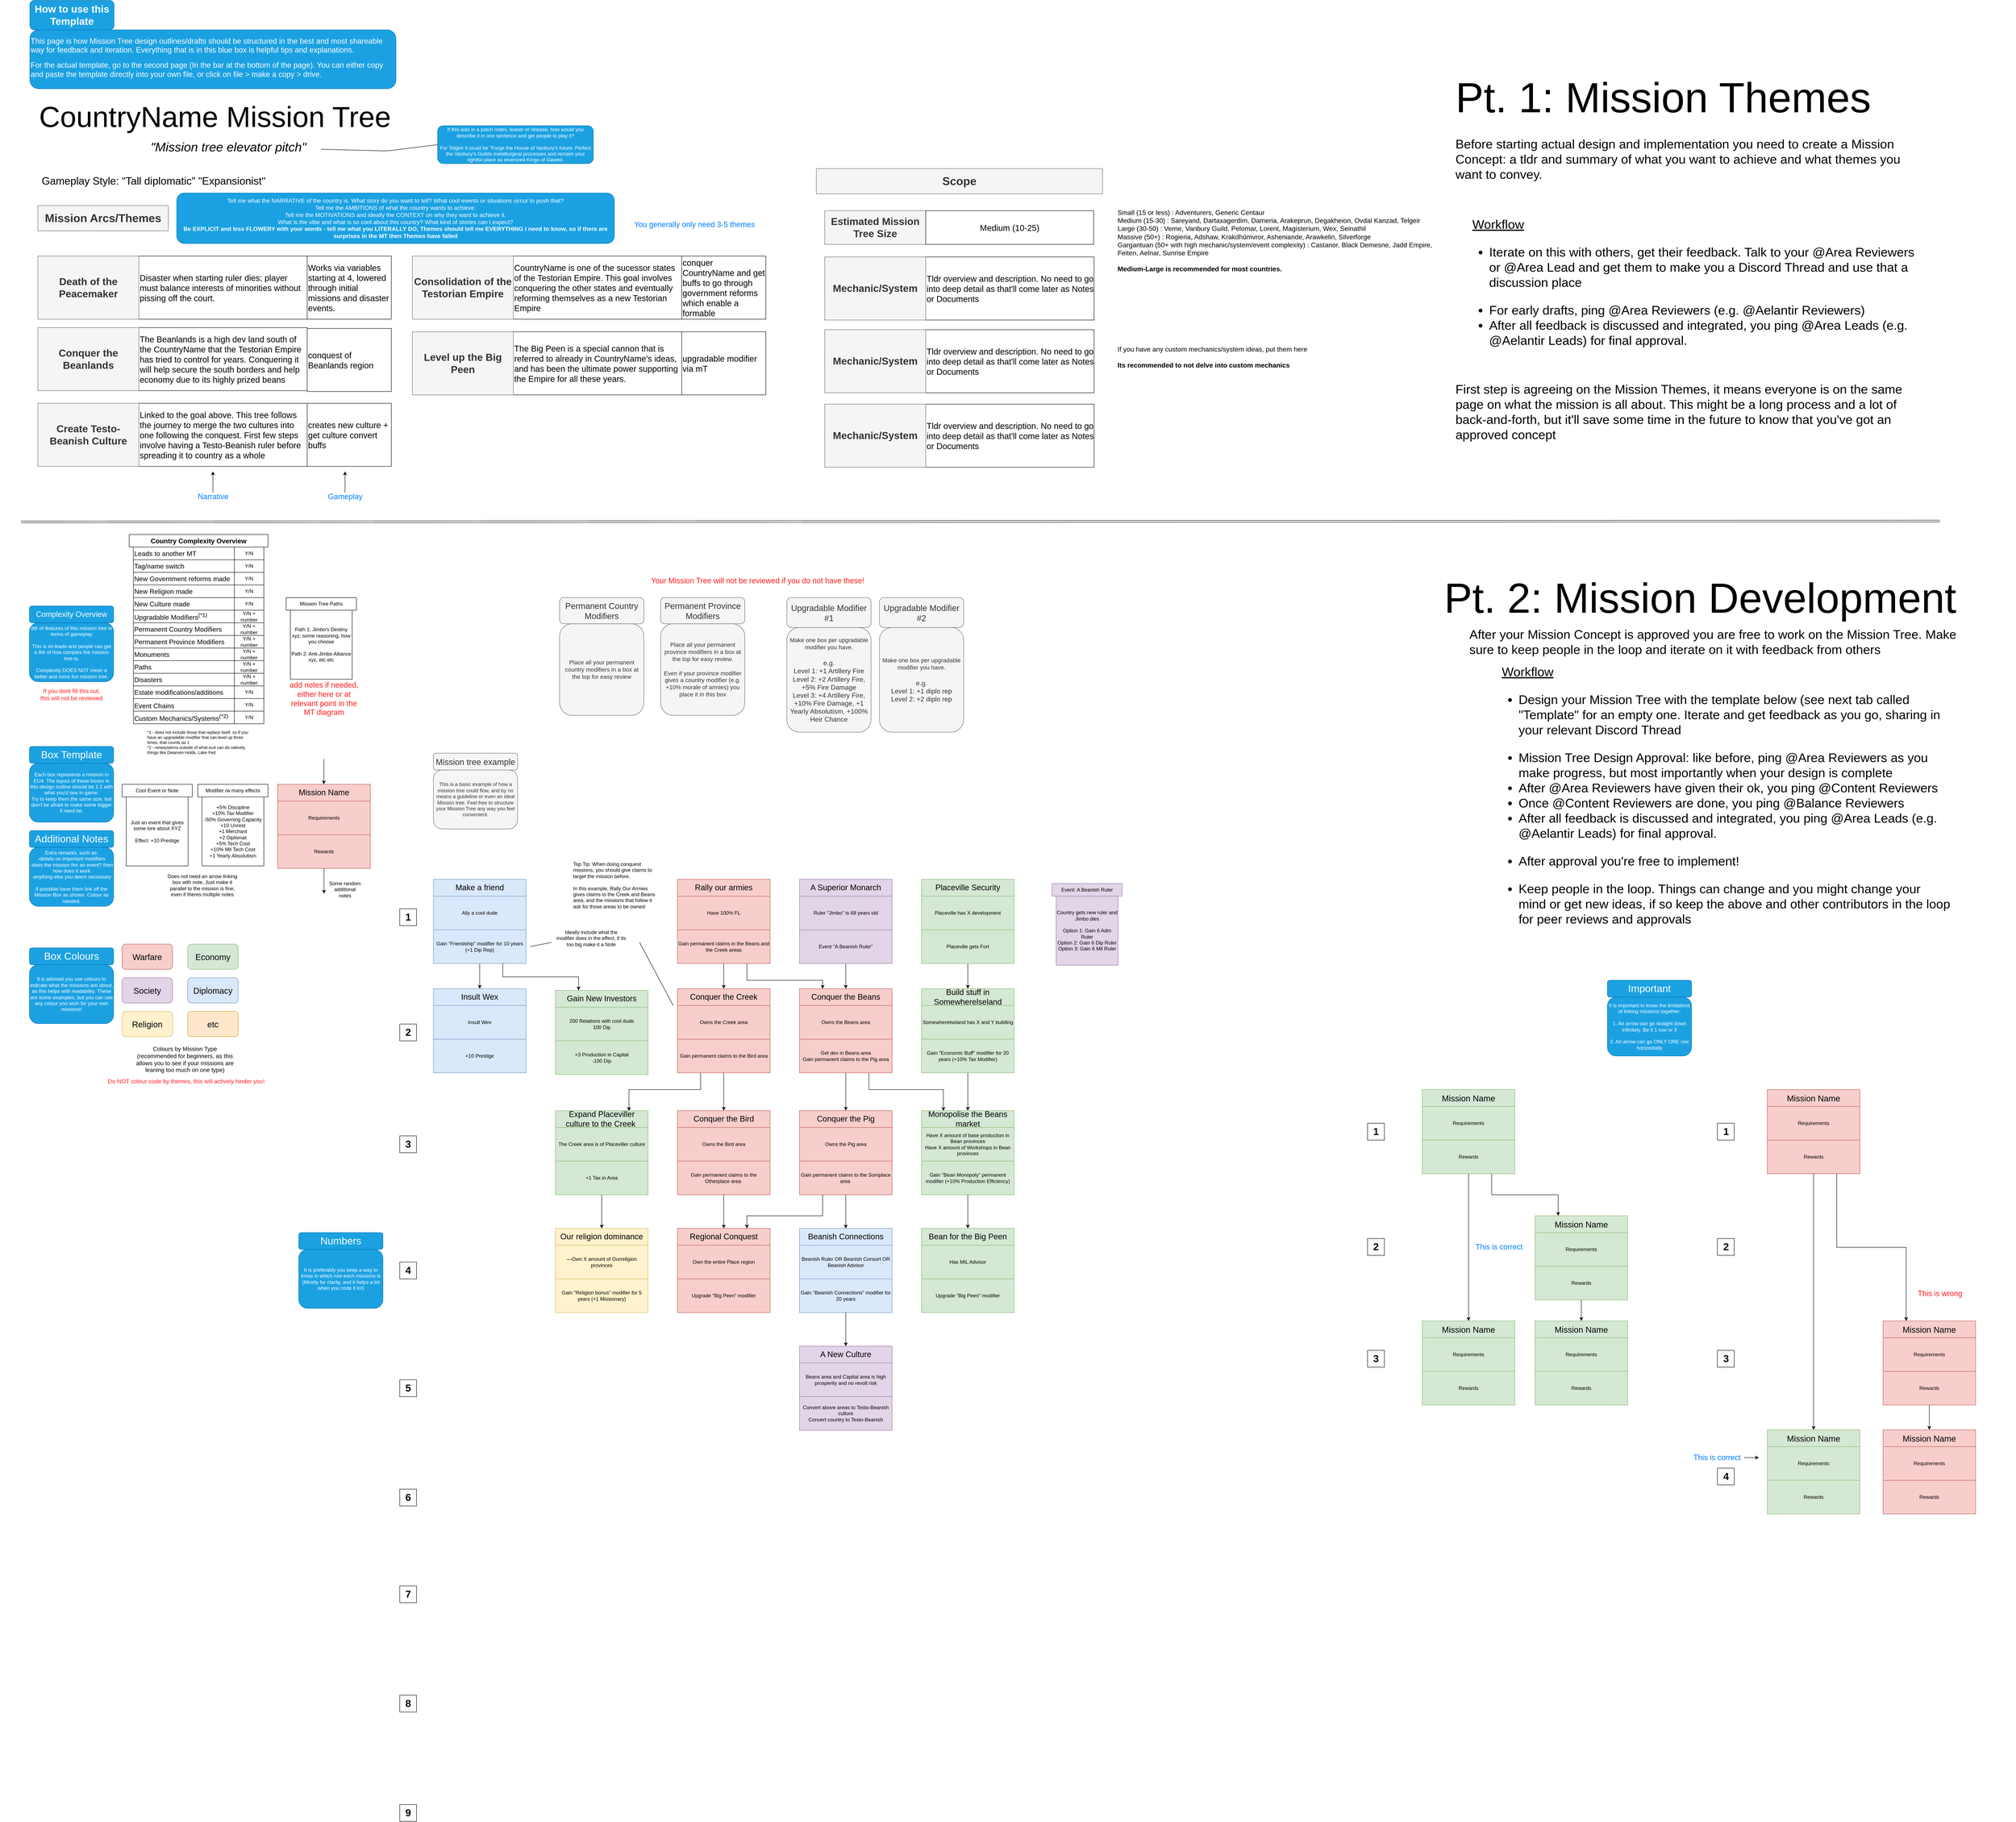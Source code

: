 <mxfile compressed="false" version="23.1.5" type="device" pages="3">
  <diagram id="RFDS_bu1CbamUUVbZhNf" name="Guide">
    <mxGraphModel dx="5321" dy="5151" grid="1" gridSize="10" guides="1" tooltips="1" connect="1" arrows="1" fold="1" page="1" pageScale="1" pageWidth="827" pageHeight="1169" math="0" shadow="0">
      <root>
        <mxCell id="0" />
        <mxCell id="1" parent="0" />
        <mxCell id="Yq3t44Qh-beK19PUFPTG-1" style="edgeStyle=orthogonalEdgeStyle;rounded=0;orthogonalLoop=1;jettySize=auto;html=1;" parent="1" source="Yq3t44Qh-beK19PUFPTG-57" target="Yq3t44Qh-beK19PUFPTG-59" edge="1">
          <mxGeometry relative="1" as="geometry" />
        </mxCell>
        <mxCell id="Yq3t44Qh-beK19PUFPTG-2" value="&lt;font style=&quot;font-size: 24px&quot;&gt;&lt;b&gt;1&lt;/b&gt;&lt;/font&gt;" style="rounded=0;whiteSpace=wrap;html=1;" parent="1" vertex="1">
          <mxGeometry x="-740" y="-270" width="40" height="40" as="geometry" />
        </mxCell>
        <mxCell id="Yq3t44Qh-beK19PUFPTG-3" style="edgeStyle=orthogonalEdgeStyle;rounded=0;orthogonalLoop=1;jettySize=auto;html=1;entryX=0.5;entryY=0;entryDx=0;entryDy=0;" parent="1" source="Yq3t44Qh-beK19PUFPTG-113" target="Yq3t44Qh-beK19PUFPTG-95" edge="1">
          <mxGeometry relative="1" as="geometry" />
        </mxCell>
        <mxCell id="Yq3t44Qh-beK19PUFPTG-4" style="edgeStyle=orthogonalEdgeStyle;rounded=0;orthogonalLoop=1;jettySize=auto;html=1;entryX=0.25;entryY=0;entryDx=0;entryDy=0;exitX=0.75;exitY=1;exitDx=0;exitDy=0;" parent="1" source="Yq3t44Qh-beK19PUFPTG-113" target="Yq3t44Qh-beK19PUFPTG-99" edge="1">
          <mxGeometry relative="1" as="geometry">
            <Array as="points">
              <mxPoint x="85" y="-100" />
              <mxPoint x="265" y="-100" />
            </Array>
          </mxGeometry>
        </mxCell>
        <mxCell id="Yq3t44Qh-beK19PUFPTG-5" style="edgeStyle=orthogonalEdgeStyle;rounded=0;orthogonalLoop=1;jettySize=auto;html=1;" parent="1" source="Yq3t44Qh-beK19PUFPTG-109" target="Yq3t44Qh-beK19PUFPTG-103" edge="1">
          <mxGeometry relative="1" as="geometry" />
        </mxCell>
        <mxCell id="Yq3t44Qh-beK19PUFPTG-7" style="edgeStyle=orthogonalEdgeStyle;rounded=0;orthogonalLoop=1;jettySize=auto;html=1;" parent="1" source="Yq3t44Qh-beK19PUFPTG-97" target="Yq3t44Qh-beK19PUFPTG-91" edge="1">
          <mxGeometry relative="1" as="geometry" />
        </mxCell>
        <mxCell id="Yq3t44Qh-beK19PUFPTG-8" style="edgeStyle=orthogonalEdgeStyle;rounded=0;orthogonalLoop=1;jettySize=auto;html=1;entryX=0.794;entryY=0.015;entryDx=0;entryDy=0;entryPerimeter=0;exitX=0.25;exitY=1;exitDx=0;exitDy=0;" parent="1" source="Yq3t44Qh-beK19PUFPTG-97" target="Yq3t44Qh-beK19PUFPTG-67" edge="1">
          <mxGeometry relative="1" as="geometry">
            <Array as="points">
              <mxPoint x="-25" y="160" />
              <mxPoint x="-195" y="160" />
            </Array>
          </mxGeometry>
        </mxCell>
        <mxCell id="Yq3t44Qh-beK19PUFPTG-9" style="edgeStyle=orthogonalEdgeStyle;rounded=0;orthogonalLoop=1;jettySize=auto;html=1;" parent="1" source="Yq3t44Qh-beK19PUFPTG-101" target="Yq3t44Qh-beK19PUFPTG-87" edge="1">
          <mxGeometry relative="1" as="geometry" />
        </mxCell>
        <mxCell id="Yq3t44Qh-beK19PUFPTG-10" style="edgeStyle=orthogonalEdgeStyle;rounded=0;orthogonalLoop=1;jettySize=auto;html=1;entryX=0.236;entryY=0.015;entryDx=0;entryDy=0;entryPerimeter=0;exitX=0.75;exitY=1;exitDx=0;exitDy=0;" parent="1" source="Yq3t44Qh-beK19PUFPTG-101" target="Yq3t44Qh-beK19PUFPTG-83" edge="1">
          <mxGeometry relative="1" as="geometry">
            <Array as="points">
              <mxPoint x="375" y="160" />
              <mxPoint x="552" y="160" />
            </Array>
          </mxGeometry>
        </mxCell>
        <mxCell id="Yq3t44Qh-beK19PUFPTG-11" style="edgeStyle=orthogonalEdgeStyle;rounded=0;orthogonalLoop=1;jettySize=auto;html=1;" parent="1" source="Yq3t44Qh-beK19PUFPTG-105" target="Yq3t44Qh-beK19PUFPTG-83" edge="1">
          <mxGeometry relative="1" as="geometry" />
        </mxCell>
        <mxCell id="Yq3t44Qh-beK19PUFPTG-12" style="edgeStyle=orthogonalEdgeStyle;rounded=0;orthogonalLoop=1;jettySize=auto;html=1;entryX=0.5;entryY=0;entryDx=0;entryDy=0;" parent="1" source="Yq3t44Qh-beK19PUFPTG-69" target="Yq3t44Qh-beK19PUFPTG-71" edge="1">
          <mxGeometry relative="1" as="geometry" />
        </mxCell>
        <mxCell id="Yq3t44Qh-beK19PUFPTG-13" style="edgeStyle=orthogonalEdgeStyle;rounded=0;orthogonalLoop=1;jettySize=auto;html=1;" parent="1" source="Yq3t44Qh-beK19PUFPTG-93" target="Yq3t44Qh-beK19PUFPTG-75" edge="1">
          <mxGeometry relative="1" as="geometry" />
        </mxCell>
        <mxCell id="Yq3t44Qh-beK19PUFPTG-14" style="edgeStyle=orthogonalEdgeStyle;rounded=0;orthogonalLoop=1;jettySize=auto;html=1;entryX=0.75;entryY=0;entryDx=0;entryDy=0;exitX=0.25;exitY=1;exitDx=0;exitDy=0;" parent="1" source="Yq3t44Qh-beK19PUFPTG-89" target="Yq3t44Qh-beK19PUFPTG-75" edge="1">
          <mxGeometry relative="1" as="geometry">
            <Array as="points">
              <mxPoint x="265" y="460" />
              <mxPoint x="85" y="460" />
            </Array>
          </mxGeometry>
        </mxCell>
        <mxCell id="Yq3t44Qh-beK19PUFPTG-15" style="edgeStyle=orthogonalEdgeStyle;rounded=0;orthogonalLoop=1;jettySize=auto;html=1;" parent="1" source="Yq3t44Qh-beK19PUFPTG-85" target="Yq3t44Qh-beK19PUFPTG-79" edge="1">
          <mxGeometry relative="1" as="geometry" />
        </mxCell>
        <mxCell id="Yq3t44Qh-beK19PUFPTG-16" value="&lt;font style=&quot;font-size: 24px&quot;&gt;&lt;b&gt;2&lt;/b&gt;&lt;/font&gt;" style="rounded=0;whiteSpace=wrap;html=1;" parent="1" vertex="1">
          <mxGeometry x="-740" y="4" width="40" height="40" as="geometry" />
        </mxCell>
        <mxCell id="Yq3t44Qh-beK19PUFPTG-17" value="&lt;font style=&quot;font-size: 24px&quot;&gt;&lt;b&gt;3&lt;/b&gt;&lt;/font&gt;" style="rounded=0;whiteSpace=wrap;html=1;" parent="1" vertex="1">
          <mxGeometry x="-740" y="270" width="40" height="40" as="geometry" />
        </mxCell>
        <mxCell id="Yq3t44Qh-beK19PUFPTG-18" value="&lt;font style=&quot;font-size: 24px&quot;&gt;&lt;b&gt;4&lt;/b&gt;&lt;/font&gt;" style="rounded=0;whiteSpace=wrap;html=1;" parent="1" vertex="1">
          <mxGeometry x="-740" y="570" width="40" height="40" as="geometry" />
        </mxCell>
        <mxCell id="Yq3t44Qh-beK19PUFPTG-19" value="" style="group;align=left;" parent="1" connectable="0" vertex="1">
          <mxGeometry x="-1619" y="-2430" width="870" height="210" as="geometry" />
        </mxCell>
        <mxCell id="Yq3t44Qh-beK19PUFPTG-20" value="&lt;br&gt;&lt;div&gt;&lt;font style=&quot;font-size: 18px&quot;&gt;This page is how Mission Tree design outlines/drafts should be structured in the best and most shareable way for feedback and iteration. Everything that is in this blue box is helpful tips and explanations.&lt;br&gt;&lt;/font&gt;&lt;/div&gt;&lt;div&gt;&lt;br&gt;&lt;font style=&quot;font-size: 18px&quot;&gt;&lt;font style=&quot;font-size: 18px&quot;&gt;For the actual template, go to the second page (In the bar at the bottom of the page). You can either copy and paste the template directly into your own file, or click on file &amp;gt; make a copy &amp;gt; drive. &lt;br&gt;&lt;/font&gt;&lt;/font&gt;&lt;div&gt;&lt;font style=&quot;font-size: 18px&quot;&gt;&lt;br&gt;&lt;/font&gt;&lt;/div&gt;&lt;/div&gt;" style="rounded=1;whiteSpace=wrap;html=1;fillColor=#1ba1e2;strokeColor=#006EAF;fontColor=#ffffff;align=left;" parent="Yq3t44Qh-beK19PUFPTG-19" vertex="1">
          <mxGeometry y="70" width="870" height="140" as="geometry" />
        </mxCell>
        <mxCell id="Yq3t44Qh-beK19PUFPTG-21" value="&lt;span style=&quot;font-size: 24px&quot;&gt;&lt;b&gt;How to use this Template&lt;/b&gt;&lt;/span&gt;" style="rounded=1;whiteSpace=wrap;html=1;fillColor=#1ba1e2;strokeColor=#006EAF;fontColor=#ffffff;" parent="Yq3t44Qh-beK19PUFPTG-19" vertex="1">
          <mxGeometry width="200" height="70" as="geometry" />
        </mxCell>
        <mxCell id="Yq3t44Qh-beK19PUFPTG-22" value="" style="group" parent="1" vertex="1" connectable="0">
          <mxGeometry x="-1620" y="-656" width="200" height="180" as="geometry" />
        </mxCell>
        <mxCell id="Yq3t44Qh-beK19PUFPTG-23" value="&lt;div&gt;Each box represents a mission in EU4. The layout of these boxes in this design outline should be 1:1 with what you&#39;d see in game. &lt;br&gt;&lt;/div&gt;&lt;div&gt;Try to keep them the same size, but don&#39;t be afraid to make some bigger if need be.&lt;/div&gt;" style="rounded=1;whiteSpace=wrap;html=1;fillColor=#1ba1e2;strokeColor=#006EAF;fontColor=#ffffff;" parent="Yq3t44Qh-beK19PUFPTG-22" vertex="1">
          <mxGeometry y="40" width="200" height="140" as="geometry" />
        </mxCell>
        <mxCell id="Yq3t44Qh-beK19PUFPTG-24" value="&lt;font style=&quot;font-size: 24px&quot;&gt;Box Template&lt;br&gt;&lt;/font&gt;" style="rounded=1;whiteSpace=wrap;html=1;fillColor=#1ba1e2;strokeColor=#006EAF;fontColor=#ffffff;" parent="Yq3t44Qh-beK19PUFPTG-22" vertex="1">
          <mxGeometry width="200" height="40" as="geometry" />
        </mxCell>
        <mxCell id="Yq3t44Qh-beK19PUFPTG-28" value="" style="group" parent="1" vertex="1" connectable="0">
          <mxGeometry x="-1620" y="-456" width="200" height="180" as="geometry" />
        </mxCell>
        <mxCell id="Yq3t44Qh-beK19PUFPTG-29" value="&lt;div&gt;Extra remarks, such as:&lt;/div&gt;&lt;div&gt;-details on important modifiers&lt;/div&gt;&lt;div&gt;-does the mission fire an event? then how does it work&lt;/div&gt;&lt;div&gt;-anything else you deem necessary&lt;/div&gt;&lt;div&gt;&lt;br&gt;&lt;/div&gt;&lt;div&gt;If possible have them link off the Mission Box as shown. Colour as needed.&lt;br&gt;&lt;/div&gt;" style="rounded=1;whiteSpace=wrap;html=1;fillColor=#1ba1e2;strokeColor=#006EAF;fontColor=#ffffff;" parent="Yq3t44Qh-beK19PUFPTG-28" vertex="1">
          <mxGeometry y="40" width="200" height="140" as="geometry" />
        </mxCell>
        <mxCell id="Yq3t44Qh-beK19PUFPTG-30" value="&lt;span style=&quot;font-size: 24px&quot;&gt;Additional Notes&lt;/span&gt;" style="rounded=1;whiteSpace=wrap;html=1;fillColor=#1ba1e2;strokeColor=#006EAF;fontColor=#ffffff;" parent="Yq3t44Qh-beK19PUFPTG-28" vertex="1">
          <mxGeometry width="200" height="40" as="geometry" />
        </mxCell>
        <mxCell id="Yq3t44Qh-beK19PUFPTG-31" value="" style="group" parent="1" vertex="1" connectable="0">
          <mxGeometry x="-980" y="500" width="200" height="180" as="geometry" />
        </mxCell>
        <mxCell id="Yq3t44Qh-beK19PUFPTG-32" value="It is preferably you keep a way to know in which row each missions is (Mostly for clarity, and it helps a lot when you code it in!)" style="rounded=1;whiteSpace=wrap;html=1;fillColor=#1ba1e2;strokeColor=#006EAF;fontColor=#ffffff;" parent="Yq3t44Qh-beK19PUFPTG-31" vertex="1">
          <mxGeometry y="40" width="200" height="140" as="geometry" />
        </mxCell>
        <mxCell id="Yq3t44Qh-beK19PUFPTG-33" value="&lt;span style=&quot;font-size: 24px&quot;&gt;Numbers&lt;/span&gt;" style="rounded=1;whiteSpace=wrap;html=1;fillColor=#1ba1e2;strokeColor=#006EAF;fontColor=#ffffff;" parent="Yq3t44Qh-beK19PUFPTG-31" vertex="1">
          <mxGeometry width="200" height="40" as="geometry" />
        </mxCell>
        <mxCell id="Yq3t44Qh-beK19PUFPTG-34" value="" style="group" parent="1" vertex="1" connectable="0">
          <mxGeometry x="-1620" y="-177" width="200" height="180" as="geometry" />
        </mxCell>
        <mxCell id="Yq3t44Qh-beK19PUFPTG-35" value="It is advised you use colours to indicate what the missions are about, as this helps with readability. These are some examples, but you can use any colour you wish for your own missions!" style="rounded=1;whiteSpace=wrap;html=1;fillColor=#1ba1e2;strokeColor=#006EAF;fontColor=#ffffff;" parent="Yq3t44Qh-beK19PUFPTG-34" vertex="1">
          <mxGeometry y="40" width="200" height="140" as="geometry" />
        </mxCell>
        <mxCell id="Yq3t44Qh-beK19PUFPTG-36" value="&lt;span style=&quot;font-size: 24px&quot;&gt;Box Colours&lt;/span&gt;" style="rounded=1;whiteSpace=wrap;html=1;fillColor=#1ba1e2;strokeColor=#006EAF;fontColor=#ffffff;" parent="Yq3t44Qh-beK19PUFPTG-34" vertex="1">
          <mxGeometry width="200" height="40" as="geometry" />
        </mxCell>
        <mxCell id="Yq3t44Qh-beK19PUFPTG-40" value="" style="group;fillColor=#f8cecc;strokeColor=#b85450;" parent="1" vertex="1" connectable="0">
          <mxGeometry x="-1030" y="-566" width="220" height="200" as="geometry" />
        </mxCell>
        <mxCell id="Yq3t44Qh-beK19PUFPTG-41" value="&lt;font style=&quot;font-size: 19px&quot;&gt;Mission Name&lt;/font&gt;" style="rounded=0;whiteSpace=wrap;html=1;fillColor=#f8cecc;strokeColor=#b85450;" parent="Yq3t44Qh-beK19PUFPTG-40" vertex="1">
          <mxGeometry width="220" height="40" as="geometry" />
        </mxCell>
        <mxCell id="Yq3t44Qh-beK19PUFPTG-42" value="Requirements" style="rounded=0;whiteSpace=wrap;html=1;fillColor=#f8cecc;strokeColor=#b85450;" parent="Yq3t44Qh-beK19PUFPTG-40" vertex="1">
          <mxGeometry y="40" width="220" height="80" as="geometry" />
        </mxCell>
        <mxCell id="Yq3t44Qh-beK19PUFPTG-43" value="Rewards" style="rounded=0;whiteSpace=wrap;html=1;fillColor=#f8cecc;strokeColor=#b85450;" parent="Yq3t44Qh-beK19PUFPTG-40" vertex="1">
          <mxGeometry y="120" width="220" height="80" as="geometry" />
        </mxCell>
        <mxCell id="Yq3t44Qh-beK19PUFPTG-51" value="" style="group" parent="1" vertex="1" connectable="0">
          <mxGeometry x="-660" y="-640" width="200" height="180" as="geometry" />
        </mxCell>
        <mxCell id="Yq3t44Qh-beK19PUFPTG-52" value="This is a basic example of how a mission tree could flow, and by no means a guideline or even an ideal Mission tree. Feel free to structure your Mission Tree any way you feel convenient." style="rounded=1;whiteSpace=wrap;html=1;fillColor=#f5f5f5;strokeColor=#666666;fontColor=#333333;" parent="Yq3t44Qh-beK19PUFPTG-51" vertex="1">
          <mxGeometry y="40" width="200" height="140" as="geometry" />
        </mxCell>
        <mxCell id="Yq3t44Qh-beK19PUFPTG-53" value="&lt;font style=&quot;font-size: 20px&quot;&gt;Mission tree example&lt;/font&gt;" style="rounded=1;whiteSpace=wrap;html=1;fillColor=#f5f5f5;strokeColor=#666666;fontColor=#333333;" parent="Yq3t44Qh-beK19PUFPTG-51" vertex="1">
          <mxGeometry width="200" height="40" as="geometry" />
        </mxCell>
        <mxCell id="Yq3t44Qh-beK19PUFPTG-54" value="" style="group" parent="1" vertex="1" connectable="0">
          <mxGeometry x="-660" y="-340" width="220" height="200" as="geometry" />
        </mxCell>
        <mxCell id="Yq3t44Qh-beK19PUFPTG-55" value="&lt;font style=&quot;font-size: 19px&quot;&gt;Make a friend&lt;/font&gt;" style="rounded=0;whiteSpace=wrap;html=1;fillColor=#dae8fc;strokeColor=#6c8ebf;" parent="Yq3t44Qh-beK19PUFPTG-54" vertex="1">
          <mxGeometry width="220" height="40" as="geometry" />
        </mxCell>
        <mxCell id="Yq3t44Qh-beK19PUFPTG-56" value="Ally a cool dude" style="rounded=0;whiteSpace=wrap;html=1;fillColor=#dae8fc;strokeColor=#6c8ebf;" parent="Yq3t44Qh-beK19PUFPTG-54" vertex="1">
          <mxGeometry y="40" width="220" height="80" as="geometry" />
        </mxCell>
        <mxCell id="Yq3t44Qh-beK19PUFPTG-57" value="Gain &quot;Friendship&quot; modifier for 10 years (+1 Dip Rep)" style="rounded=0;whiteSpace=wrap;html=1;fillColor=#dae8fc;strokeColor=#6c8ebf;" parent="Yq3t44Qh-beK19PUFPTG-54" vertex="1">
          <mxGeometry y="120" width="220" height="80" as="geometry" />
        </mxCell>
        <mxCell id="Yq3t44Qh-beK19PUFPTG-58" value="" style="group" parent="1" vertex="1" connectable="0">
          <mxGeometry x="-660" y="-80" width="220" height="200" as="geometry" />
        </mxCell>
        <mxCell id="Yq3t44Qh-beK19PUFPTG-59" value="&lt;font style=&quot;font-size: 19px&quot;&gt;Insult Wex&lt;/font&gt;" style="rounded=0;whiteSpace=wrap;html=1;fillColor=#dae8fc;strokeColor=#6c8ebf;" parent="Yq3t44Qh-beK19PUFPTG-58" vertex="1">
          <mxGeometry width="220" height="40" as="geometry" />
        </mxCell>
        <mxCell id="Yq3t44Qh-beK19PUFPTG-60" value="Insult Wex" style="rounded=0;whiteSpace=wrap;html=1;fillColor=#dae8fc;strokeColor=#6c8ebf;" parent="Yq3t44Qh-beK19PUFPTG-58" vertex="1">
          <mxGeometry y="40" width="220" height="80" as="geometry" />
        </mxCell>
        <mxCell id="Yq3t44Qh-beK19PUFPTG-61" value="+10 Prestige" style="rounded=0;whiteSpace=wrap;html=1;fillColor=#dae8fc;strokeColor=#6c8ebf;" parent="Yq3t44Qh-beK19PUFPTG-58" vertex="1">
          <mxGeometry y="120" width="220" height="80" as="geometry" />
        </mxCell>
        <mxCell id="Yq3t44Qh-beK19PUFPTG-66" value="" style="group;fillColor=#d5e8d4;strokeColor=#82b366;" parent="1" vertex="1" connectable="0">
          <mxGeometry x="-370" y="210" width="220" height="200" as="geometry" />
        </mxCell>
        <mxCell id="Yq3t44Qh-beK19PUFPTG-67" value="&lt;font style=&quot;font-size: 19px&quot;&gt;Expand Placeviller culture to the Creek&amp;nbsp;&lt;/font&gt;" style="rounded=0;whiteSpace=wrap;html=1;fillColor=#d5e8d4;strokeColor=#82b366;" parent="Yq3t44Qh-beK19PUFPTG-66" vertex="1">
          <mxGeometry width="220" height="40" as="geometry" />
        </mxCell>
        <mxCell id="Yq3t44Qh-beK19PUFPTG-68" value="The Creek area is of Placeviller culture" style="rounded=0;whiteSpace=wrap;html=1;fillColor=#d5e8d4;strokeColor=#82b366;" parent="Yq3t44Qh-beK19PUFPTG-66" vertex="1">
          <mxGeometry y="40" width="220" height="80" as="geometry" />
        </mxCell>
        <mxCell id="Yq3t44Qh-beK19PUFPTG-69" value="+1 Tax in Area" style="rounded=0;whiteSpace=wrap;html=1;fillColor=#d5e8d4;strokeColor=#82b366;" parent="Yq3t44Qh-beK19PUFPTG-66" vertex="1">
          <mxGeometry y="120" width="220" height="80" as="geometry" />
        </mxCell>
        <mxCell id="Yq3t44Qh-beK19PUFPTG-70" value="" style="group" parent="1" vertex="1" connectable="0">
          <mxGeometry x="-370" y="490" width="220" height="200" as="geometry" />
        </mxCell>
        <mxCell id="Yq3t44Qh-beK19PUFPTG-71" value="&lt;span style=&quot;font-size: 19px&quot;&gt;Our religion dominance&lt;/span&gt;" style="rounded=0;whiteSpace=wrap;html=1;fillColor=#fff2cc;strokeColor=#d6b656;" parent="Yq3t44Qh-beK19PUFPTG-70" vertex="1">
          <mxGeometry width="220" height="40" as="geometry" />
        </mxCell>
        <mxCell id="Yq3t44Qh-beK19PUFPTG-72" value="—Own X amount of Ourreligion provinces" style="rounded=0;whiteSpace=wrap;html=1;fillColor=#fff2cc;strokeColor=#d6b656;" parent="Yq3t44Qh-beK19PUFPTG-70" vertex="1">
          <mxGeometry y="40" width="220" height="80" as="geometry" />
        </mxCell>
        <mxCell id="Yq3t44Qh-beK19PUFPTG-73" value="Gain &quot;Religion bonus&quot; modifier for 5 years (+1 Missionary)" style="rounded=0;whiteSpace=wrap;html=1;fillColor=#fff2cc;strokeColor=#d6b656;" parent="Yq3t44Qh-beK19PUFPTG-70" vertex="1">
          <mxGeometry y="120" width="220" height="80" as="geometry" />
        </mxCell>
        <mxCell id="Yq3t44Qh-beK19PUFPTG-74" value="" style="group" parent="1" vertex="1" connectable="0">
          <mxGeometry x="-80" y="490" width="220" height="200" as="geometry" />
        </mxCell>
        <mxCell id="Yq3t44Qh-beK19PUFPTG-75" value="&lt;font style=&quot;font-size: 19px&quot;&gt;Regional Conquest&lt;/font&gt;" style="rounded=0;whiteSpace=wrap;html=1;fillColor=#f8cecc;strokeColor=#b85450;" parent="Yq3t44Qh-beK19PUFPTG-74" vertex="1">
          <mxGeometry width="220" height="40" as="geometry" />
        </mxCell>
        <mxCell id="Yq3t44Qh-beK19PUFPTG-76" value="Own the entire Place region" style="rounded=0;whiteSpace=wrap;html=1;fillColor=#f8cecc;strokeColor=#b85450;" parent="Yq3t44Qh-beK19PUFPTG-74" vertex="1">
          <mxGeometry y="40" width="220" height="80" as="geometry" />
        </mxCell>
        <mxCell id="Yq3t44Qh-beK19PUFPTG-77" value="Upgrade &quot;Big Peen&quot; modifier" style="rounded=0;whiteSpace=wrap;html=1;fillColor=#f8cecc;strokeColor=#b85450;" parent="Yq3t44Qh-beK19PUFPTG-74" vertex="1">
          <mxGeometry y="120" width="220" height="80" as="geometry" />
        </mxCell>
        <mxCell id="Yq3t44Qh-beK19PUFPTG-78" value="" style="group" parent="1" vertex="1" connectable="0">
          <mxGeometry x="500" y="490" width="220" height="200" as="geometry" />
        </mxCell>
        <mxCell id="Yq3t44Qh-beK19PUFPTG-79" value="&lt;font style=&quot;font-size: 19px&quot;&gt;Bean for the Big Peen&lt;br&gt;&lt;/font&gt;" style="rounded=0;whiteSpace=wrap;html=1;fillColor=#d5e8d4;strokeColor=#82b366;" parent="Yq3t44Qh-beK19PUFPTG-78" vertex="1">
          <mxGeometry width="220" height="40" as="geometry" />
        </mxCell>
        <mxCell id="Yq3t44Qh-beK19PUFPTG-80" value="Has MIL Advisor" style="rounded=0;whiteSpace=wrap;html=1;fillColor=#d5e8d4;strokeColor=#82b366;" parent="Yq3t44Qh-beK19PUFPTG-78" vertex="1">
          <mxGeometry y="40" width="220" height="80" as="geometry" />
        </mxCell>
        <mxCell id="Yq3t44Qh-beK19PUFPTG-81" value="Upgrade &quot;Big Peen&quot; modifier" style="rounded=0;whiteSpace=wrap;html=1;fillColor=#d5e8d4;strokeColor=#82b366;" parent="Yq3t44Qh-beK19PUFPTG-78" vertex="1">
          <mxGeometry y="120" width="220" height="80" as="geometry" />
        </mxCell>
        <mxCell id="Yq3t44Qh-beK19PUFPTG-82" value="" style="group" parent="1" vertex="1" connectable="0">
          <mxGeometry x="500" y="210" width="220" height="200" as="geometry" />
        </mxCell>
        <mxCell id="Yq3t44Qh-beK19PUFPTG-83" value="&lt;font style=&quot;font-size: 19px&quot;&gt;Monopolise the Beans market&lt;/font&gt;" style="rounded=0;whiteSpace=wrap;html=1;fillColor=#d5e8d4;strokeColor=#82b366;" parent="Yq3t44Qh-beK19PUFPTG-82" vertex="1">
          <mxGeometry width="220" height="40" as="geometry" />
        </mxCell>
        <mxCell id="Yq3t44Qh-beK19PUFPTG-84" value="Have X amount of base production in Bean provinces&lt;br&gt;Have X amount of Workshops in Bean provinces" style="rounded=0;whiteSpace=wrap;html=1;fillColor=#d5e8d4;strokeColor=#82b366;" parent="Yq3t44Qh-beK19PUFPTG-82" vertex="1">
          <mxGeometry y="40" width="220" height="80" as="geometry" />
        </mxCell>
        <mxCell id="Yq3t44Qh-beK19PUFPTG-85" value="Gain &quot;Bean Monopoly&quot; permanent modifier (+10% Production Efficiency)" style="rounded=0;whiteSpace=wrap;html=1;fillColor=#d5e8d4;strokeColor=#82b366;" parent="Yq3t44Qh-beK19PUFPTG-82" vertex="1">
          <mxGeometry y="120" width="220" height="80" as="geometry" />
        </mxCell>
        <mxCell id="Yq3t44Qh-beK19PUFPTG-86" value="" style="group" parent="1" vertex="1" connectable="0">
          <mxGeometry x="210" y="210" width="220" height="200" as="geometry" />
        </mxCell>
        <mxCell id="Yq3t44Qh-beK19PUFPTG-87" value="&lt;font style=&quot;font-size: 19px&quot;&gt;Conquer the Pig&lt;/font&gt;" style="rounded=0;whiteSpace=wrap;html=1;fillColor=#f8cecc;strokeColor=#b85450;" parent="Yq3t44Qh-beK19PUFPTG-86" vertex="1">
          <mxGeometry width="220" height="40" as="geometry" />
        </mxCell>
        <mxCell id="Yq3t44Qh-beK19PUFPTG-88" value="Owns the Pig area" style="rounded=0;whiteSpace=wrap;html=1;fillColor=#f8cecc;strokeColor=#b85450;" parent="Yq3t44Qh-beK19PUFPTG-86" vertex="1">
          <mxGeometry y="40" width="220" height="80" as="geometry" />
        </mxCell>
        <mxCell id="Yq3t44Qh-beK19PUFPTG-89" value="Gain permanent claims to the Somplace area&amp;nbsp;" style="rounded=0;whiteSpace=wrap;html=1;fillColor=#f8cecc;strokeColor=#b85450;" parent="Yq3t44Qh-beK19PUFPTG-86" vertex="1">
          <mxGeometry y="120" width="220" height="80" as="geometry" />
        </mxCell>
        <mxCell id="Yq3t44Qh-beK19PUFPTG-90" value="" style="group" parent="1" vertex="1" connectable="0">
          <mxGeometry x="-80" y="210" width="220" height="200" as="geometry" />
        </mxCell>
        <mxCell id="Yq3t44Qh-beK19PUFPTG-91" value="&lt;font style=&quot;font-size: 19px&quot;&gt;Conquer the Bird&lt;/font&gt;" style="rounded=0;whiteSpace=wrap;html=1;fillColor=#f8cecc;strokeColor=#b85450;" parent="Yq3t44Qh-beK19PUFPTG-90" vertex="1">
          <mxGeometry width="220" height="40" as="geometry" />
        </mxCell>
        <mxCell id="Yq3t44Qh-beK19PUFPTG-92" value="Owns the Bird area" style="rounded=0;whiteSpace=wrap;html=1;fillColor=#f8cecc;strokeColor=#b85450;" parent="Yq3t44Qh-beK19PUFPTG-90" vertex="1">
          <mxGeometry y="40" width="220" height="80" as="geometry" />
        </mxCell>
        <mxCell id="Yq3t44Qh-beK19PUFPTG-93" value="Gain permanent claims to the Otherplace area&amp;nbsp;" style="rounded=0;whiteSpace=wrap;html=1;fillColor=#f8cecc;strokeColor=#b85450;" parent="Yq3t44Qh-beK19PUFPTG-90" vertex="1">
          <mxGeometry y="120" width="220" height="80" as="geometry" />
        </mxCell>
        <mxCell id="Yq3t44Qh-beK19PUFPTG-94" value="" style="group" parent="1" vertex="1" connectable="0">
          <mxGeometry x="-80" y="-80" width="220" height="200" as="geometry" />
        </mxCell>
        <mxCell id="Yq3t44Qh-beK19PUFPTG-95" value="&lt;font style=&quot;font-size: 19px&quot;&gt;Conquer the Creek&lt;/font&gt;" style="rounded=0;whiteSpace=wrap;html=1;fillColor=#f8cecc;strokeColor=#b85450;" parent="Yq3t44Qh-beK19PUFPTG-94" vertex="1">
          <mxGeometry width="220" height="40" as="geometry" />
        </mxCell>
        <mxCell id="Yq3t44Qh-beK19PUFPTG-96" value="Owns the Creek area" style="rounded=0;whiteSpace=wrap;html=1;fillColor=#f8cecc;strokeColor=#b85450;" parent="Yq3t44Qh-beK19PUFPTG-94" vertex="1">
          <mxGeometry y="40" width="220" height="80" as="geometry" />
        </mxCell>
        <mxCell id="Yq3t44Qh-beK19PUFPTG-97" value="Gain permanent claims to the Bird area" style="rounded=0;whiteSpace=wrap;html=1;fillColor=#f8cecc;strokeColor=#b85450;" parent="Yq3t44Qh-beK19PUFPTG-94" vertex="1">
          <mxGeometry y="120" width="220" height="80" as="geometry" />
        </mxCell>
        <mxCell id="Yq3t44Qh-beK19PUFPTG-98" value="" style="group" parent="1" vertex="1" connectable="0">
          <mxGeometry x="210" y="-80" width="220" height="200" as="geometry" />
        </mxCell>
        <mxCell id="Yq3t44Qh-beK19PUFPTG-99" value="&lt;font style=&quot;font-size: 19px&quot;&gt;Conquer the Beans&lt;/font&gt;" style="rounded=0;whiteSpace=wrap;html=1;fillColor=#f8cecc;strokeColor=#b85450;" parent="Yq3t44Qh-beK19PUFPTG-98" vertex="1">
          <mxGeometry width="220" height="40" as="geometry" />
        </mxCell>
        <mxCell id="Yq3t44Qh-beK19PUFPTG-100" value="Owns the Beans area" style="rounded=0;whiteSpace=wrap;html=1;fillColor=#f8cecc;strokeColor=#b85450;" parent="Yq3t44Qh-beK19PUFPTG-98" vertex="1">
          <mxGeometry y="40" width="220" height="80" as="geometry" />
        </mxCell>
        <mxCell id="Yq3t44Qh-beK19PUFPTG-101" value="Get dev in Beans area&lt;br&gt;Gain permanent claims to the Pig area" style="rounded=0;whiteSpace=wrap;html=1;fillColor=#f8cecc;strokeColor=#b85450;" parent="Yq3t44Qh-beK19PUFPTG-98" vertex="1">
          <mxGeometry y="120" width="220" height="80" as="geometry" />
        </mxCell>
        <mxCell id="Yq3t44Qh-beK19PUFPTG-102" value="" style="group" parent="1" vertex="1" connectable="0">
          <mxGeometry x="500" y="-80" width="220" height="200" as="geometry" />
        </mxCell>
        <mxCell id="Yq3t44Qh-beK19PUFPTG-103" value="&lt;span style=&quot;font-size: 19px&quot;&gt;Build stuff in Somewherelseland&lt;/span&gt;" style="rounded=0;whiteSpace=wrap;html=1;fillColor=#d5e8d4;strokeColor=#82b366;" parent="Yq3t44Qh-beK19PUFPTG-102" vertex="1">
          <mxGeometry width="220" height="40" as="geometry" />
        </mxCell>
        <mxCell id="Yq3t44Qh-beK19PUFPTG-104" value="Somewherelseland has X and Y building" style="rounded=0;whiteSpace=wrap;html=1;fillColor=#d5e8d4;strokeColor=#82b366;" parent="Yq3t44Qh-beK19PUFPTG-102" vertex="1">
          <mxGeometry y="40" width="220" height="80" as="geometry" />
        </mxCell>
        <mxCell id="Yq3t44Qh-beK19PUFPTG-105" value="Gain &quot;Economic Buff&quot; modifier for 20 years (+10% Tax Modifier)" style="rounded=0;whiteSpace=wrap;html=1;fillColor=#d5e8d4;strokeColor=#82b366;" parent="Yq3t44Qh-beK19PUFPTG-102" vertex="1">
          <mxGeometry y="120" width="220" height="80" as="geometry" />
        </mxCell>
        <mxCell id="Yq3t44Qh-beK19PUFPTG-106" value="" style="group" parent="1" vertex="1" connectable="0">
          <mxGeometry x="500" y="-340" width="220" height="200" as="geometry" />
        </mxCell>
        <mxCell id="Yq3t44Qh-beK19PUFPTG-107" value="&lt;font style=&quot;font-size: 19px&quot;&gt;Placeville Security&lt;br&gt;&lt;/font&gt;" style="rounded=0;whiteSpace=wrap;html=1;fillColor=#d5e8d4;strokeColor=#82b366;" parent="Yq3t44Qh-beK19PUFPTG-106" vertex="1">
          <mxGeometry width="220" height="40" as="geometry" />
        </mxCell>
        <mxCell id="Yq3t44Qh-beK19PUFPTG-108" value="Placeville has X development" style="rounded=0;whiteSpace=wrap;html=1;fillColor=#d5e8d4;strokeColor=#82b366;" parent="Yq3t44Qh-beK19PUFPTG-106" vertex="1">
          <mxGeometry y="40" width="220" height="80" as="geometry" />
        </mxCell>
        <mxCell id="Yq3t44Qh-beK19PUFPTG-109" value="Placeville gets Fort" style="rounded=0;whiteSpace=wrap;html=1;fillColor=#d5e8d4;strokeColor=#82b366;" parent="Yq3t44Qh-beK19PUFPTG-106" vertex="1">
          <mxGeometry y="120" width="220" height="80" as="geometry" />
        </mxCell>
        <mxCell id="Yq3t44Qh-beK19PUFPTG-110" value="" style="group" parent="1" vertex="1" connectable="0">
          <mxGeometry x="-80" y="-340" width="220" height="200" as="geometry" />
        </mxCell>
        <mxCell id="Yq3t44Qh-beK19PUFPTG-111" value="&lt;font style=&quot;font-size: 19px&quot;&gt;Rally our armies&lt;/font&gt;" style="rounded=0;whiteSpace=wrap;html=1;fillColor=#f8cecc;strokeColor=#b85450;" parent="Yq3t44Qh-beK19PUFPTG-110" vertex="1">
          <mxGeometry width="220" height="40" as="geometry" />
        </mxCell>
        <mxCell id="Yq3t44Qh-beK19PUFPTG-112" value="Have 100% FL" style="rounded=0;whiteSpace=wrap;html=1;fillColor=#f8cecc;strokeColor=#b85450;" parent="Yq3t44Qh-beK19PUFPTG-110" vertex="1">
          <mxGeometry y="40" width="220" height="80" as="geometry" />
        </mxCell>
        <mxCell id="Yq3t44Qh-beK19PUFPTG-113" value="Gain permanent claims in the Beans and the Creek areas" style="rounded=0;whiteSpace=wrap;html=1;fillColor=#f8cecc;strokeColor=#b85450;" parent="Yq3t44Qh-beK19PUFPTG-110" vertex="1">
          <mxGeometry y="120" width="220" height="80" as="geometry" />
        </mxCell>
        <mxCell id="Yq3t44Qh-beK19PUFPTG-120" value="&lt;font style=&quot;font-size: 24px&quot;&gt;&lt;b&gt;5&lt;/b&gt;&lt;/font&gt;" style="rounded=0;whiteSpace=wrap;html=1;" parent="1" vertex="1">
          <mxGeometry x="-740" y="850" width="40" height="40" as="geometry" />
        </mxCell>
        <mxCell id="Yq3t44Qh-beK19PUFPTG-121" value="&lt;font style=&quot;font-size: 24px&quot;&gt;&lt;b&gt;6&lt;/b&gt;&lt;/font&gt;" style="rounded=0;whiteSpace=wrap;html=1;" parent="1" vertex="1">
          <mxGeometry x="-740" y="1110" width="40" height="40" as="geometry" />
        </mxCell>
        <mxCell id="Yq3t44Qh-beK19PUFPTG-122" value="&lt;font style=&quot;font-size: 24px&quot;&gt;&lt;b&gt;7&lt;/b&gt;&lt;/font&gt;" style="rounded=0;whiteSpace=wrap;html=1;" parent="1" vertex="1">
          <mxGeometry x="-740" y="1340" width="40" height="40" as="geometry" />
        </mxCell>
        <mxCell id="Yq3t44Qh-beK19PUFPTG-136" value="&lt;font style=&quot;font-size: 24px&quot;&gt;&lt;b&gt;8&lt;/b&gt;&lt;/font&gt;" style="rounded=0;whiteSpace=wrap;html=1;" parent="1" vertex="1">
          <mxGeometry x="-740" y="1600" width="40" height="40" as="geometry" />
        </mxCell>
        <mxCell id="Yq3t44Qh-beK19PUFPTG-143" value="&lt;font style=&quot;font-size: 24px&quot;&gt;&lt;b&gt;9&lt;/b&gt;&lt;/font&gt;" style="rounded=0;whiteSpace=wrap;html=1;" parent="1" vertex="1">
          <mxGeometry x="-740" y="1860" width="40" height="40" as="geometry" />
        </mxCell>
        <mxCell id="Yq3t44Qh-beK19PUFPTG-158" value="" style="group;fillColor=#e1d5e7;strokeColor=#9673a6;" parent="1" vertex="1" connectable="0">
          <mxGeometry x="-370" y="-76" width="220" height="200" as="geometry" />
        </mxCell>
        <mxCell id="Yq3t44Qh-beK19PUFPTG-159" value="&lt;font style=&quot;font-size: 19px&quot;&gt;Gain New Investors&lt;br&gt;&lt;/font&gt;" style="rounded=0;whiteSpace=wrap;html=1;fillColor=#d5e8d4;strokeColor=#82b366;" parent="Yq3t44Qh-beK19PUFPTG-158" vertex="1">
          <mxGeometry width="220" height="40" as="geometry" />
        </mxCell>
        <mxCell id="Yq3t44Qh-beK19PUFPTG-160" value="&lt;div&gt;200 Relations with cool dude&lt;/div&gt;&lt;div&gt;100 Dip&lt;br&gt;&lt;/div&gt;" style="rounded=0;whiteSpace=wrap;html=1;fillColor=#d5e8d4;strokeColor=#82b366;" parent="Yq3t44Qh-beK19PUFPTG-158" vertex="1">
          <mxGeometry y="40" width="220" height="80" as="geometry" />
        </mxCell>
        <mxCell id="Yq3t44Qh-beK19PUFPTG-161" value="&lt;div&gt;+3 Production in Capital&lt;/div&gt;&lt;div&gt;-100 Dip&lt;br&gt;&lt;/div&gt;" style="rounded=0;whiteSpace=wrap;html=1;fillColor=#d5e8d4;strokeColor=#82b366;" parent="Yq3t44Qh-beK19PUFPTG-158" vertex="1">
          <mxGeometry y="120" width="220" height="80" as="geometry" />
        </mxCell>
        <mxCell id="Yq3t44Qh-beK19PUFPTG-164" value="" style="group" parent="1" vertex="1" connectable="0">
          <mxGeometry x="210" y="-340" width="220" height="200" as="geometry" />
        </mxCell>
        <mxCell id="Yq3t44Qh-beK19PUFPTG-165" value="&lt;font style=&quot;font-size: 19px&quot;&gt;A Superior Monarch &lt;br&gt;&lt;/font&gt;" style="rounded=0;whiteSpace=wrap;html=1;fillColor=#e1d5e7;strokeColor=#9673a6;" parent="Yq3t44Qh-beK19PUFPTG-164" vertex="1">
          <mxGeometry width="220" height="40" as="geometry" />
        </mxCell>
        <mxCell id="Yq3t44Qh-beK19PUFPTG-166" value="Ruler &quot;Jimbo&quot; is 69 years old" style="rounded=0;whiteSpace=wrap;html=1;fillColor=#e1d5e7;strokeColor=#9673a6;" parent="Yq3t44Qh-beK19PUFPTG-164" vertex="1">
          <mxGeometry y="40" width="220" height="80" as="geometry" />
        </mxCell>
        <mxCell id="Yq3t44Qh-beK19PUFPTG-167" value="Event &quot;A Beanish Ruler&quot;" style="rounded=0;whiteSpace=wrap;html=1;fillColor=#e1d5e7;strokeColor=#9673a6;" parent="Yq3t44Qh-beK19PUFPTG-164" vertex="1">
          <mxGeometry y="120" width="220" height="80" as="geometry" />
        </mxCell>
        <mxCell id="Yq3t44Qh-beK19PUFPTG-168" value="" style="endArrow=none;html=1;" parent="1" edge="1">
          <mxGeometry width="50" height="50" relative="1" as="geometry">
            <mxPoint x="-90" y="-40" as="sourcePoint" />
            <mxPoint x="-170" y="-190" as="targetPoint" />
          </mxGeometry>
        </mxCell>
        <mxCell id="Yq3t44Qh-beK19PUFPTG-170" value="&lt;div&gt;Top Tip: When doing conquest missions, you should give claims to target the mission before.&lt;/div&gt;&lt;div&gt;&lt;br&gt;&lt;/div&gt;&lt;div&gt;In this example, Rally Our Armies gives claims to the Creek and Beans area, and the missions that follow it ask for those areas to be owned&lt;br&gt;&lt;/div&gt;" style="text;whiteSpace=wrap;html=1;" parent="1" vertex="1">
          <mxGeometry x="-330" y="-390" width="200" height="30" as="geometry" />
        </mxCell>
        <mxCell id="Yq3t44Qh-beK19PUFPTG-171" style="edgeStyle=orthogonalEdgeStyle;rounded=0;orthogonalLoop=1;jettySize=auto;html=1;entryX=0.5;entryY=0;entryDx=0;entryDy=0;" parent="1" source="Yq3t44Qh-beK19PUFPTG-167" target="Yq3t44Qh-beK19PUFPTG-99" edge="1">
          <mxGeometry relative="1" as="geometry" />
        </mxCell>
        <mxCell id="Yq3t44Qh-beK19PUFPTG-179" value="CountryName Mission Tree" style="text;html=1;strokeColor=none;fillColor=none;align=center;verticalAlign=middle;whiteSpace=wrap;rounded=0;fontSize=69;" parent="1" vertex="1">
          <mxGeometry x="-1644" y="-2162" width="930" height="20" as="geometry" />
        </mxCell>
        <mxCell id="Yq3t44Qh-beK19PUFPTG-198" value="&lt;b&gt;&lt;font style=&quot;font-size: 27px&quot;&gt;Mission Arcs/Themes&lt;br&gt;&lt;/font&gt;&lt;/b&gt;" style="rounded=0;whiteSpace=wrap;html=1;fontSize=14;fillColor=#f5f5f5;strokeColor=#666666;fontColor=#333333;" parent="1" vertex="1">
          <mxGeometry x="-1600" y="-1942" width="310" height="60" as="geometry" />
        </mxCell>
        <mxCell id="Yq3t44Qh-beK19PUFPTG-45" value="&lt;font style=&quot;font-size: 20px&quot;&gt;Warfare&lt;/font&gt;" style="rounded=1;whiteSpace=wrap;html=1;fillColor=#f8cecc;strokeColor=#b85450;" parent="1" vertex="1">
          <mxGeometry x="-1400" y="-186" width="120" height="60" as="geometry" />
        </mxCell>
        <mxCell id="Yq3t44Qh-beK19PUFPTG-46" value="&lt;font style=&quot;font-size: 20px&quot;&gt;Society&lt;/font&gt;" style="rounded=1;whiteSpace=wrap;html=1;fillColor=#e1d5e7;strokeColor=#9673a6;" parent="1" vertex="1">
          <mxGeometry x="-1400" y="-106" width="120" height="60" as="geometry" />
        </mxCell>
        <mxCell id="Yq3t44Qh-beK19PUFPTG-47" value="&lt;font style=&quot;font-size: 20px&quot;&gt;Economy&lt;/font&gt;" style="rounded=1;whiteSpace=wrap;html=1;fillColor=#d5e8d4;strokeColor=#82b366;" parent="1" vertex="1">
          <mxGeometry x="-1244" y="-186" width="120" height="60" as="geometry" />
        </mxCell>
        <mxCell id="Yq3t44Qh-beK19PUFPTG-48" value="&lt;font style=&quot;font-size: 20px&quot;&gt;Diplomacy&lt;/font&gt;" style="rounded=1;whiteSpace=wrap;html=1;fillColor=#dae8fc;strokeColor=#6c8ebf;" parent="1" vertex="1">
          <mxGeometry x="-1244" y="-106" width="120" height="60" as="geometry" />
        </mxCell>
        <mxCell id="Yq3t44Qh-beK19PUFPTG-49" value="&lt;font style=&quot;font-size: 20px&quot;&gt;Religion&lt;/font&gt;" style="rounded=1;whiteSpace=wrap;html=1;fillColor=#fff2cc;strokeColor=#d6b656;" parent="1" vertex="1">
          <mxGeometry x="-1400" y="-26" width="120" height="60" as="geometry" />
        </mxCell>
        <mxCell id="Yq3t44Qh-beK19PUFPTG-50" value="&lt;font style=&quot;font-size: 20px&quot;&gt;etc&lt;/font&gt;" style="rounded=1;whiteSpace=wrap;html=1;fillColor=#ffe6cc;strokeColor=#d79b00;" parent="1" vertex="1">
          <mxGeometry x="-1244" y="-26" width="120" height="60" as="geometry" />
        </mxCell>
        <mxCell id="Yq3t44Qh-beK19PUFPTG-204" value="&lt;div&gt;Colours by Mission Type&lt;/div&gt;&lt;div&gt;(recommended for beginners, as this allows you to see if your missions are leaning too much on one type)&lt;br&gt;&lt;/div&gt;" style="text;html=1;strokeColor=none;fillColor=none;align=center;verticalAlign=middle;whiteSpace=wrap;rounded=0;fontSize=14;" parent="1" vertex="1">
          <mxGeometry x="-1377" y="83" width="253" height="10" as="geometry" />
        </mxCell>
        <mxCell id="0qnPntNIGJ_zu4mGx8UO-15" value="Disaster when starting ruler dies; player must balance interests of minorities without pissing off the court." style="rounded=0;fontSize=20;align=left;spacingRight=0;labelPosition=center;verticalLabelPosition=middle;verticalAlign=middle;whiteSpace=wrap;html=1;" parent="1" vertex="1">
          <mxGeometry x="-1360" y="-1822" width="400" height="150" as="geometry" />
        </mxCell>
        <mxCell id="0qnPntNIGJ_zu4mGx8UO-16" value="&lt;b&gt;Death of the Peacemaker&lt;/b&gt;" style="rounded=0;whiteSpace=wrap;html=1;fontSize=24;align=center;fillColor=#f5f5f5;strokeColor=#666666;fontColor=#333333;" parent="1" vertex="1">
          <mxGeometry x="-1600" y="-1822" width="240" height="150" as="geometry" />
        </mxCell>
        <mxCell id="0qnPntNIGJ_zu4mGx8UO-18" value="" style="group" parent="1" vertex="1" connectable="0">
          <mxGeometry x="-1600" y="-1652" width="640" height="150" as="geometry" />
        </mxCell>
        <mxCell id="0qnPntNIGJ_zu4mGx8UO-7" value="The Beanlands is a high dev land south of the CountryName that the Testorian Empire has tried to control for years. Conquering it will help secure the south borders and help economy due to its highly prized beans" style="rounded=0;fontSize=20;align=left;spacingRight=0;labelPosition=center;verticalLabelPosition=middle;verticalAlign=middle;whiteSpace=wrap;html=1;" parent="0qnPntNIGJ_zu4mGx8UO-18" vertex="1">
          <mxGeometry x="240" width="400" height="150" as="geometry" />
        </mxCell>
        <mxCell id="0qnPntNIGJ_zu4mGx8UO-8" value="&lt;b&gt;Conquer the Beanlands&lt;/b&gt;" style="rounded=0;whiteSpace=wrap;html=1;fontSize=24;align=center;fillColor=#f5f5f5;strokeColor=#666666;fontColor=#333333;" parent="0qnPntNIGJ_zu4mGx8UO-18" vertex="1">
          <mxGeometry width="240" height="150" as="geometry" />
        </mxCell>
        <mxCell id="0qnPntNIGJ_zu4mGx8UO-19" value="" style="group" parent="1" vertex="1" connectable="0">
          <mxGeometry x="-1600" y="-1472" width="640" height="150" as="geometry" />
        </mxCell>
        <mxCell id="0qnPntNIGJ_zu4mGx8UO-13" value="Linked to the goal above. This tree follows the journey to merge the two cultures into one following the conquest. First few steps involve having a Testo-Beanish ruler before spreading it to country as a whole" style="rounded=0;fontSize=20;align=left;spacingRight=0;labelPosition=center;verticalLabelPosition=middle;verticalAlign=middle;whiteSpace=wrap;html=1;" parent="0qnPntNIGJ_zu4mGx8UO-19" vertex="1">
          <mxGeometry x="240" width="400" height="150" as="geometry" />
        </mxCell>
        <mxCell id="0qnPntNIGJ_zu4mGx8UO-14" value="&lt;b&gt;Create Testo-Beanish Culture&lt;/b&gt;" style="rounded=0;whiteSpace=wrap;html=1;fontSize=24;align=center;fillColor=#f5f5f5;strokeColor=#666666;fontColor=#333333;" parent="0qnPntNIGJ_zu4mGx8UO-19" vertex="1">
          <mxGeometry width="240" height="150" as="geometry" />
        </mxCell>
        <mxCell id="0qnPntNIGJ_zu4mGx8UO-20" value="" style="group" parent="1" connectable="0" vertex="1">
          <mxGeometry x="-710" y="-1822" width="640" height="150" as="geometry" />
        </mxCell>
        <mxCell id="0qnPntNIGJ_zu4mGx8UO-9" value="CountryName is one of the sucessor states of the Testorian Empire. This goal involves conquering the other states and eventually reforming themselves as a new Testorian Empire" style="rounded=0;fontSize=20;align=left;spacingRight=0;labelPosition=center;verticalLabelPosition=middle;verticalAlign=middle;whiteSpace=wrap;html=1;" parent="0qnPntNIGJ_zu4mGx8UO-20" vertex="1">
          <mxGeometry x="240" width="400" height="150" as="geometry" />
        </mxCell>
        <mxCell id="0qnPntNIGJ_zu4mGx8UO-10" value="&lt;b&gt;Consolidation of the Testorian Empire&lt;/b&gt;" style="rounded=0;whiteSpace=wrap;html=1;fontSize=24;align=center;fillColor=#f5f5f5;strokeColor=#666666;fontColor=#333333;" parent="0qnPntNIGJ_zu4mGx8UO-20" vertex="1">
          <mxGeometry width="240" height="150" as="geometry" />
        </mxCell>
        <mxCell id="0qnPntNIGJ_zu4mGx8UO-21" value="" style="group" parent="1" connectable="0" vertex="1">
          <mxGeometry x="-710" y="-1642" width="640" height="150" as="geometry" />
        </mxCell>
        <mxCell id="0qnPntNIGJ_zu4mGx8UO-11" value="The Big Peen is a special cannon that is referred to already in CountryName&#39;s ideas, and has been the ultimate power supporting the Empire for all these years." style="rounded=0;fontSize=20;align=left;spacingRight=0;labelPosition=center;verticalLabelPosition=middle;verticalAlign=middle;whiteSpace=wrap;html=1;" parent="0qnPntNIGJ_zu4mGx8UO-21" vertex="1">
          <mxGeometry x="240" width="400" height="150" as="geometry" />
        </mxCell>
        <mxCell id="0qnPntNIGJ_zu4mGx8UO-12" value="&lt;b&gt;Level up the Big Peen&lt;/b&gt;" style="rounded=0;whiteSpace=wrap;html=1;fontSize=24;align=center;fillColor=#f5f5f5;strokeColor=#666666;fontColor=#333333;" parent="0qnPntNIGJ_zu4mGx8UO-21" vertex="1">
          <mxGeometry width="240" height="150" as="geometry" />
        </mxCell>
        <mxCell id="0qnPntNIGJ_zu4mGx8UO-27" value="&lt;font style=&quot;font-size: 19px&quot;&gt;A New Culture &lt;br&gt;&lt;/font&gt;" style="rounded=0;whiteSpace=wrap;html=1;fillColor=#e1d5e7;strokeColor=#9673a6;" parent="1" vertex="1">
          <mxGeometry x="210" y="770" width="220" height="40" as="geometry" />
        </mxCell>
        <mxCell id="0qnPntNIGJ_zu4mGx8UO-28" value="Beans area and Capital area is high prosperity and no revolt risk" style="rounded=0;whiteSpace=wrap;html=1;fillColor=#e1d5e7;strokeColor=#9673a6;" parent="1" vertex="1">
          <mxGeometry x="210" y="810" width="220" height="80" as="geometry" />
        </mxCell>
        <mxCell id="0qnPntNIGJ_zu4mGx8UO-29" value="&lt;div&gt;Convert above areas to Testo-Beanish culture&lt;/div&gt;&lt;div&gt;Convert country to Testo-Beanish&lt;br&gt;&lt;/div&gt;" style="rounded=0;whiteSpace=wrap;html=1;fillColor=#e1d5e7;strokeColor=#9673a6;" parent="1" vertex="1">
          <mxGeometry x="210" y="890" width="220" height="80" as="geometry" />
        </mxCell>
        <mxCell id="0qnPntNIGJ_zu4mGx8UO-31" value="" style="group" parent="1" vertex="1" connectable="0">
          <mxGeometry x="210" y="490" width="220" height="200" as="geometry" />
        </mxCell>
        <mxCell id="0qnPntNIGJ_zu4mGx8UO-32" value="&lt;font style=&quot;font-size: 19px&quot;&gt;Beanish Connections&lt;br&gt;&lt;/font&gt;" style="rounded=0;whiteSpace=wrap;html=1;fillColor=#dae8fc;strokeColor=#6c8ebf;" parent="0qnPntNIGJ_zu4mGx8UO-31" vertex="1">
          <mxGeometry width="220" height="40" as="geometry" />
        </mxCell>
        <mxCell id="0qnPntNIGJ_zu4mGx8UO-33" value="Beanish Ruler OR Beanish Consort OR Beanish Advisor" style="rounded=0;whiteSpace=wrap;html=1;fillColor=#dae8fc;strokeColor=#6c8ebf;" parent="0qnPntNIGJ_zu4mGx8UO-31" vertex="1">
          <mxGeometry y="40" width="220" height="80" as="geometry" />
        </mxCell>
        <mxCell id="0qnPntNIGJ_zu4mGx8UO-34" value="Gain &quot;Beanish Connections&quot; modifier for 20 years" style="rounded=0;whiteSpace=wrap;html=1;fillColor=#dae8fc;strokeColor=#6c8ebf;" parent="0qnPntNIGJ_zu4mGx8UO-31" vertex="1">
          <mxGeometry y="120" width="220" height="80" as="geometry" />
        </mxCell>
        <mxCell id="0qnPntNIGJ_zu4mGx8UO-35" style="edgeStyle=orthogonalEdgeStyle;rounded=0;orthogonalLoop=1;jettySize=auto;html=1;entryX=0.5;entryY=0;entryDx=0;entryDy=0;fontSize=20;" parent="1" source="Yq3t44Qh-beK19PUFPTG-89" target="0qnPntNIGJ_zu4mGx8UO-32" edge="1">
          <mxGeometry relative="1" as="geometry" />
        </mxCell>
        <mxCell id="0qnPntNIGJ_zu4mGx8UO-36" style="edgeStyle=orthogonalEdgeStyle;rounded=0;orthogonalLoop=1;jettySize=auto;html=1;entryX=0.5;entryY=0;entryDx=0;entryDy=0;fontSize=20;" parent="1" source="0qnPntNIGJ_zu4mGx8UO-34" target="0qnPntNIGJ_zu4mGx8UO-27" edge="1">
          <mxGeometry relative="1" as="geometry" />
        </mxCell>
        <mxCell id="0qnPntNIGJ_zu4mGx8UO-40" value="Some random additional notes " style="text;html=1;strokeColor=none;fillColor=none;align=center;verticalAlign=middle;whiteSpace=wrap;rounded=0;fontSize=12;" parent="1" vertex="1">
          <mxGeometry x="-912" y="-326" width="84" height="20" as="geometry" />
        </mxCell>
        <mxCell id="0qnPntNIGJ_zu4mGx8UO-41" style="edgeStyle=orthogonalEdgeStyle;rounded=0;orthogonalLoop=1;jettySize=auto;html=1;fontSize=12;" parent="1" source="Yq3t44Qh-beK19PUFPTG-43" edge="1">
          <mxGeometry relative="1" as="geometry">
            <mxPoint x="-920.0" y="-306" as="targetPoint" />
          </mxGeometry>
        </mxCell>
        <mxCell id="0qnPntNIGJ_zu4mGx8UO-42" style="edgeStyle=orthogonalEdgeStyle;rounded=0;orthogonalLoop=1;jettySize=auto;html=1;fontSize=12;" parent="1" edge="1">
          <mxGeometry relative="1" as="geometry">
            <mxPoint x="-920.34" y="-566" as="targetPoint" />
            <mxPoint x="-920.34" y="-626" as="sourcePoint" />
          </mxGeometry>
        </mxCell>
        <mxCell id="BXUZbQdWtvEYHPO77b61-3" value="Does not need an arrow linking box with note. Just make it parallel to the mission is fine, even if theres multiple notes" style="text;html=1;strokeColor=none;fillColor=none;align=center;verticalAlign=middle;whiteSpace=wrap;rounded=0;fontSize=12;" parent="1" vertex="1">
          <mxGeometry x="-1300" y="-336" width="182" height="20" as="geometry" />
        </mxCell>
        <mxCell id="BXUZbQdWtvEYHPO77b61-6" value="" style="group" parent="1" vertex="1" connectable="0">
          <mxGeometry x="-1400" y="-566" width="167" height="194" as="geometry" />
        </mxCell>
        <mxCell id="2C4Ff4o6RRjSwQ59eTNs-2" value="Cool Event or Note" style="rounded=0;whiteSpace=wrap;html=1;fontSize=12;align=center;verticalAlign=middle;" parent="BXUZbQdWtvEYHPO77b61-6" vertex="1">
          <mxGeometry width="167" height="30" as="geometry" />
        </mxCell>
        <mxCell id="2C4Ff4o6RRjSwQ59eTNs-3" value="&lt;div style=&quot;font-size: 12px&quot;&gt;Just an event that gives some lore about XYZ&lt;/div&gt;&lt;div style=&quot;font-size: 12px&quot;&gt;&lt;br&gt;&lt;/div&gt;&lt;div style=&quot;font-size: 12px&quot;&gt;Effect: +10 Prestige&lt;br&gt;&lt;/div&gt;" style="rounded=0;whiteSpace=wrap;html=1;fontSize=12;align=center;verticalAlign=middle;" parent="BXUZbQdWtvEYHPO77b61-6" vertex="1">
          <mxGeometry x="10" y="30" width="147" height="164" as="geometry" />
        </mxCell>
        <mxCell id="BXUZbQdWtvEYHPO77b61-7" value="" style="group" parent="1" vertex="1" connectable="0">
          <mxGeometry x="-1220" y="-566" width="167" height="194" as="geometry" />
        </mxCell>
        <mxCell id="BXUZbQdWtvEYHPO77b61-4" value="Modifier /w many effects" style="rounded=0;whiteSpace=wrap;html=1;fontSize=12;align=center;verticalAlign=middle;" parent="BXUZbQdWtvEYHPO77b61-7" vertex="1">
          <mxGeometry width="167" height="30" as="geometry" />
        </mxCell>
        <mxCell id="BXUZbQdWtvEYHPO77b61-5" value="&lt;div&gt;+5% Discipline&lt;/div&gt;&lt;div&gt;+10% Tax Modifier&lt;/div&gt;&lt;div&gt;-50% Governing Capacity&lt;/div&gt;&lt;div&gt;+10 Unrest&lt;/div&gt;&lt;div&gt;+1 Merchant&lt;/div&gt;&lt;div&gt;+2 Diplomat&lt;/div&gt;&lt;div&gt;+5% Tech Cost&lt;/div&gt;&lt;div&gt;+10% Mil Tech Cost&lt;/div&gt;&lt;div&gt;+1 Yearly Absolutism&lt;br&gt;&lt;/div&gt;" style="rounded=0;whiteSpace=wrap;html=1;fontSize=12;align=center;verticalAlign=middle;" parent="BXUZbQdWtvEYHPO77b61-7" vertex="1">
          <mxGeometry x="10" y="30" width="147" height="164" as="geometry" />
        </mxCell>
        <mxCell id="keV70CFTyz8B2YgU3bUz-1" value="Ideally include what the modifier does in the effect, if its too big make it a Note" style="text;html=1;strokeColor=none;fillColor=none;align=center;verticalAlign=middle;whiteSpace=wrap;rounded=0;fontSize=12;" parent="1" vertex="1">
          <mxGeometry x="-370" y="-210" width="170" height="20" as="geometry" />
        </mxCell>
        <mxCell id="keV70CFTyz8B2YgU3bUz-2" value="" style="endArrow=none;html=1;" parent="1" edge="1">
          <mxGeometry width="50" height="50" relative="1" as="geometry">
            <mxPoint x="-430" y="-180" as="sourcePoint" />
            <mxPoint x="-380" y="-190" as="targetPoint" />
          </mxGeometry>
        </mxCell>
        <mxCell id="keV70CFTyz8B2YgU3bUz-3" value="" style="group" parent="1" vertex="1" connectable="0">
          <mxGeometry x="810" y="-330" width="167" height="194" as="geometry" />
        </mxCell>
        <mxCell id="keV70CFTyz8B2YgU3bUz-4" value="Event: A Beanish Ruler" style="rounded=0;whiteSpace=wrap;html=1;fontSize=12;align=center;verticalAlign=middle;fillColor=#e1d5e7;strokeColor=#9673a6;" parent="keV70CFTyz8B2YgU3bUz-3" vertex="1">
          <mxGeometry width="167" height="30" as="geometry" />
        </mxCell>
        <mxCell id="keV70CFTyz8B2YgU3bUz-5" value="&lt;div&gt;Country gets new ruler and Jimbo dies&lt;/div&gt;&lt;div&gt;&lt;br&gt;&lt;/div&gt;&lt;div&gt;Option 1: Gain 6 Adm Ruler&lt;/div&gt;&lt;div&gt;Option 2: Gain 6 Dip Ruler&lt;/div&gt;&lt;div&gt;Option 3: Gain 6 Mil Ruler&lt;br&gt;&lt;/div&gt;" style="rounded=0;whiteSpace=wrap;html=1;fontSize=12;align=center;verticalAlign=middle;fillColor=#e1d5e7;strokeColor=#9673a6;" parent="keV70CFTyz8B2YgU3bUz-3" vertex="1">
          <mxGeometry x="10" y="30" width="147" height="164" as="geometry" />
        </mxCell>
        <mxCell id="jLYyx1P4hcQv9azfK2lB-1" value="" style="shape=link;html=1;" parent="1" edge="1">
          <mxGeometry width="100" relative="1" as="geometry">
            <mxPoint x="-1640" y="-1190" as="sourcePoint" />
            <mxPoint x="2920" y="-1192" as="targetPoint" />
          </mxGeometry>
        </mxCell>
        <mxCell id="jLYyx1P4hcQv9azfK2lB-2" value="Pt. 1: Mission Themes" style="text;html=1;strokeColor=none;fillColor=none;align=left;verticalAlign=middle;whiteSpace=wrap;rounded=0;fontSize=100;" parent="1" vertex="1">
          <mxGeometry x="1766.5" y="-2210" width="1270" height="20" as="geometry" />
        </mxCell>
        <mxCell id="jLYyx1P4hcQv9azfK2lB-3" value="Pt. 2: Mission Development" style="text;html=1;strokeColor=none;fillColor=none;align=left;verticalAlign=middle;whiteSpace=wrap;rounded=0;fontSize=100;" parent="1" vertex="1">
          <mxGeometry x="1740" y="-1020" width="1360" height="20" as="geometry" />
        </mxCell>
        <mxCell id="hh9f83Tl3VDWRBpl7vvu-1" value="" style="group" parent="1" vertex="1" connectable="0">
          <mxGeometry x="-1620" y="-990" width="200" height="180" as="geometry" />
        </mxCell>
        <mxCell id="hh9f83Tl3VDWRBpl7vvu-2" value="&lt;div&gt;tldr of features of this mission tree in terms of gameplay&lt;/div&gt;&lt;div&gt;&lt;br&gt;&lt;/div&gt;&lt;div&gt;This is so leads and people can get a tldr of how complex the mission tree is.&lt;/div&gt;&lt;div&gt;&lt;br&gt;&lt;/div&gt;&lt;div&gt;Complexity DOES NOT mean a better and more fun mission tree.&lt;br&gt;&lt;/div&gt;" style="rounded=1;whiteSpace=wrap;html=1;fillColor=#1ba1e2;strokeColor=#006EAF;fontColor=#ffffff;" parent="hh9f83Tl3VDWRBpl7vvu-1" vertex="1">
          <mxGeometry y="40" width="200" height="140" as="geometry" />
        </mxCell>
        <mxCell id="hh9f83Tl3VDWRBpl7vvu-3" value="&lt;font style=&quot;font-size: 18px;&quot;&gt;Complexity Overview&lt;br style=&quot;font-size: 18px;&quot;&gt;&lt;/font&gt;" style="rounded=1;whiteSpace=wrap;html=1;fillColor=#1ba1e2;strokeColor=#006EAF;fontColor=#ffffff;fontSize=18;" parent="hh9f83Tl3VDWRBpl7vvu-1" vertex="1">
          <mxGeometry width="200" height="40" as="geometry" />
        </mxCell>
        <mxCell id="hh9f83Tl3VDWRBpl7vvu-21" value="&quot;Mission tree elevator pitch&quot;" style="text;html=1;strokeColor=none;fillColor=none;align=center;verticalAlign=middle;whiteSpace=wrap;rounded=0;fontSize=30;fontStyle=2" parent="1" vertex="1">
          <mxGeometry x="-1367" y="-2092" width="440" height="20" as="geometry" />
        </mxCell>
        <mxCell id="hh9f83Tl3VDWRBpl7vvu-22" value="" style="endArrow=none;html=1;fontSize=40;entryX=0;entryY=0.5;entryDx=0;entryDy=0;" parent="1" source="hh9f83Tl3VDWRBpl7vvu-21" target="hh9f83Tl3VDWRBpl7vvu-23" edge="1">
          <mxGeometry width="50" height="50" relative="1" as="geometry">
            <mxPoint x="-690" y="-2022" as="sourcePoint" />
            <mxPoint x="-640" y="-2072" as="targetPoint" />
            <Array as="points">
              <mxPoint x="-770" y="-2072" />
            </Array>
          </mxGeometry>
        </mxCell>
        <mxCell id="hh9f83Tl3VDWRBpl7vvu-23" value="&lt;div&gt;If this was in a patch notes, teaser or release, how would you describe it in one sentence and get people to play it?&lt;br&gt;&lt;/div&gt;&lt;div&gt;&lt;br&gt;&lt;/div&gt;&lt;div&gt;For Telgeir it could be &quot;Forge the House of Vanbury&#39;s future. Perfect the Vanbury&#39;s Guilds metallurgical processes and reclaim your rightful place as elvenized Kings of Gawed.&lt;br&gt;&lt;/div&gt;" style="rounded=1;whiteSpace=wrap;html=1;fillColor=#1ba1e2;strokeColor=#006EAF;fontColor=#ffffff;" parent="1" vertex="1">
          <mxGeometry x="-650" y="-2132" width="370" height="90" as="geometry" />
        </mxCell>
        <mxCell id="VL9GyRmvkliGbBAGtE1I-1" value="&lt;div&gt;Before starting actual design and implementation you need to create a Mission Concept: a tldr and summary of what you want to achieve and what themes you want to convey.&lt;/div&gt;&lt;div&gt;&lt;br&gt;&lt;/div&gt;" style="text;html=1;strokeColor=none;fillColor=none;align=left;verticalAlign=middle;whiteSpace=wrap;rounded=0;fontSize=30;fontStyle=0" parent="1" vertex="1">
          <mxGeometry x="1766.5" y="-2130" width="1070" height="190" as="geometry" />
        </mxCell>
        <mxCell id="VL9GyRmvkliGbBAGtE1I-3" value="&lt;div&gt;&lt;u&gt;Workflow&lt;/u&gt;&lt;/div&gt;&lt;div&gt;&lt;ul&gt;&lt;li&gt;Iterate on this with others, get their feedback. Talk to your @Area Reviewers or @Area Lead and get them to make you a Discord Thread and use that a discussion place&lt;br&gt;&lt;/li&gt;&lt;/ul&gt;&lt;ul&gt;&lt;li&gt;For early drafts, ping @Area Reviewers (e.g. @Aelantir Reviewers)&lt;/li&gt;&lt;li&gt;After all feedback is discussed and integrated, you ping @Area Leads (e.g. @Aelantir Leads) for final approval.&lt;/li&gt;&lt;/ul&gt;&lt;/div&gt;" style="text;html=1;strokeColor=none;fillColor=none;align=left;verticalAlign=middle;whiteSpace=wrap;rounded=0;fontSize=30;" parent="1" vertex="1">
          <mxGeometry x="1806.5" y="-1930" width="1070" height="370" as="geometry" />
        </mxCell>
        <mxCell id="VL9GyRmvkliGbBAGtE1I-4" value="After your Mission Concept is approved you are free to work on the Mission Tree. Make sure to keep people in the loop and iterate on it with feedback from others" style="text;html=1;strokeColor=none;fillColor=none;align=left;verticalAlign=middle;whiteSpace=wrap;rounded=0;fontSize=30;fontStyle=0" parent="1" vertex="1">
          <mxGeometry x="1800" y="-960" width="1180" height="110" as="geometry" />
        </mxCell>
        <mxCell id="VL9GyRmvkliGbBAGtE1I-5" value="First step is agreeing on the Mission Themes, it means everyone is on the same page on what the mission is all about. This might be a long process and a lot of back-and-forth, but it&#39;ll save some time in the future to know that you&#39;ve got an approved concept" style="text;whiteSpace=wrap;html=1;fontSize=30;" parent="1" vertex="1">
          <mxGeometry x="1766.5" y="-1530" width="1110" height="120" as="geometry" />
        </mxCell>
        <mxCell id="VL9GyRmvkliGbBAGtE1I-6" value="&lt;div&gt;&lt;u&gt;Workflow&lt;/u&gt;&lt;/div&gt;&lt;div&gt;&lt;ul&gt;&lt;li&gt;Design your Mission Tree with the template below (see next tab called &quot;Template&quot; for an empty one. Iterate and get feedback as you go, sharing in your relevant Discord Thread&lt;br&gt;&lt;/li&gt;&lt;/ul&gt;&lt;ul&gt;&lt;li&gt;Mission Tree Design Approval: like before, ping @Area Reviewers as you make progress, but most importantly when your design is complete&lt;/li&gt;&lt;li&gt;After @Area Reviewers have given their ok, you ping @Content Reviewers&lt;/li&gt;&lt;li&gt;Once @Content Reviewers are done, you ping @Balance Reviewers&lt;/li&gt;&lt;li&gt;After all feedback is discussed and integrated, you ping @Area Leads (e.g. @Aelantir Leads) for final approval.&lt;/li&gt;&lt;/ul&gt;&lt;div&gt;&lt;ul&gt;&lt;li&gt;After approval you&#39;re free to implement! &lt;br&gt;&lt;/li&gt;&lt;/ul&gt;&lt;ul&gt;&lt;li&gt;Keep people in the loop. Things can change and you might change your mind or get new ideas, if so keep the above and other contributors in the loop for peer reviews and approvals&lt;br&gt;&lt;/li&gt;&lt;/ul&gt;&lt;/div&gt;&lt;/div&gt;" style="text;html=1;strokeColor=none;fillColor=none;align=left;verticalAlign=middle;whiteSpace=wrap;rounded=0;fontSize=30;" parent="1" vertex="1">
          <mxGeometry x="1876.5" y="-660" width="1070" height="270" as="geometry" />
        </mxCell>
        <mxCell id="VL9GyRmvkliGbBAGtE1I-8" value="If you dont fill this out, this will not be reviewed" style="text;html=1;strokeColor=none;fillColor=none;align=center;verticalAlign=middle;whiteSpace=wrap;rounded=0;fontSize=14;fontColor=#FF1C1C;" parent="1" vertex="1">
          <mxGeometry x="-1600" y="-790" width="160" height="20" as="geometry" />
        </mxCell>
        <mxCell id="N0yqiEXSUwaZL2VZx8Vs-2" value="add notes if needed, either here or at relevant point in the MT diagram" style="text;html=1;strokeColor=none;fillColor=none;align=center;verticalAlign=middle;whiteSpace=wrap;rounded=0;fontSize=18;fontColor=#FF1C1C;" parent="1" vertex="1">
          <mxGeometry x="-1015" y="-779" width="190" height="20" as="geometry" />
        </mxCell>
        <mxCell id="N0yqiEXSUwaZL2VZx8Vs-5" value="" style="group" parent="1" vertex="1" connectable="0">
          <mxGeometry x="-1010" y="-1010" width="167" height="194" as="geometry" />
        </mxCell>
        <mxCell id="N0yqiEXSUwaZL2VZx8Vs-6" value="Mission Tree Paths" style="rounded=0;whiteSpace=wrap;html=1;fontSize=12;align=center;verticalAlign=middle;" parent="N0yqiEXSUwaZL2VZx8Vs-5" vertex="1">
          <mxGeometry width="167" height="30" as="geometry" />
        </mxCell>
        <mxCell id="N0yqiEXSUwaZL2VZx8Vs-7" value="&lt;div&gt;Path 1: Jimbo&#39;s Destiny&lt;/div&gt;&lt;div&gt;xyz, some reasoning, how you choose&lt;/div&gt;&lt;div&gt;&lt;br&gt;&lt;/div&gt;&lt;div&gt;Path 2: Anti-Jimbo Alliance&lt;/div&gt;&lt;div&gt;xyz, etc etc&lt;br&gt; &lt;/div&gt;" style="rounded=0;whiteSpace=wrap;html=1;fontSize=12;align=center;verticalAlign=middle;" parent="N0yqiEXSUwaZL2VZx8Vs-5" vertex="1">
          <mxGeometry x="10" y="30" width="147" height="164" as="geometry" />
        </mxCell>
        <mxCell id="N0yqiEXSUwaZL2VZx8Vs-15" value="&lt;div&gt;*1 - does not include those that replace itself. so if you have an upgradable modifier that can level up three times, that counts as 1&lt;/div&gt;&lt;div&gt;*2 - newsystems outside of what eu4 can do natively. things like Dwarven Holds, Lake Fed&lt;br&gt;&lt;/div&gt;" style="text;html=1;strokeColor=none;fillColor=none;align=left;verticalAlign=middle;whiteSpace=wrap;rounded=0;fontSize=10;fontColor=#000000;" parent="1" vertex="1">
          <mxGeometry x="-1342.5" y="-676" width="249" height="20" as="geometry" />
        </mxCell>
        <mxCell id="YnEREUrFQZ3BycEjMKC6-1" value="Leads to another MT" style="rounded=0;whiteSpace=wrap;html=1;fontSize=16;align=left;" parent="1" vertex="1">
          <mxGeometry x="-1373" y="-1130" width="240" height="30" as="geometry" />
        </mxCell>
        <mxCell id="YnEREUrFQZ3BycEjMKC6-2" value="&lt;div style=&quot;font-size: 12px;&quot; align=&quot;center&quot;&gt;&lt;font style=&quot;font-size: 12px;&quot;&gt;Y/N&lt;br style=&quot;font-size: 12px;&quot;&gt;&lt;/font&gt;&lt;/div&gt;" style="rounded=0;whiteSpace=wrap;html=1;fontSize=12;align=center;" parent="1" vertex="1">
          <mxGeometry x="-1133" y="-1130" width="70" height="30" as="geometry" />
        </mxCell>
        <mxCell id="YnEREUrFQZ3BycEjMKC6-3" value="Tag/name switch" style="rounded=0;whiteSpace=wrap;html=1;fontSize=16;align=left;" parent="1" vertex="1">
          <mxGeometry x="-1373" y="-1100" width="240" height="30" as="geometry" />
        </mxCell>
        <mxCell id="YnEREUrFQZ3BycEjMKC6-4" value="&lt;font style=&quot;font-size: 12px;&quot;&gt;Y/N&lt;/font&gt;" style="rounded=0;whiteSpace=wrap;html=1;fontSize=12;align=center;" parent="1" vertex="1">
          <mxGeometry x="-1133" y="-1100" width="70" height="30" as="geometry" />
        </mxCell>
        <mxCell id="YnEREUrFQZ3BycEjMKC6-5" value="New Government reforms made" style="rounded=0;whiteSpace=wrap;html=1;fontSize=16;align=left;" parent="1" vertex="1">
          <mxGeometry x="-1373" y="-1070" width="240" height="30" as="geometry" />
        </mxCell>
        <mxCell id="YnEREUrFQZ3BycEjMKC6-6" value="&lt;font style=&quot;font-size: 12px;&quot;&gt;Y/N&lt;/font&gt;" style="rounded=0;whiteSpace=wrap;html=1;fontSize=12;align=center;" parent="1" vertex="1">
          <mxGeometry x="-1133" y="-1070" width="70" height="30" as="geometry" />
        </mxCell>
        <mxCell id="YnEREUrFQZ3BycEjMKC6-7" value="New Religion made" style="rounded=0;whiteSpace=wrap;html=1;fontSize=16;align=left;" parent="1" vertex="1">
          <mxGeometry x="-1373" y="-1040" width="240" height="30" as="geometry" />
        </mxCell>
        <mxCell id="YnEREUrFQZ3BycEjMKC6-8" value="&lt;font style=&quot;font-size: 12px;&quot;&gt;Y/N&lt;/font&gt;" style="rounded=0;whiteSpace=wrap;html=1;fontSize=12;align=center;" parent="1" vertex="1">
          <mxGeometry x="-1133" y="-1040" width="70" height="30" as="geometry" />
        </mxCell>
        <mxCell id="YnEREUrFQZ3BycEjMKC6-9" value="New Culture made" style="rounded=0;whiteSpace=wrap;html=1;fontSize=16;align=left;" parent="1" vertex="1">
          <mxGeometry x="-1373" y="-1010" width="240" height="30" as="geometry" />
        </mxCell>
        <mxCell id="YnEREUrFQZ3BycEjMKC6-10" value="&lt;font style=&quot;font-size: 12px;&quot;&gt;Y/N&lt;/font&gt;" style="rounded=0;whiteSpace=wrap;html=1;fontSize=12;align=center;" parent="1" vertex="1">
          <mxGeometry x="-1133" y="-1010" width="70" height="30" as="geometry" />
        </mxCell>
        <mxCell id="YnEREUrFQZ3BycEjMKC6-11" value="Upgradable Modifiers&lt;sup&gt;(*1)&lt;/sup&gt;" style="rounded=0;whiteSpace=wrap;html=1;fontSize=16;align=left;" parent="1" vertex="1">
          <mxGeometry x="-1373" y="-980" width="240" height="30" as="geometry" />
        </mxCell>
        <mxCell id="YnEREUrFQZ3BycEjMKC6-12" value="&lt;font style=&quot;font-size: 12px&quot;&gt;Y/N + number&lt;br&gt;&lt;/font&gt;" style="rounded=0;whiteSpace=wrap;html=1;fontSize=12;align=center;" parent="1" vertex="1">
          <mxGeometry x="-1133" y="-980" width="70" height="30" as="geometry" />
        </mxCell>
        <mxCell id="YnEREUrFQZ3BycEjMKC6-13" value="Monuments" style="rounded=0;whiteSpace=wrap;html=1;fontSize=16;align=left;" parent="1" vertex="1">
          <mxGeometry x="-1373" y="-890" width="240" height="30" as="geometry" />
        </mxCell>
        <mxCell id="YnEREUrFQZ3BycEjMKC6-14" value="&lt;font style=&quot;font-size: 12px&quot;&gt;Y/N + number&lt;br&gt;&lt;/font&gt;" style="rounded=0;whiteSpace=wrap;html=1;fontSize=12;align=center;" parent="1" vertex="1">
          <mxGeometry x="-1133" y="-890" width="70" height="30" as="geometry" />
        </mxCell>
        <mxCell id="YnEREUrFQZ3BycEjMKC6-15" value="&lt;font style=&quot;font-size: 16px&quot;&gt;Custom Mechanics/Systems&lt;sup&gt;(*2)&lt;/sup&gt;&lt;/font&gt;" style="rounded=0;whiteSpace=wrap;html=1;fontSize=20;align=left;" parent="1" vertex="1">
          <mxGeometry x="-1373" y="-740" width="240" height="30" as="geometry" />
        </mxCell>
        <mxCell id="YnEREUrFQZ3BycEjMKC6-16" value="&lt;font style=&quot;font-size: 12px;&quot;&gt;Y/N&lt;/font&gt;" style="rounded=0;whiteSpace=wrap;html=1;fontSize=12;align=center;" parent="1" vertex="1">
          <mxGeometry x="-1133" y="-740" width="70" height="30" as="geometry" />
        </mxCell>
        <mxCell id="YnEREUrFQZ3BycEjMKC6-17" value="Country Complexity Overview" style="rounded=0;whiteSpace=wrap;html=1;fontSize=16;align=center;fontStyle=1" parent="1" vertex="1">
          <mxGeometry x="-1383" y="-1160" width="330" height="30" as="geometry" />
        </mxCell>
        <mxCell id="YnEREUrFQZ3BycEjMKC6-18" value="Paths" style="rounded=0;whiteSpace=wrap;html=1;fontSize=16;align=left;" parent="1" vertex="1">
          <mxGeometry x="-1373" y="-860" width="240" height="30" as="geometry" />
        </mxCell>
        <mxCell id="YnEREUrFQZ3BycEjMKC6-19" value="&lt;font style=&quot;font-size: 12px;&quot;&gt;Y/N + number&lt;br style=&quot;font-size: 12px;&quot;&gt;&lt;/font&gt;" style="rounded=0;whiteSpace=wrap;html=1;fontSize=12;align=center;" parent="1" vertex="1">
          <mxGeometry x="-1133" y="-860" width="70" height="30" as="geometry" />
        </mxCell>
        <mxCell id="YnEREUrFQZ3BycEjMKC6-20" value="&lt;font style=&quot;font-size: 16px&quot;&gt;Event Chains&lt;/font&gt;" style="rounded=0;whiteSpace=wrap;html=1;fontSize=20;align=left;" parent="1" vertex="1">
          <mxGeometry x="-1373" y="-770" width="240" height="30" as="geometry" />
        </mxCell>
        <mxCell id="YnEREUrFQZ3BycEjMKC6-21" value="&lt;font style=&quot;font-size: 12px;&quot;&gt;Y/N&lt;/font&gt;" style="rounded=0;whiteSpace=wrap;html=1;fontSize=12;align=center;" parent="1" vertex="1">
          <mxGeometry x="-1133" y="-770" width="70" height="30" as="geometry" />
        </mxCell>
        <mxCell id="YnEREUrFQZ3BycEjMKC6-22" value="Permanent Country Modifiers" style="rounded=0;whiteSpace=wrap;html=1;fontSize=16;align=left;" parent="1" vertex="1">
          <mxGeometry x="-1373" y="-950" width="240" height="30" as="geometry" />
        </mxCell>
        <mxCell id="YnEREUrFQZ3BycEjMKC6-23" value="&lt;font style=&quot;font-size: 12px&quot;&gt;Y/N + number&lt;br&gt;&lt;/font&gt;" style="rounded=0;whiteSpace=wrap;html=1;fontSize=12;align=center;" parent="1" vertex="1">
          <mxGeometry x="-1133" y="-950" width="70" height="30" as="geometry" />
        </mxCell>
        <mxCell id="YnEREUrFQZ3BycEjMKC6-24" value="Permanent Province Modifiers" style="rounded=0;whiteSpace=wrap;html=1;fontSize=16;align=left;" parent="1" vertex="1">
          <mxGeometry x="-1373" y="-920" width="240" height="30" as="geometry" />
        </mxCell>
        <mxCell id="YnEREUrFQZ3BycEjMKC6-25" value="&lt;font style=&quot;font-size: 12px&quot;&gt;Y/N + number&lt;br&gt;&lt;/font&gt;" style="rounded=0;whiteSpace=wrap;html=1;fontSize=12;align=center;" parent="1" vertex="1">
          <mxGeometry x="-1133" y="-920" width="70" height="30" as="geometry" />
        </mxCell>
        <mxCell id="q1Z_zAcCs7GsOUlZWFyz-1" value="Disasters" style="rounded=0;whiteSpace=wrap;html=1;fontSize=16;align=left;" parent="1" vertex="1">
          <mxGeometry x="-1373" y="-830" width="240" height="30" as="geometry" />
        </mxCell>
        <mxCell id="q1Z_zAcCs7GsOUlZWFyz-2" value="&lt;font style=&quot;font-size: 12px;&quot;&gt;Y/N + number&lt;br style=&quot;font-size: 12px;&quot;&gt;&lt;/font&gt;" style="rounded=0;whiteSpace=wrap;html=1;fontSize=12;align=center;" parent="1" vertex="1">
          <mxGeometry x="-1133" y="-830" width="70" height="30" as="geometry" />
        </mxCell>
        <mxCell id="Cts6yamM06zxS_dULmNz-9" value="Estate modifications/additions" style="rounded=0;whiteSpace=wrap;html=1;fontSize=16;align=left;" parent="1" vertex="1">
          <mxGeometry x="-1373" y="-800" width="240" height="30" as="geometry" />
        </mxCell>
        <mxCell id="Cts6yamM06zxS_dULmNz-10" value="Y/N" style="rounded=0;whiteSpace=wrap;html=1;fontSize=12;align=center;" parent="1" vertex="1">
          <mxGeometry x="-1133" y="-800" width="70" height="30" as="geometry" />
        </mxCell>
        <mxCell id="FAQRe0zvjNIiijkb-P25-1" value="Gameplay Style: &quot;Tall diplomatic&quot; &quot;Expansionist&quot;" style="text;html=1;strokeColor=none;fillColor=none;align=center;verticalAlign=middle;whiteSpace=wrap;rounded=0;fontSize=25;" parent="1" vertex="1">
          <mxGeometry x="-1690" y="-2012" width="730" height="20" as="geometry" />
        </mxCell>
        <mxCell id="L9rC8bmc0i9zbZdKujhm-1" value="Tell me what the NARRATIVE of the country is. What story do you want to tell? What cool events or situations occur to push that?&lt;br&gt;&lt;div&gt;Tell me the AMBITIONS of what the country wants to achieve. &lt;br&gt;&lt;/div&gt;&lt;div&gt;Tell me the MOTIVATIONS and ideally the CONTEXT on why they want to achieve it.&lt;/div&gt;&lt;div&gt;What is the vibe and what is so cool about this country? What kind of stories can I expect?&lt;/div&gt;&lt;div&gt;&lt;b&gt;Be EXPLICIT and less FLOWERY with your words - tell me what you LITERALLY DO, Themes should tell me EVERYTHING I need to know, so if there are surprises in the MT then Themes have failed&lt;/b&gt;&lt;br&gt;&lt;/div&gt;" style="rounded=1;whiteSpace=wrap;html=1;fillColor=#1ba1e2;strokeColor=#006EAF;fontColor=#ffffff;fontSize=14;" parent="1" vertex="1">
          <mxGeometry x="-1270" y="-1972" width="1040" height="120" as="geometry" />
        </mxCell>
        <mxCell id="L9rC8bmc0i9zbZdKujhm-2" style="edgeStyle=orthogonalEdgeStyle;rounded=0;orthogonalLoop=1;jettySize=auto;html=1;exitX=0.5;exitY=1;exitDx=0;exitDy=0;" parent="1" edge="1">
          <mxGeometry relative="1" as="geometry">
            <mxPoint x="-620" y="-1250" as="sourcePoint" />
            <mxPoint x="-620" y="-1250" as="targetPoint" />
          </mxGeometry>
        </mxCell>
        <mxCell id="Ljnov5Y-D4OPlE6JVHeH-1" value="&lt;b&gt;&lt;font style=&quot;font-size: 27px&quot;&gt;Scope&lt;br&gt;&lt;/font&gt;&lt;/b&gt;" style="rounded=0;whiteSpace=wrap;html=1;fontSize=14;fillColor=#f5f5f5;strokeColor=#666666;fontColor=#333333;" parent="1" vertex="1">
          <mxGeometry x="250" y="-2030" width="680" height="60" as="geometry" />
        </mxCell>
        <mxCell id="Ljnov5Y-D4OPlE6JVHeH-2" value="" style="group" parent="1" connectable="0" vertex="1">
          <mxGeometry x="270" y="-1820" width="640" height="150" as="geometry" />
        </mxCell>
        <mxCell id="Ljnov5Y-D4OPlE6JVHeH-3" value="Tldr overview and description. No need to go into deep detail as that&#39;ll come later as Notes or Documents " style="rounded=0;fontSize=20;align=left;spacingRight=0;labelPosition=center;verticalLabelPosition=middle;verticalAlign=middle;whiteSpace=wrap;html=1;" parent="Ljnov5Y-D4OPlE6JVHeH-2" vertex="1">
          <mxGeometry x="240" width="400" height="150" as="geometry" />
        </mxCell>
        <mxCell id="Ljnov5Y-D4OPlE6JVHeH-4" value="&lt;b&gt;Mechanic/System&lt;/b&gt;" style="rounded=0;whiteSpace=wrap;html=1;fontSize=24;align=center;fillColor=#f5f5f5;strokeColor=#666666;fontColor=#333333;" parent="Ljnov5Y-D4OPlE6JVHeH-2" vertex="1">
          <mxGeometry width="240" height="150" as="geometry" />
        </mxCell>
        <mxCell id="Ljnov5Y-D4OPlE6JVHeH-5" value="" style="group" parent="1" connectable="0" vertex="1">
          <mxGeometry x="270" y="-1930" width="639" height="80" as="geometry" />
        </mxCell>
        <mxCell id="Ljnov5Y-D4OPlE6JVHeH-6" value="&lt;b&gt;Estimated Mission Tree Size&lt;br&gt;&lt;/b&gt;" style="rounded=0;whiteSpace=wrap;html=1;fontSize=24;align=center;fillColor=#f5f5f5;strokeColor=#666666;fontColor=#333333;" parent="Ljnov5Y-D4OPlE6JVHeH-5" vertex="1">
          <mxGeometry width="240" height="80" as="geometry" />
        </mxCell>
        <mxCell id="Ljnov5Y-D4OPlE6JVHeH-7" value="Medium (10-25)" style="rounded=0;fontSize=20;align=center;spacingRight=0;labelPosition=center;verticalLabelPosition=middle;verticalAlign=middle;whiteSpace=wrap;html=1;" parent="Ljnov5Y-D4OPlE6JVHeH-5" vertex="1">
          <mxGeometry x="240" width="399" height="80" as="geometry" />
        </mxCell>
        <mxCell id="Ljnov5Y-D4OPlE6JVHeH-8" value="" style="group" parent="1" connectable="0" vertex="1">
          <mxGeometry x="270" y="-1647" width="640" height="150" as="geometry" />
        </mxCell>
        <mxCell id="Ljnov5Y-D4OPlE6JVHeH-9" value="Tldr overview and description. No need to go into deep detail as that&#39;ll come later as Notes or Documents " style="rounded=0;fontSize=20;align=left;spacingRight=0;labelPosition=center;verticalLabelPosition=middle;verticalAlign=middle;whiteSpace=wrap;html=1;" parent="Ljnov5Y-D4OPlE6JVHeH-8" vertex="1">
          <mxGeometry x="240" width="400" height="150" as="geometry" />
        </mxCell>
        <mxCell id="Ljnov5Y-D4OPlE6JVHeH-10" value="&lt;b&gt;Mechanic/System&lt;/b&gt;" style="rounded=0;whiteSpace=wrap;html=1;fontSize=24;align=center;fillColor=#f5f5f5;strokeColor=#666666;fontColor=#333333;" parent="Ljnov5Y-D4OPlE6JVHeH-8" vertex="1">
          <mxGeometry width="240" height="150" as="geometry" />
        </mxCell>
        <mxCell id="Ljnov5Y-D4OPlE6JVHeH-11" value="" style="group" parent="1" connectable="0" vertex="1">
          <mxGeometry x="270" y="-1470" width="640" height="150" as="geometry" />
        </mxCell>
        <mxCell id="Ljnov5Y-D4OPlE6JVHeH-12" value="Tldr overview and description. No need to go into deep detail as that&#39;ll come later as Notes or Documents " style="rounded=0;fontSize=20;align=left;spacingRight=0;labelPosition=center;verticalLabelPosition=middle;verticalAlign=middle;whiteSpace=wrap;html=1;" parent="Ljnov5Y-D4OPlE6JVHeH-11" vertex="1">
          <mxGeometry x="240" width="400" height="150" as="geometry" />
        </mxCell>
        <mxCell id="Ljnov5Y-D4OPlE6JVHeH-13" value="&lt;b&gt;Mechanic/System&lt;/b&gt;" style="rounded=0;whiteSpace=wrap;html=1;fontSize=24;align=center;fillColor=#f5f5f5;strokeColor=#666666;fontColor=#333333;" parent="Ljnov5Y-D4OPlE6JVHeH-11" vertex="1">
          <mxGeometry width="240" height="150" as="geometry" />
        </mxCell>
        <mxCell id="tor6Q-vEVUccRc18Od_v-1" value="&lt;div&gt;If you have any custom mechanics/system ideas, put them here&lt;/div&gt;&lt;div&gt;&lt;br&gt;&lt;/div&gt;&lt;div&gt;&lt;b&gt;Its recommended to not delve into custom mechanics&lt;/b&gt;&lt;br&gt;&lt;/div&gt;" style="text;whiteSpace=wrap;html=1;fontSize=16;" parent="1" vertex="1">
          <mxGeometry x="964" y="-1617" width="750" height="90" as="geometry" />
        </mxCell>
        <mxCell id="8xHGunpTNG3FVgoc2aIa-1" value="Small (15 or less) : Adventurers, Generic Centaur&lt;br&gt;Medium (15-30) : Sareyand, Dartaxagerdim, Dameria, Arakeprun, Degakheion, Ovdal Kanzad, Telgeir&lt;br&gt;Large (30-50) : Verne, Vanbury Guild, Pelomar, Lorent, Magisterium, Wex, Seinathil&lt;br&gt;Massive (50+) : Rogieria, Adshaw, Krakdhûmvror, Asheniande, Arawkelin, Silverforge&lt;br&gt;Gargantuan (50+ with high mechanic/system/event complexity) : Castanor, Black Demesne, Jadd Empire, Feiten, Aelnar, Sunrise Empire&lt;div&gt;&lt;br&gt;&lt;/div&gt;&lt;div&gt;&lt;b&gt;Medium-Large is recommended for most countries.&lt;/b&gt;&lt;br&gt;&lt;/div&gt;" style="text;whiteSpace=wrap;html=1;fontSize=16;" parent="1" vertex="1">
          <mxGeometry x="964" y="-1942" width="750" height="90" as="geometry" />
        </mxCell>
        <mxCell id="B4vhXa4rBjqRP_WAxa58-5" value="upgradable modifier via mT " style="rounded=0;fontSize=20;align=left;spacingRight=0;labelPosition=center;verticalLabelPosition=middle;verticalAlign=middle;whiteSpace=wrap;html=1;" parent="1" vertex="1">
          <mxGeometry x="-70" y="-1642" width="200" height="150" as="geometry" />
        </mxCell>
        <mxCell id="XxjX_mihRUB-sbaa6t1m-1" value="conquer CountryName and get buffs to go through government reforms which enable a formable" style="rounded=0;fontSize=20;align=left;spacingRight=0;labelPosition=center;verticalLabelPosition=middle;verticalAlign=middle;whiteSpace=wrap;html=1;" parent="1" vertex="1">
          <mxGeometry x="-70" y="-1822" width="200" height="150" as="geometry" />
        </mxCell>
        <mxCell id="XxjX_mihRUB-sbaa6t1m-2" value="Works via variables starting at 4, lowered through initial missions and disaster events." style="rounded=0;fontSize=20;align=left;spacingRight=0;labelPosition=center;verticalLabelPosition=middle;verticalAlign=middle;whiteSpace=wrap;html=1;" parent="1" vertex="1">
          <mxGeometry x="-960" y="-1822" width="200" height="150" as="geometry" />
        </mxCell>
        <mxCell id="XxjX_mihRUB-sbaa6t1m-3" value="conquest of Beanlands region" style="rounded=0;fontSize=20;align=left;spacingRight=0;labelPosition=center;verticalLabelPosition=middle;verticalAlign=middle;whiteSpace=wrap;html=1;" parent="1" vertex="1">
          <mxGeometry x="-960" y="-1650" width="200" height="150" as="geometry" />
        </mxCell>
        <mxCell id="XxjX_mihRUB-sbaa6t1m-4" value="creates new culture + get culture convert buffs" style="rounded=0;fontSize=20;align=left;spacingRight=0;labelPosition=center;verticalLabelPosition=middle;verticalAlign=middle;whiteSpace=wrap;html=1;" parent="1" vertex="1">
          <mxGeometry x="-960" y="-1472" width="200" height="150" as="geometry" />
        </mxCell>
        <mxCell id="NF_NEIqHWr6aT9Ergzjv-2" style="edgeStyle=orthogonalEdgeStyle;rounded=0;orthogonalLoop=1;jettySize=auto;html=1;exitX=0.75;exitY=1;exitDx=0;exitDy=0;entryX=0.25;entryY=0;entryDx=0;entryDy=0;" parent="1" source="Yq3t44Qh-beK19PUFPTG-57" target="Yq3t44Qh-beK19PUFPTG-159" edge="1">
          <mxGeometry relative="1" as="geometry" />
        </mxCell>
        <mxCell id="NF_NEIqHWr6aT9Ergzjv-3" value="&lt;font style=&quot;font-size: 14px&quot; color=&quot;#ff1c1c&quot;&gt;Do NOT colour code by themes, this will actively hinder you!&lt;/font&gt;" style="text;html=1;align=center;verticalAlign=middle;resizable=0;points=[];autosize=1;strokeColor=none;fillColor=none;" parent="1" vertex="1">
          <mxGeometry x="-1443" y="130" width="390" height="20" as="geometry" />
        </mxCell>
        <mxCell id="NF_NEIqHWr6aT9Ergzjv-5" style="edgeStyle=orthogonalEdgeStyle;rounded=0;orthogonalLoop=1;jettySize=auto;html=1;fontSize=18;fontColor=#007FFF;" parent="1" source="NF_NEIqHWr6aT9Ergzjv-4" edge="1">
          <mxGeometry relative="1" as="geometry">
            <mxPoint x="-1184" y="-1310" as="targetPoint" />
          </mxGeometry>
        </mxCell>
        <mxCell id="NF_NEIqHWr6aT9Ergzjv-4" value="&lt;font color=&quot;#007fff&quot; style=&quot;font-size: 18px&quot;&gt;Narrative&lt;/font&gt;" style="text;html=1;align=center;verticalAlign=middle;resizable=0;points=[];autosize=1;strokeColor=none;fillColor=none;fontSize=14;fontColor=#FF1C1C;" parent="1" vertex="1">
          <mxGeometry x="-1229" y="-1260" width="90" height="20" as="geometry" />
        </mxCell>
        <mxCell id="NF_NEIqHWr6aT9Ergzjv-7" style="edgeStyle=orthogonalEdgeStyle;rounded=0;orthogonalLoop=1;jettySize=auto;html=1;fontSize=18;fontColor=#007FFF;" parent="1" source="NF_NEIqHWr6aT9Ergzjv-6" edge="1">
          <mxGeometry relative="1" as="geometry">
            <mxPoint x="-870" y="-1310" as="targetPoint" />
          </mxGeometry>
        </mxCell>
        <mxCell id="NF_NEIqHWr6aT9Ergzjv-6" value="&lt;font color=&quot;#007fff&quot; style=&quot;font-size: 18px&quot;&gt;Gameplay&lt;/font&gt;" style="text;html=1;align=center;verticalAlign=middle;resizable=0;points=[];autosize=1;strokeColor=none;fillColor=none;fontSize=14;fontColor=#FF1C1C;" parent="1" vertex="1">
          <mxGeometry x="-920" y="-1260" width="100" height="20" as="geometry" />
        </mxCell>
        <mxCell id="NF_NEIqHWr6aT9Ergzjv-9" value="" style="group" parent="1" vertex="1" connectable="0">
          <mxGeometry x="-360" y="-1010" width="200" height="280" as="geometry" />
        </mxCell>
        <mxCell id="NF_NEIqHWr6aT9Ergzjv-10" value="&lt;font style=&quot;font-size: 14px&quot;&gt;Place all your permanent country modifiers in a box at the top for easy review&lt;/font&gt;" style="rounded=1;whiteSpace=wrap;html=1;fillColor=#f5f5f5;strokeColor=#666666;fontColor=#333333;" parent="NF_NEIqHWr6aT9Ergzjv-9" vertex="1">
          <mxGeometry y="62.222" width="200" height="217.778" as="geometry" />
        </mxCell>
        <mxCell id="NF_NEIqHWr6aT9Ergzjv-11" value="&lt;font style=&quot;font-size: 20px&quot;&gt;Permanent Country Modifiers&lt;/font&gt;" style="rounded=1;whiteSpace=wrap;html=1;fillColor=#f5f5f5;strokeColor=#666666;fontColor=#333333;" parent="NF_NEIqHWr6aT9Ergzjv-9" vertex="1">
          <mxGeometry width="200" height="62.222" as="geometry" />
        </mxCell>
        <mxCell id="NF_NEIqHWr6aT9Ergzjv-12" value="" style="group" parent="1" vertex="1" connectable="0">
          <mxGeometry x="-120" y="-1010" width="200" height="280" as="geometry" />
        </mxCell>
        <mxCell id="NF_NEIqHWr6aT9Ergzjv-13" value="&lt;font style=&quot;font-size: 14px&quot;&gt;Place all your permanent province modifiers in a box at the top for easy review.&lt;br&gt;&lt;br&gt;Even if your province modifier gives a country modifier (e.g. +10% morale of armies) you place it in this box&lt;/font&gt;" style="rounded=1;whiteSpace=wrap;html=1;fillColor=#f5f5f5;strokeColor=#666666;fontColor=#333333;" parent="NF_NEIqHWr6aT9Ergzjv-12" vertex="1">
          <mxGeometry y="62.222" width="200" height="217.778" as="geometry" />
        </mxCell>
        <mxCell id="NF_NEIqHWr6aT9Ergzjv-14" value="&lt;font style=&quot;font-size: 20px&quot;&gt;Permanent Province Modifiers&lt;/font&gt;" style="rounded=1;whiteSpace=wrap;html=1;fillColor=#f5f5f5;strokeColor=#666666;fontColor=#333333;" parent="NF_NEIqHWr6aT9Ergzjv-12" vertex="1">
          <mxGeometry width="200" height="62.222" as="geometry" />
        </mxCell>
        <mxCell id="NF_NEIqHWr6aT9Ergzjv-15" value="" style="group" parent="1" vertex="1" connectable="0">
          <mxGeometry x="180" y="-1010" width="200" height="320" as="geometry" />
        </mxCell>
        <mxCell id="NF_NEIqHWr6aT9Ergzjv-16" value="&lt;div&gt;&lt;font style=&quot;font-size: 14px&quot;&gt;Make one box per upgradable modifier you have.&lt;/font&gt;&lt;/div&gt;&lt;div&gt;&lt;font size=&quot;3&quot;&gt;&lt;br&gt;&lt;/font&gt;&lt;/div&gt;&lt;div&gt;&lt;font size=&quot;3&quot;&gt;e.g.&lt;/font&gt;&lt;/div&gt;&lt;div&gt;&lt;font size=&quot;3&quot;&gt;Level 1: +1 Artillery Fire&lt;/font&gt;&lt;/div&gt;&lt;div&gt;&lt;font size=&quot;3&quot;&gt;Level 2: +2 Artillery Fire, +5% Fire Damage&lt;/font&gt;&lt;/div&gt;&lt;div&gt;&lt;font size=&quot;3&quot;&gt;Level 3: +4 Artillery Fire, +10% Fire Damage, +1 Yearly Absolutism, +100% Heir Chance&lt;/font&gt;&lt;/div&gt;" style="rounded=1;whiteSpace=wrap;html=1;fillColor=#f5f5f5;strokeColor=#666666;fontColor=#333333;" parent="NF_NEIqHWr6aT9Ergzjv-15" vertex="1">
          <mxGeometry y="71.111" width="200" height="248.889" as="geometry" />
        </mxCell>
        <mxCell id="NF_NEIqHWr6aT9Ergzjv-17" value="&lt;font style=&quot;font-size: 20px&quot;&gt;Upgradable Modifier #1&lt;/font&gt;" style="rounded=1;whiteSpace=wrap;html=1;fillColor=#f5f5f5;strokeColor=#666666;fontColor=#333333;" parent="NF_NEIqHWr6aT9Ergzjv-15" vertex="1">
          <mxGeometry width="200" height="71.111" as="geometry" />
        </mxCell>
        <mxCell id="NF_NEIqHWr6aT9Ergzjv-18" value="" style="group" parent="1" vertex="1" connectable="0">
          <mxGeometry x="400" y="-1010" width="200" height="320" as="geometry" />
        </mxCell>
        <mxCell id="NF_NEIqHWr6aT9Ergzjv-19" value="&lt;div&gt;&lt;font style=&quot;font-size: 14px&quot;&gt;Make one box per upgradable modifier you have.&lt;/font&gt;&lt;/div&gt;&lt;div&gt;&lt;font size=&quot;3&quot;&gt;&lt;br&gt;&lt;/font&gt;&lt;/div&gt;&lt;div&gt;&lt;font size=&quot;3&quot;&gt;e.g.&lt;/font&gt;&lt;/div&gt;&lt;div&gt;&lt;font size=&quot;3&quot;&gt;Level 1: +1 diplo rep&lt;/font&gt;&lt;/div&gt;&lt;div&gt;&lt;font size=&quot;3&quot;&gt;Level 2: +2 diplo rep&lt;/font&gt;&lt;/div&gt;" style="rounded=1;whiteSpace=wrap;html=1;fillColor=#f5f5f5;strokeColor=#666666;fontColor=#333333;" parent="NF_NEIqHWr6aT9Ergzjv-18" vertex="1">
          <mxGeometry y="71.111" width="200" height="248.889" as="geometry" />
        </mxCell>
        <mxCell id="NF_NEIqHWr6aT9Ergzjv-20" value="&lt;font style=&quot;font-size: 20px&quot;&gt;Upgradable Modifier #2&lt;/font&gt;" style="rounded=1;whiteSpace=wrap;html=1;fillColor=#f5f5f5;strokeColor=#666666;fontColor=#333333;" parent="NF_NEIqHWr6aT9Ergzjv-18" vertex="1">
          <mxGeometry width="200" height="71.111" as="geometry" />
        </mxCell>
        <mxCell id="NF_NEIqHWr6aT9Ergzjv-21" value="&lt;font color=&quot;#ff1c1c&quot; style=&quot;font-size: 18px&quot;&gt;Your Mission Tree will not be reviewed if you do not have these!&lt;/font&gt;" style="text;html=1;align=center;verticalAlign=middle;resizable=0;points=[];autosize=1;strokeColor=none;fillColor=none;fontSize=14;fontColor=#007FFF;" parent="1" vertex="1">
          <mxGeometry x="-150" y="-1060" width="520" height="20" as="geometry" />
        </mxCell>
        <mxCell id="TsfJALlUfSzdr-v6LbfF-1" value="&lt;font color=&quot;#007fff&quot;&gt;You generally only need 3-5 themes&lt;/font&gt;" style="text;html=1;align=center;verticalAlign=middle;resizable=0;points=[];autosize=1;strokeColor=none;fillColor=none;fontSize=18;fontColor=#FF1C1C;" parent="1" vertex="1">
          <mxGeometry x="-190" y="-1912" width="300" height="30" as="geometry" />
        </mxCell>
        <mxCell id="TsfJALlUfSzdr-v6LbfF-5" value="" style="group" parent="1" vertex="1" connectable="0">
          <mxGeometry x="2130" y="-100" width="200" height="180" as="geometry" />
        </mxCell>
        <mxCell id="TsfJALlUfSzdr-v6LbfF-6" value="It is important to know the limitations of linking missions together:&lt;br&gt;&lt;br&gt;1. An arrow can go straight down infinitely. Be it 1 row or 3&lt;br&gt;&lt;br&gt;2. An arrow can go ONLY ONE row horizontally" style="rounded=1;whiteSpace=wrap;html=1;fillColor=#1ba1e2;strokeColor=#006EAF;fontColor=#ffffff;" parent="TsfJALlUfSzdr-v6LbfF-5" vertex="1">
          <mxGeometry y="40" width="200" height="140" as="geometry" />
        </mxCell>
        <mxCell id="TsfJALlUfSzdr-v6LbfF-7" value="&lt;span style=&quot;font-size: 24px&quot;&gt;Important&lt;/span&gt;" style="rounded=1;whiteSpace=wrap;html=1;fillColor=#1ba1e2;strokeColor=#006EAF;fontColor=#ffffff;" parent="TsfJALlUfSzdr-v6LbfF-5" vertex="1">
          <mxGeometry width="200" height="40" as="geometry" />
        </mxCell>
        <mxCell id="uxcZXHbu-OH9H7uodEcB-1" value="" style="group" parent="1" vertex="1" connectable="0">
          <mxGeometry x="1690" y="160" width="220" height="200" as="geometry" />
        </mxCell>
        <mxCell id="uxcZXHbu-OH9H7uodEcB-2" value="&lt;span style=&quot;font-size: 20px&quot;&gt;Mission Name&lt;/span&gt;" style="rounded=0;whiteSpace=wrap;html=1;fillColor=#d5e8d4;strokeColor=#82b366;" parent="uxcZXHbu-OH9H7uodEcB-1" vertex="1">
          <mxGeometry width="220" height="40" as="geometry" />
        </mxCell>
        <mxCell id="uxcZXHbu-OH9H7uodEcB-3" value="Requirements" style="rounded=0;whiteSpace=wrap;html=1;fillColor=#d5e8d4;strokeColor=#82b366;" parent="uxcZXHbu-OH9H7uodEcB-1" vertex="1">
          <mxGeometry y="40" width="220" height="80" as="geometry" />
        </mxCell>
        <mxCell id="uxcZXHbu-OH9H7uodEcB-4" value="Rewards" style="rounded=0;whiteSpace=wrap;html=1;fillColor=#d5e8d4;strokeColor=#82b366;" parent="uxcZXHbu-OH9H7uodEcB-1" vertex="1">
          <mxGeometry y="120" width="220" height="80" as="geometry" />
        </mxCell>
        <mxCell id="uxcZXHbu-OH9H7uodEcB-9" value="" style="group" parent="1" vertex="1" connectable="0">
          <mxGeometry x="1958" y="460" width="220" height="200" as="geometry" />
        </mxCell>
        <mxCell id="uxcZXHbu-OH9H7uodEcB-10" value="&lt;span style=&quot;font-size: 20px&quot;&gt;Mission Name&lt;/span&gt;" style="rounded=0;whiteSpace=wrap;html=1;fillColor=#d5e8d4;strokeColor=#82b366;" parent="uxcZXHbu-OH9H7uodEcB-9" vertex="1">
          <mxGeometry width="220" height="40" as="geometry" />
        </mxCell>
        <mxCell id="uxcZXHbu-OH9H7uodEcB-11" value="Requirements" style="rounded=0;whiteSpace=wrap;html=1;fillColor=#d5e8d4;strokeColor=#82b366;" parent="uxcZXHbu-OH9H7uodEcB-9" vertex="1">
          <mxGeometry y="40" width="220" height="80" as="geometry" />
        </mxCell>
        <mxCell id="uxcZXHbu-OH9H7uodEcB-12" value="Rewards" style="rounded=0;whiteSpace=wrap;html=1;fillColor=#d5e8d4;strokeColor=#82b366;" parent="uxcZXHbu-OH9H7uodEcB-9" vertex="1">
          <mxGeometry y="120" width="220" height="80" as="geometry" />
        </mxCell>
        <mxCell id="uxcZXHbu-OH9H7uodEcB-13" value="" style="group" parent="1" vertex="1" connectable="0">
          <mxGeometry x="1690" y="710" width="220" height="200" as="geometry" />
        </mxCell>
        <mxCell id="uxcZXHbu-OH9H7uodEcB-14" value="&lt;span style=&quot;font-size: 20px&quot;&gt;Mission Name&lt;/span&gt;" style="rounded=0;whiteSpace=wrap;html=1;fillColor=#d5e8d4;strokeColor=#82b366;" parent="uxcZXHbu-OH9H7uodEcB-13" vertex="1">
          <mxGeometry width="220" height="40" as="geometry" />
        </mxCell>
        <mxCell id="uxcZXHbu-OH9H7uodEcB-15" value="Requirements" style="rounded=0;whiteSpace=wrap;html=1;fillColor=#d5e8d4;strokeColor=#82b366;" parent="uxcZXHbu-OH9H7uodEcB-13" vertex="1">
          <mxGeometry y="40" width="220" height="80" as="geometry" />
        </mxCell>
        <mxCell id="uxcZXHbu-OH9H7uodEcB-16" value="Rewards" style="rounded=0;whiteSpace=wrap;html=1;fillColor=#d5e8d4;strokeColor=#82b366;" parent="uxcZXHbu-OH9H7uodEcB-13" vertex="1">
          <mxGeometry y="120" width="220" height="80" as="geometry" />
        </mxCell>
        <mxCell id="uxcZXHbu-OH9H7uodEcB-17" style="edgeStyle=orthogonalEdgeStyle;rounded=0;orthogonalLoop=1;jettySize=auto;html=1;entryX=0.5;entryY=0;entryDx=0;entryDy=0;fontSize=18;fontColor=#007FFF;" parent="1" source="uxcZXHbu-OH9H7uodEcB-4" target="uxcZXHbu-OH9H7uodEcB-14" edge="1">
          <mxGeometry relative="1" as="geometry" />
        </mxCell>
        <mxCell id="uxcZXHbu-OH9H7uodEcB-18" style="edgeStyle=orthogonalEdgeStyle;rounded=0;orthogonalLoop=1;jettySize=auto;html=1;exitX=0.75;exitY=1;exitDx=0;exitDy=0;entryX=0.25;entryY=0;entryDx=0;entryDy=0;fontSize=18;fontColor=#007FFF;" parent="1" source="uxcZXHbu-OH9H7uodEcB-4" target="uxcZXHbu-OH9H7uodEcB-10" edge="1">
          <mxGeometry relative="1" as="geometry" />
        </mxCell>
        <mxCell id="uxcZXHbu-OH9H7uodEcB-20" value="&lt;font style=&quot;font-size: 24px&quot;&gt;&lt;b&gt;1&lt;/b&gt;&lt;/font&gt;" style="rounded=0;whiteSpace=wrap;html=1;" parent="1" vertex="1">
          <mxGeometry x="1560" y="240" width="40" height="40" as="geometry" />
        </mxCell>
        <mxCell id="uxcZXHbu-OH9H7uodEcB-21" value="&lt;font style=&quot;font-size: 24px&quot;&gt;&lt;b&gt;2&lt;/b&gt;&lt;/font&gt;" style="rounded=0;whiteSpace=wrap;html=1;" parent="1" vertex="1">
          <mxGeometry x="1560" y="514" width="40" height="40" as="geometry" />
        </mxCell>
        <mxCell id="uxcZXHbu-OH9H7uodEcB-22" value="&lt;font style=&quot;font-size: 24px&quot;&gt;&lt;b&gt;3&lt;/b&gt;&lt;/font&gt;" style="rounded=0;whiteSpace=wrap;html=1;" parent="1" vertex="1">
          <mxGeometry x="1560" y="780" width="40" height="40" as="geometry" />
        </mxCell>
        <mxCell id="uxcZXHbu-OH9H7uodEcB-23" value="This is correct" style="text;html=1;align=center;verticalAlign=middle;resizable=0;points=[];autosize=1;strokeColor=none;fillColor=none;fontSize=18;fontColor=#007FFF;" parent="1" vertex="1">
          <mxGeometry x="1806.5" y="519" width="130" height="30" as="geometry" />
        </mxCell>
        <mxCell id="9NQ0pMc_tG2O59mPTZrx-1" value="" style="group" parent="1" vertex="1" connectable="0">
          <mxGeometry x="2510" y="160" width="220" height="200" as="geometry" />
        </mxCell>
        <mxCell id="9NQ0pMc_tG2O59mPTZrx-2" value="&lt;span style=&quot;font-size: 20px&quot;&gt;Mission Name&lt;/span&gt;" style="rounded=0;whiteSpace=wrap;html=1;fillColor=#f8cecc;strokeColor=#b85450;" parent="9NQ0pMc_tG2O59mPTZrx-1" vertex="1">
          <mxGeometry width="220" height="40" as="geometry" />
        </mxCell>
        <mxCell id="9NQ0pMc_tG2O59mPTZrx-3" value="Requirements" style="rounded=0;whiteSpace=wrap;html=1;fillColor=#f8cecc;strokeColor=#b85450;" parent="9NQ0pMc_tG2O59mPTZrx-1" vertex="1">
          <mxGeometry y="40" width="220" height="80" as="geometry" />
        </mxCell>
        <mxCell id="9NQ0pMc_tG2O59mPTZrx-4" value="Rewards" style="rounded=0;whiteSpace=wrap;html=1;fillColor=#f8cecc;strokeColor=#b85450;" parent="9NQ0pMc_tG2O59mPTZrx-1" vertex="1">
          <mxGeometry y="120" width="220" height="80" as="geometry" />
        </mxCell>
        <mxCell id="9NQ0pMc_tG2O59mPTZrx-5" value="" style="group" parent="1" vertex="1" connectable="0">
          <mxGeometry x="2785" y="710" width="220" height="200" as="geometry" />
        </mxCell>
        <mxCell id="9NQ0pMc_tG2O59mPTZrx-6" value="&lt;span style=&quot;font-size: 20px&quot;&gt;Mission Name&lt;/span&gt;" style="rounded=0;whiteSpace=wrap;html=1;fillColor=#f8cecc;strokeColor=#b85450;" parent="9NQ0pMc_tG2O59mPTZrx-5" vertex="1">
          <mxGeometry width="220" height="40" as="geometry" />
        </mxCell>
        <mxCell id="9NQ0pMc_tG2O59mPTZrx-7" value="Requirements" style="rounded=0;whiteSpace=wrap;html=1;fillColor=#f8cecc;strokeColor=#b85450;" parent="9NQ0pMc_tG2O59mPTZrx-5" vertex="1">
          <mxGeometry y="40" width="220" height="80" as="geometry" />
        </mxCell>
        <mxCell id="9NQ0pMc_tG2O59mPTZrx-8" value="Rewards" style="rounded=0;whiteSpace=wrap;html=1;fillColor=#f8cecc;strokeColor=#b85450;" parent="9NQ0pMc_tG2O59mPTZrx-5" vertex="1">
          <mxGeometry y="120" width="220" height="80" as="geometry" />
        </mxCell>
        <mxCell id="9NQ0pMc_tG2O59mPTZrx-14" value="" style="group" parent="1" vertex="1" connectable="0">
          <mxGeometry x="2510" y="969" width="220" height="200" as="geometry" />
        </mxCell>
        <mxCell id="9NQ0pMc_tG2O59mPTZrx-15" value="&lt;span style=&quot;font-size: 20px&quot;&gt;Mission Name&lt;/span&gt;" style="rounded=0;whiteSpace=wrap;html=1;fillColor=#d5e8d4;strokeColor=#82b366;" parent="9NQ0pMc_tG2O59mPTZrx-14" vertex="1">
          <mxGeometry width="220" height="40" as="geometry" />
        </mxCell>
        <mxCell id="9NQ0pMc_tG2O59mPTZrx-16" value="Requirements" style="rounded=0;whiteSpace=wrap;html=1;fillColor=#d5e8d4;strokeColor=#82b366;" parent="9NQ0pMc_tG2O59mPTZrx-14" vertex="1">
          <mxGeometry y="40" width="220" height="80" as="geometry" />
        </mxCell>
        <mxCell id="9NQ0pMc_tG2O59mPTZrx-17" value="Rewards" style="rounded=0;whiteSpace=wrap;html=1;fillColor=#d5e8d4;strokeColor=#82b366;" parent="9NQ0pMc_tG2O59mPTZrx-14" vertex="1">
          <mxGeometry y="120" width="220" height="80" as="geometry" />
        </mxCell>
        <mxCell id="9NQ0pMc_tG2O59mPTZrx-18" style="edgeStyle=orthogonalEdgeStyle;rounded=0;orthogonalLoop=1;jettySize=auto;html=1;entryX=0.5;entryY=0;entryDx=0;entryDy=0;fontSize=18;fontColor=#007FFF;" parent="1" source="9NQ0pMc_tG2O59mPTZrx-4" target="9NQ0pMc_tG2O59mPTZrx-15" edge="1">
          <mxGeometry relative="1" as="geometry" />
        </mxCell>
        <mxCell id="9NQ0pMc_tG2O59mPTZrx-19" style="edgeStyle=orthogonalEdgeStyle;rounded=0;orthogonalLoop=1;jettySize=auto;html=1;exitX=0.75;exitY=1;exitDx=0;exitDy=0;entryX=0.25;entryY=0;entryDx=0;entryDy=0;fontSize=18;fontColor=#007FFF;" parent="1" source="9NQ0pMc_tG2O59mPTZrx-4" target="9NQ0pMc_tG2O59mPTZrx-6" edge="1">
          <mxGeometry relative="1" as="geometry" />
        </mxCell>
        <mxCell id="9NQ0pMc_tG2O59mPTZrx-21" value="" style="group" parent="1" vertex="1" connectable="0">
          <mxGeometry x="1958" y="710" width="220" height="200" as="geometry" />
        </mxCell>
        <mxCell id="9NQ0pMc_tG2O59mPTZrx-22" value="&lt;span style=&quot;font-size: 20px&quot;&gt;Mission Name&lt;/span&gt;" style="rounded=0;whiteSpace=wrap;html=1;fillColor=#d5e8d4;strokeColor=#82b366;" parent="9NQ0pMc_tG2O59mPTZrx-21" vertex="1">
          <mxGeometry width="220" height="40" as="geometry" />
        </mxCell>
        <mxCell id="9NQ0pMc_tG2O59mPTZrx-23" value="Requirements" style="rounded=0;whiteSpace=wrap;html=1;fillColor=#d5e8d4;strokeColor=#82b366;" parent="9NQ0pMc_tG2O59mPTZrx-21" vertex="1">
          <mxGeometry y="40" width="220" height="80" as="geometry" />
        </mxCell>
        <mxCell id="9NQ0pMc_tG2O59mPTZrx-24" value="Rewards" style="rounded=0;whiteSpace=wrap;html=1;fillColor=#d5e8d4;strokeColor=#82b366;" parent="9NQ0pMc_tG2O59mPTZrx-21" vertex="1">
          <mxGeometry y="120" width="220" height="80" as="geometry" />
        </mxCell>
        <mxCell id="9NQ0pMc_tG2O59mPTZrx-25" style="edgeStyle=orthogonalEdgeStyle;rounded=0;orthogonalLoop=1;jettySize=auto;html=1;entryX=0.5;entryY=0;entryDx=0;entryDy=0;fontSize=18;fontColor=#007FFF;" parent="1" source="uxcZXHbu-OH9H7uodEcB-12" target="9NQ0pMc_tG2O59mPTZrx-22" edge="1">
          <mxGeometry relative="1" as="geometry" />
        </mxCell>
        <mxCell id="9NQ0pMc_tG2O59mPTZrx-26" value="" style="group" parent="1" vertex="1" connectable="0">
          <mxGeometry x="2785" y="969" width="220" height="200" as="geometry" />
        </mxCell>
        <mxCell id="9NQ0pMc_tG2O59mPTZrx-27" value="&lt;span style=&quot;font-size: 20px&quot;&gt;Mission Name&lt;/span&gt;" style="rounded=0;whiteSpace=wrap;html=1;fillColor=#f8cecc;strokeColor=#b85450;" parent="9NQ0pMc_tG2O59mPTZrx-26" vertex="1">
          <mxGeometry width="220" height="40" as="geometry" />
        </mxCell>
        <mxCell id="9NQ0pMc_tG2O59mPTZrx-28" value="Requirements" style="rounded=0;whiteSpace=wrap;html=1;fillColor=#f8cecc;strokeColor=#b85450;" parent="9NQ0pMc_tG2O59mPTZrx-26" vertex="1">
          <mxGeometry y="40" width="220" height="80" as="geometry" />
        </mxCell>
        <mxCell id="9NQ0pMc_tG2O59mPTZrx-29" value="Rewards" style="rounded=0;whiteSpace=wrap;html=1;fillColor=#f8cecc;strokeColor=#b85450;" parent="9NQ0pMc_tG2O59mPTZrx-26" vertex="1">
          <mxGeometry y="120" width="220" height="80" as="geometry" />
        </mxCell>
        <mxCell id="9NQ0pMc_tG2O59mPTZrx-30" style="edgeStyle=orthogonalEdgeStyle;rounded=0;orthogonalLoop=1;jettySize=auto;html=1;entryX=0.5;entryY=0;entryDx=0;entryDy=0;fontSize=18;fontColor=#007FFF;" parent="1" source="9NQ0pMc_tG2O59mPTZrx-8" target="9NQ0pMc_tG2O59mPTZrx-27" edge="1">
          <mxGeometry relative="1" as="geometry" />
        </mxCell>
        <mxCell id="9NQ0pMc_tG2O59mPTZrx-31" value="&lt;font color=&quot;#ff1c1c&quot;&gt;This is wrong&lt;/font&gt;" style="text;html=1;align=center;verticalAlign=middle;resizable=0;points=[];autosize=1;strokeColor=none;fillColor=none;fontSize=18;fontColor=#007FFF;" parent="1" vertex="1">
          <mxGeometry x="2860" y="630" width="120" height="30" as="geometry" />
        </mxCell>
        <mxCell id="9NQ0pMc_tG2O59mPTZrx-33" style="edgeStyle=orthogonalEdgeStyle;rounded=0;orthogonalLoop=1;jettySize=auto;html=1;fontSize=18;fontColor=#FF1C1C;" parent="1" source="9NQ0pMc_tG2O59mPTZrx-32" edge="1">
          <mxGeometry relative="1" as="geometry">
            <mxPoint x="2490.0" y="1035" as="targetPoint" />
          </mxGeometry>
        </mxCell>
        <mxCell id="9NQ0pMc_tG2O59mPTZrx-32" value="This is correct" style="text;html=1;align=center;verticalAlign=middle;resizable=0;points=[];autosize=1;strokeColor=none;fillColor=none;fontSize=18;fontColor=#007FFF;" parent="1" vertex="1">
          <mxGeometry x="2325" y="1020" width="130" height="30" as="geometry" />
        </mxCell>
        <mxCell id="9NQ0pMc_tG2O59mPTZrx-34" value="&lt;font style=&quot;font-size: 24px&quot;&gt;&lt;b&gt;1&lt;/b&gt;&lt;/font&gt;" style="rounded=0;whiteSpace=wrap;html=1;" parent="1" vertex="1">
          <mxGeometry x="2391.5" y="240" width="40" height="40" as="geometry" />
        </mxCell>
        <mxCell id="9NQ0pMc_tG2O59mPTZrx-35" value="&lt;font style=&quot;font-size: 24px&quot;&gt;&lt;b&gt;2&lt;/b&gt;&lt;/font&gt;" style="rounded=0;whiteSpace=wrap;html=1;" parent="1" vertex="1">
          <mxGeometry x="2391.5" y="514" width="40" height="40" as="geometry" />
        </mxCell>
        <mxCell id="9NQ0pMc_tG2O59mPTZrx-36" value="&lt;font style=&quot;font-size: 24px&quot;&gt;&lt;b&gt;3&lt;/b&gt;&lt;/font&gt;" style="rounded=0;whiteSpace=wrap;html=1;" parent="1" vertex="1">
          <mxGeometry x="2391.5" y="780" width="40" height="40" as="geometry" />
        </mxCell>
        <mxCell id="9NQ0pMc_tG2O59mPTZrx-37" value="&lt;font style=&quot;font-size: 24px&quot;&gt;&lt;b&gt;4&lt;/b&gt;&lt;/font&gt;" style="rounded=0;whiteSpace=wrap;html=1;" parent="1" vertex="1">
          <mxGeometry x="2391.5" y="1060" width="40" height="40" as="geometry" />
        </mxCell>
      </root>
    </mxGraphModel>
  </diagram>
  <diagram id="GIkD_qMGQiylrclN0cAU" name="Template">
    <mxGraphModel dx="2247" dy="3160" grid="1" gridSize="10" guides="1" tooltips="1" connect="1" arrows="1" fold="1" page="1" pageScale="1" pageWidth="827" pageHeight="1169" math="0" shadow="0">
      <root>
        <mxCell id="GKwMCgt1PvVIAlrteMnE-0" />
        <mxCell id="GKwMCgt1PvVIAlrteMnE-1" parent="GKwMCgt1PvVIAlrteMnE-0" />
        <mxCell id="_yweBKGSKQkaa4v0J-jQ-0" value="&lt;font style=&quot;font-size: 24px&quot;&gt;&lt;b&gt;1&lt;/b&gt;&lt;/font&gt;" style="rounded=0;whiteSpace=wrap;html=1;" parent="GKwMCgt1PvVIAlrteMnE-1" vertex="1">
          <mxGeometry x="30" y="-610" width="40" height="40" as="geometry" />
        </mxCell>
        <mxCell id="_yweBKGSKQkaa4v0J-jQ-1" value="&lt;font style=&quot;font-size: 24px&quot;&gt;&lt;b&gt;2&lt;/b&gt;&lt;/font&gt;" style="rounded=0;whiteSpace=wrap;html=1;" parent="GKwMCgt1PvVIAlrteMnE-1" vertex="1">
          <mxGeometry x="30" y="-354" width="40" height="40" as="geometry" />
        </mxCell>
        <mxCell id="_yweBKGSKQkaa4v0J-jQ-2" value="&lt;font style=&quot;font-size: 24px&quot;&gt;&lt;b&gt;3&lt;/b&gt;&lt;/font&gt;" style="rounded=0;whiteSpace=wrap;html=1;" parent="GKwMCgt1PvVIAlrteMnE-1" vertex="1">
          <mxGeometry x="30" y="-100" width="40" height="40" as="geometry" />
        </mxCell>
        <mxCell id="_yweBKGSKQkaa4v0J-jQ-3" value="&lt;font style=&quot;font-size: 24px&quot;&gt;&lt;b&gt;4&lt;/b&gt;&lt;/font&gt;" style="rounded=0;whiteSpace=wrap;html=1;" parent="GKwMCgt1PvVIAlrteMnE-1" vertex="1">
          <mxGeometry x="30" y="150" width="40" height="40" as="geometry" />
        </mxCell>
        <mxCell id="_yweBKGSKQkaa4v0J-jQ-4" value="&lt;font style=&quot;font-size: 24px&quot;&gt;&lt;b&gt;5&lt;/b&gt;&lt;/font&gt;" style="rounded=0;whiteSpace=wrap;html=1;" parent="GKwMCgt1PvVIAlrteMnE-1" vertex="1">
          <mxGeometry x="30" y="406" width="40" height="40" as="geometry" />
        </mxCell>
        <mxCell id="_yweBKGSKQkaa4v0J-jQ-5" value="&lt;font style=&quot;font-size: 24px&quot;&gt;&lt;b&gt;6&lt;/b&gt;&lt;/font&gt;" style="rounded=0;whiteSpace=wrap;html=1;" parent="GKwMCgt1PvVIAlrteMnE-1" vertex="1">
          <mxGeometry x="30" y="660" width="40" height="40" as="geometry" />
        </mxCell>
        <mxCell id="_yweBKGSKQkaa4v0J-jQ-6" value="&lt;font style=&quot;font-size: 24px&quot;&gt;&lt;b&gt;7&lt;/b&gt;&lt;/font&gt;" style="rounded=0;whiteSpace=wrap;html=1;" parent="GKwMCgt1PvVIAlrteMnE-1" vertex="1">
          <mxGeometry x="30" y="910" width="40" height="40" as="geometry" />
        </mxCell>
        <mxCell id="_yweBKGSKQkaa4v0J-jQ-7" value="&lt;font style=&quot;font-size: 24px&quot;&gt;&lt;b&gt;8&lt;/b&gt;&lt;/font&gt;" style="rounded=0;whiteSpace=wrap;html=1;" parent="GKwMCgt1PvVIAlrteMnE-1" vertex="1">
          <mxGeometry x="30" y="1160" width="40" height="40" as="geometry" />
        </mxCell>
        <mxCell id="_yweBKGSKQkaa4v0J-jQ-8" value="&lt;font style=&quot;font-size: 24px&quot;&gt;&lt;b&gt;9&lt;/b&gt;&lt;/font&gt;" style="rounded=0;whiteSpace=wrap;html=1;" parent="GKwMCgt1PvVIAlrteMnE-1" vertex="1">
          <mxGeometry x="30" y="1416" width="40" height="40" as="geometry" />
        </mxCell>
        <mxCell id="_yweBKGSKQkaa4v0J-jQ-9" value="&lt;font style=&quot;font-size: 24px&quot;&gt;&lt;b&gt;10&lt;/b&gt;&lt;/font&gt;" style="rounded=0;whiteSpace=wrap;html=1;" parent="GKwMCgt1PvVIAlrteMnE-1" vertex="1">
          <mxGeometry x="30" y="1670" width="40" height="40" as="geometry" />
        </mxCell>
        <mxCell id="_yweBKGSKQkaa4v0J-jQ-10" value="" style="group" parent="GKwMCgt1PvVIAlrteMnE-1" vertex="1" connectable="0">
          <mxGeometry x="200" y="-680" width="220" height="200" as="geometry" />
        </mxCell>
        <mxCell id="_yweBKGSKQkaa4v0J-jQ-11" value="&lt;font style=&quot;font-size: 20px&quot;&gt;Mission Name&lt;/font&gt;" style="rounded=0;whiteSpace=wrap;html=1;fillColor=#dae8fc;strokeColor=#6c8ebf;" parent="_yweBKGSKQkaa4v0J-jQ-10" vertex="1">
          <mxGeometry width="220" height="40" as="geometry" />
        </mxCell>
        <mxCell id="_yweBKGSKQkaa4v0J-jQ-12" value="Requirements" style="rounded=0;whiteSpace=wrap;html=1;fillColor=#dae8fc;strokeColor=#6c8ebf;" parent="_yweBKGSKQkaa4v0J-jQ-10" vertex="1">
          <mxGeometry y="40" width="220" height="80" as="geometry" />
        </mxCell>
        <mxCell id="_yweBKGSKQkaa4v0J-jQ-13" value="Rewards" style="rounded=0;whiteSpace=wrap;html=1;fillColor=#dae8fc;strokeColor=#6c8ebf;" parent="_yweBKGSKQkaa4v0J-jQ-10" vertex="1">
          <mxGeometry y="120" width="220" height="80" as="geometry" />
        </mxCell>
        <mxCell id="_yweBKGSKQkaa4v0J-jQ-14" value="" style="group" parent="GKwMCgt1PvVIAlrteMnE-1" vertex="1" connectable="0">
          <mxGeometry x="490" y="-680" width="220" height="200" as="geometry" />
        </mxCell>
        <mxCell id="_yweBKGSKQkaa4v0J-jQ-15" value="&lt;span style=&quot;font-size: 20px&quot;&gt;Mission Name&lt;/span&gt;" style="rounded=0;whiteSpace=wrap;html=1;fillColor=#e1d5e7;strokeColor=#9673a6;" parent="_yweBKGSKQkaa4v0J-jQ-14" vertex="1">
          <mxGeometry width="220" height="40" as="geometry" />
        </mxCell>
        <mxCell id="_yweBKGSKQkaa4v0J-jQ-16" value="Requirements" style="rounded=0;whiteSpace=wrap;html=1;fillColor=#e1d5e7;strokeColor=#9673a6;" parent="_yweBKGSKQkaa4v0J-jQ-14" vertex="1">
          <mxGeometry y="40" width="220" height="80" as="geometry" />
        </mxCell>
        <mxCell id="_yweBKGSKQkaa4v0J-jQ-17" value="Rewards" style="rounded=0;whiteSpace=wrap;html=1;fillColor=#e1d5e7;strokeColor=#9673a6;" parent="_yweBKGSKQkaa4v0J-jQ-14" vertex="1">
          <mxGeometry y="120" width="220" height="80" as="geometry" />
        </mxCell>
        <mxCell id="_yweBKGSKQkaa4v0J-jQ-18" value="" style="group" parent="GKwMCgt1PvVIAlrteMnE-1" vertex="1" connectable="0">
          <mxGeometry x="780" y="-680" width="220" height="200" as="geometry" />
        </mxCell>
        <mxCell id="_yweBKGSKQkaa4v0J-jQ-19" value="&lt;span style=&quot;font-size: 20px&quot;&gt;Mission Name&lt;/span&gt;" style="rounded=0;whiteSpace=wrap;html=1;fillColor=#f8cecc;strokeColor=#b85450;" parent="_yweBKGSKQkaa4v0J-jQ-18" vertex="1">
          <mxGeometry width="220" height="40" as="geometry" />
        </mxCell>
        <mxCell id="_yweBKGSKQkaa4v0J-jQ-20" value="Requirements" style="rounded=0;whiteSpace=wrap;html=1;fillColor=#f8cecc;strokeColor=#b85450;" parent="_yweBKGSKQkaa4v0J-jQ-18" vertex="1">
          <mxGeometry y="40" width="220" height="80" as="geometry" />
        </mxCell>
        <mxCell id="_yweBKGSKQkaa4v0J-jQ-21" value="Rewards" style="rounded=0;whiteSpace=wrap;html=1;fillColor=#f8cecc;strokeColor=#b85450;" parent="_yweBKGSKQkaa4v0J-jQ-18" vertex="1">
          <mxGeometry y="120" width="220" height="80" as="geometry" />
        </mxCell>
        <mxCell id="_yweBKGSKQkaa4v0J-jQ-22" value="" style="group" parent="GKwMCgt1PvVIAlrteMnE-1" vertex="1" connectable="0">
          <mxGeometry x="1070" y="-680" width="220" height="200" as="geometry" />
        </mxCell>
        <mxCell id="_yweBKGSKQkaa4v0J-jQ-23" value="&lt;span style=&quot;font-size: 20px&quot;&gt;Mission Name&lt;/span&gt;" style="rounded=0;whiteSpace=wrap;html=1;fillColor=#fff2cc;strokeColor=#d6b656;" parent="_yweBKGSKQkaa4v0J-jQ-22" vertex="1">
          <mxGeometry width="220" height="40" as="geometry" />
        </mxCell>
        <mxCell id="_yweBKGSKQkaa4v0J-jQ-24" value="Requirements" style="rounded=0;whiteSpace=wrap;html=1;fillColor=#fff2cc;strokeColor=#d6b656;" parent="_yweBKGSKQkaa4v0J-jQ-22" vertex="1">
          <mxGeometry y="40" width="220" height="80" as="geometry" />
        </mxCell>
        <mxCell id="_yweBKGSKQkaa4v0J-jQ-25" value="Rewards" style="rounded=0;whiteSpace=wrap;html=1;fillColor=#fff2cc;strokeColor=#d6b656;" parent="_yweBKGSKQkaa4v0J-jQ-22" vertex="1">
          <mxGeometry y="120" width="220" height="80" as="geometry" />
        </mxCell>
        <mxCell id="_yweBKGSKQkaa4v0J-jQ-26" value="" style="group" parent="GKwMCgt1PvVIAlrteMnE-1" vertex="1" connectable="0">
          <mxGeometry x="1360" y="-680" width="220" height="200" as="geometry" />
        </mxCell>
        <mxCell id="_yweBKGSKQkaa4v0J-jQ-27" value="&lt;span style=&quot;font-size: 20px&quot;&gt;Mission Name&lt;/span&gt;" style="rounded=0;whiteSpace=wrap;html=1;fillColor=#d5e8d4;strokeColor=#82b366;" parent="_yweBKGSKQkaa4v0J-jQ-26" vertex="1">
          <mxGeometry width="220" height="40" as="geometry" />
        </mxCell>
        <mxCell id="_yweBKGSKQkaa4v0J-jQ-28" value="Requirements" style="rounded=0;whiteSpace=wrap;html=1;fillColor=#d5e8d4;strokeColor=#82b366;" parent="_yweBKGSKQkaa4v0J-jQ-26" vertex="1">
          <mxGeometry y="40" width="220" height="80" as="geometry" />
        </mxCell>
        <mxCell id="_yweBKGSKQkaa4v0J-jQ-29" value="Rewards" style="rounded=0;whiteSpace=wrap;html=1;fillColor=#d5e8d4;strokeColor=#82b366;" parent="_yweBKGSKQkaa4v0J-jQ-26" vertex="1">
          <mxGeometry y="120" width="220" height="80" as="geometry" />
        </mxCell>
        <mxCell id="_yweBKGSKQkaa4v0J-jQ-30" value="" style="group" parent="GKwMCgt1PvVIAlrteMnE-1" vertex="1" connectable="0">
          <mxGeometry x="1360" y="-424" width="220" height="200" as="geometry" />
        </mxCell>
        <mxCell id="_yweBKGSKQkaa4v0J-jQ-31" value="&lt;span style=&quot;font-size: 20px&quot;&gt;Mission Name&lt;/span&gt;" style="rounded=0;whiteSpace=wrap;html=1;fillColor=#d5e8d4;strokeColor=#82b366;" parent="_yweBKGSKQkaa4v0J-jQ-30" vertex="1">
          <mxGeometry width="220" height="40" as="geometry" />
        </mxCell>
        <mxCell id="_yweBKGSKQkaa4v0J-jQ-32" value="Requirements" style="rounded=0;whiteSpace=wrap;html=1;fillColor=#d5e8d4;strokeColor=#82b366;" parent="_yweBKGSKQkaa4v0J-jQ-30" vertex="1">
          <mxGeometry y="40" width="220" height="80" as="geometry" />
        </mxCell>
        <mxCell id="_yweBKGSKQkaa4v0J-jQ-33" value="Rewards" style="rounded=0;whiteSpace=wrap;html=1;fillColor=#d5e8d4;strokeColor=#82b366;" parent="_yweBKGSKQkaa4v0J-jQ-30" vertex="1">
          <mxGeometry y="120" width="220" height="80" as="geometry" />
        </mxCell>
        <mxCell id="_yweBKGSKQkaa4v0J-jQ-34" value="" style="group" parent="GKwMCgt1PvVIAlrteMnE-1" vertex="1" connectable="0">
          <mxGeometry x="1360" y="-170" width="220" height="200" as="geometry" />
        </mxCell>
        <mxCell id="_yweBKGSKQkaa4v0J-jQ-35" value="&lt;span style=&quot;font-size: 20px&quot;&gt;Mission Name&lt;/span&gt;" style="rounded=0;whiteSpace=wrap;html=1;fillColor=#d5e8d4;strokeColor=#82b366;" parent="_yweBKGSKQkaa4v0J-jQ-34" vertex="1">
          <mxGeometry width="220" height="40" as="geometry" />
        </mxCell>
        <mxCell id="_yweBKGSKQkaa4v0J-jQ-36" value="Requirements" style="rounded=0;whiteSpace=wrap;html=1;fillColor=#d5e8d4;strokeColor=#82b366;" parent="_yweBKGSKQkaa4v0J-jQ-34" vertex="1">
          <mxGeometry y="40" width="220" height="80" as="geometry" />
        </mxCell>
        <mxCell id="_yweBKGSKQkaa4v0J-jQ-37" value="Rewards" style="rounded=0;whiteSpace=wrap;html=1;fillColor=#d5e8d4;strokeColor=#82b366;" parent="_yweBKGSKQkaa4v0J-jQ-34" vertex="1">
          <mxGeometry y="120" width="220" height="80" as="geometry" />
        </mxCell>
        <mxCell id="_yweBKGSKQkaa4v0J-jQ-38" value="" style="group" parent="GKwMCgt1PvVIAlrteMnE-1" vertex="1" connectable="0">
          <mxGeometry x="1360" y="80" width="220" height="200" as="geometry" />
        </mxCell>
        <mxCell id="_yweBKGSKQkaa4v0J-jQ-39" value="&lt;span style=&quot;font-size: 20px&quot;&gt;Mission Name&lt;/span&gt;" style="rounded=0;whiteSpace=wrap;html=1;fillColor=#d5e8d4;strokeColor=#82b366;" parent="_yweBKGSKQkaa4v0J-jQ-38" vertex="1">
          <mxGeometry width="220" height="40" as="geometry" />
        </mxCell>
        <mxCell id="_yweBKGSKQkaa4v0J-jQ-40" value="Requirements" style="rounded=0;whiteSpace=wrap;html=1;fillColor=#d5e8d4;strokeColor=#82b366;" parent="_yweBKGSKQkaa4v0J-jQ-38" vertex="1">
          <mxGeometry y="40" width="220" height="80" as="geometry" />
        </mxCell>
        <mxCell id="_yweBKGSKQkaa4v0J-jQ-41" value="Rewards" style="rounded=0;whiteSpace=wrap;html=1;fillColor=#d5e8d4;strokeColor=#82b366;" parent="_yweBKGSKQkaa4v0J-jQ-38" vertex="1">
          <mxGeometry y="120" width="220" height="80" as="geometry" />
        </mxCell>
        <mxCell id="_yweBKGSKQkaa4v0J-jQ-42" value="" style="group" parent="GKwMCgt1PvVIAlrteMnE-1" vertex="1" connectable="0">
          <mxGeometry x="1070" y="80" width="220" height="200" as="geometry" />
        </mxCell>
        <mxCell id="_yweBKGSKQkaa4v0J-jQ-43" value="&lt;span style=&quot;font-size: 20px&quot;&gt;Mission Name&lt;/span&gt;" style="rounded=0;whiteSpace=wrap;html=1;fillColor=#fff2cc;strokeColor=#d6b656;" parent="_yweBKGSKQkaa4v0J-jQ-42" vertex="1">
          <mxGeometry width="220" height="40" as="geometry" />
        </mxCell>
        <mxCell id="_yweBKGSKQkaa4v0J-jQ-44" value="Requirements" style="rounded=0;whiteSpace=wrap;html=1;fillColor=#fff2cc;strokeColor=#d6b656;" parent="_yweBKGSKQkaa4v0J-jQ-42" vertex="1">
          <mxGeometry y="40" width="220" height="80" as="geometry" />
        </mxCell>
        <mxCell id="_yweBKGSKQkaa4v0J-jQ-45" value="Rewards" style="rounded=0;whiteSpace=wrap;html=1;fillColor=#fff2cc;strokeColor=#d6b656;" parent="_yweBKGSKQkaa4v0J-jQ-42" vertex="1">
          <mxGeometry y="120" width="220" height="80" as="geometry" />
        </mxCell>
        <mxCell id="_yweBKGSKQkaa4v0J-jQ-46" value="" style="group" parent="GKwMCgt1PvVIAlrteMnE-1" vertex="1" connectable="0">
          <mxGeometry x="1070" y="-170" width="220" height="200" as="geometry" />
        </mxCell>
        <mxCell id="_yweBKGSKQkaa4v0J-jQ-47" value="&lt;span style=&quot;font-size: 20px&quot;&gt;Mission Name&lt;/span&gt;" style="rounded=0;whiteSpace=wrap;html=1;fillColor=#fff2cc;strokeColor=#d6b656;" parent="_yweBKGSKQkaa4v0J-jQ-46" vertex="1">
          <mxGeometry width="220" height="40" as="geometry" />
        </mxCell>
        <mxCell id="_yweBKGSKQkaa4v0J-jQ-48" value="Requirements" style="rounded=0;whiteSpace=wrap;html=1;fillColor=#fff2cc;strokeColor=#d6b656;" parent="_yweBKGSKQkaa4v0J-jQ-46" vertex="1">
          <mxGeometry y="40" width="220" height="80" as="geometry" />
        </mxCell>
        <mxCell id="_yweBKGSKQkaa4v0J-jQ-49" value="Rewards" style="rounded=0;whiteSpace=wrap;html=1;fillColor=#fff2cc;strokeColor=#d6b656;" parent="_yweBKGSKQkaa4v0J-jQ-46" vertex="1">
          <mxGeometry y="120" width="220" height="80" as="geometry" />
        </mxCell>
        <mxCell id="_yweBKGSKQkaa4v0J-jQ-50" value="" style="group" parent="GKwMCgt1PvVIAlrteMnE-1" vertex="1" connectable="0">
          <mxGeometry x="1070" y="-424" width="220" height="200" as="geometry" />
        </mxCell>
        <mxCell id="_yweBKGSKQkaa4v0J-jQ-51" value="&lt;span style=&quot;font-size: 20px&quot;&gt;Mission Name&lt;/span&gt;" style="rounded=0;whiteSpace=wrap;html=1;fillColor=#fff2cc;strokeColor=#d6b656;" parent="_yweBKGSKQkaa4v0J-jQ-50" vertex="1">
          <mxGeometry width="220" height="40" as="geometry" />
        </mxCell>
        <mxCell id="_yweBKGSKQkaa4v0J-jQ-52" value="Requirements" style="rounded=0;whiteSpace=wrap;html=1;fillColor=#fff2cc;strokeColor=#d6b656;" parent="_yweBKGSKQkaa4v0J-jQ-50" vertex="1">
          <mxGeometry y="40" width="220" height="80" as="geometry" />
        </mxCell>
        <mxCell id="_yweBKGSKQkaa4v0J-jQ-53" value="Rewards" style="rounded=0;whiteSpace=wrap;html=1;fillColor=#fff2cc;strokeColor=#d6b656;" parent="_yweBKGSKQkaa4v0J-jQ-50" vertex="1">
          <mxGeometry y="120" width="220" height="80" as="geometry" />
        </mxCell>
        <mxCell id="_yweBKGSKQkaa4v0J-jQ-54" value="" style="group" parent="GKwMCgt1PvVIAlrteMnE-1" vertex="1" connectable="0">
          <mxGeometry x="780" y="-424" width="220" height="200" as="geometry" />
        </mxCell>
        <mxCell id="_yweBKGSKQkaa4v0J-jQ-55" value="&lt;span style=&quot;font-size: 20px&quot;&gt;Mission Name&lt;/span&gt;" style="rounded=0;whiteSpace=wrap;html=1;fillColor=#f8cecc;strokeColor=#b85450;" parent="_yweBKGSKQkaa4v0J-jQ-54" vertex="1">
          <mxGeometry width="220" height="40" as="geometry" />
        </mxCell>
        <mxCell id="_yweBKGSKQkaa4v0J-jQ-56" value="Requirements" style="rounded=0;whiteSpace=wrap;html=1;fillColor=#f8cecc;strokeColor=#b85450;" parent="_yweBKGSKQkaa4v0J-jQ-54" vertex="1">
          <mxGeometry y="40" width="220" height="80" as="geometry" />
        </mxCell>
        <mxCell id="_yweBKGSKQkaa4v0J-jQ-57" value="Rewards" style="rounded=0;whiteSpace=wrap;html=1;fillColor=#f8cecc;strokeColor=#b85450;" parent="_yweBKGSKQkaa4v0J-jQ-54" vertex="1">
          <mxGeometry y="120" width="220" height="80" as="geometry" />
        </mxCell>
        <mxCell id="_yweBKGSKQkaa4v0J-jQ-58" value="" style="group" parent="GKwMCgt1PvVIAlrteMnE-1" vertex="1" connectable="0">
          <mxGeometry x="780" y="-170" width="220" height="200" as="geometry" />
        </mxCell>
        <mxCell id="_yweBKGSKQkaa4v0J-jQ-59" value="&lt;span style=&quot;font-size: 20px&quot;&gt;Mission Name&lt;/span&gt;" style="rounded=0;whiteSpace=wrap;html=1;fillColor=#f8cecc;strokeColor=#b85450;" parent="_yweBKGSKQkaa4v0J-jQ-58" vertex="1">
          <mxGeometry width="220" height="40" as="geometry" />
        </mxCell>
        <mxCell id="_yweBKGSKQkaa4v0J-jQ-60" value="Requirements" style="rounded=0;whiteSpace=wrap;html=1;fillColor=#f8cecc;strokeColor=#b85450;" parent="_yweBKGSKQkaa4v0J-jQ-58" vertex="1">
          <mxGeometry y="40" width="220" height="80" as="geometry" />
        </mxCell>
        <mxCell id="_yweBKGSKQkaa4v0J-jQ-61" value="Rewards" style="rounded=0;whiteSpace=wrap;html=1;fillColor=#f8cecc;strokeColor=#b85450;" parent="_yweBKGSKQkaa4v0J-jQ-58" vertex="1">
          <mxGeometry y="120" width="220" height="80" as="geometry" />
        </mxCell>
        <mxCell id="_yweBKGSKQkaa4v0J-jQ-62" value="" style="group" parent="GKwMCgt1PvVIAlrteMnE-1" vertex="1" connectable="0">
          <mxGeometry x="780" y="80" width="220" height="200" as="geometry" />
        </mxCell>
        <mxCell id="_yweBKGSKQkaa4v0J-jQ-63" value="&lt;span style=&quot;font-size: 20px&quot;&gt;Mission Name&lt;/span&gt;" style="rounded=0;whiteSpace=wrap;html=1;fillColor=#f8cecc;strokeColor=#b85450;" parent="_yweBKGSKQkaa4v0J-jQ-62" vertex="1">
          <mxGeometry width="220" height="40" as="geometry" />
        </mxCell>
        <mxCell id="_yweBKGSKQkaa4v0J-jQ-64" value="Requirements" style="rounded=0;whiteSpace=wrap;html=1;fillColor=#f8cecc;strokeColor=#b85450;" parent="_yweBKGSKQkaa4v0J-jQ-62" vertex="1">
          <mxGeometry y="40" width="220" height="80" as="geometry" />
        </mxCell>
        <mxCell id="_yweBKGSKQkaa4v0J-jQ-65" value="Rewards" style="rounded=0;whiteSpace=wrap;html=1;fillColor=#f8cecc;strokeColor=#b85450;" parent="_yweBKGSKQkaa4v0J-jQ-62" vertex="1">
          <mxGeometry y="120" width="220" height="80" as="geometry" />
        </mxCell>
        <mxCell id="_yweBKGSKQkaa4v0J-jQ-66" value="" style="group" parent="GKwMCgt1PvVIAlrteMnE-1" vertex="1" connectable="0">
          <mxGeometry x="490" y="80" width="220" height="200" as="geometry" />
        </mxCell>
        <mxCell id="_yweBKGSKQkaa4v0J-jQ-67" value="&lt;span style=&quot;font-size: 20px&quot;&gt;Mission Name&lt;/span&gt;" style="rounded=0;whiteSpace=wrap;html=1;fillColor=#e1d5e7;strokeColor=#9673a6;" parent="_yweBKGSKQkaa4v0J-jQ-66" vertex="1">
          <mxGeometry width="220" height="40" as="geometry" />
        </mxCell>
        <mxCell id="_yweBKGSKQkaa4v0J-jQ-68" value="Requirements" style="rounded=0;whiteSpace=wrap;html=1;fillColor=#e1d5e7;strokeColor=#9673a6;" parent="_yweBKGSKQkaa4v0J-jQ-66" vertex="1">
          <mxGeometry y="40" width="220" height="80" as="geometry" />
        </mxCell>
        <mxCell id="_yweBKGSKQkaa4v0J-jQ-69" value="Rewards" style="rounded=0;whiteSpace=wrap;html=1;fillColor=#e1d5e7;strokeColor=#9673a6;" parent="_yweBKGSKQkaa4v0J-jQ-66" vertex="1">
          <mxGeometry y="120" width="220" height="80" as="geometry" />
        </mxCell>
        <mxCell id="_yweBKGSKQkaa4v0J-jQ-70" value="" style="group" parent="GKwMCgt1PvVIAlrteMnE-1" vertex="1" connectable="0">
          <mxGeometry x="200" y="80" width="220" height="200" as="geometry" />
        </mxCell>
        <mxCell id="_yweBKGSKQkaa4v0J-jQ-71" value="&lt;span style=&quot;font-size: 20px&quot;&gt;Mission Name&lt;/span&gt;" style="rounded=0;whiteSpace=wrap;html=1;fillColor=#dae8fc;strokeColor=#6c8ebf;" parent="_yweBKGSKQkaa4v0J-jQ-70" vertex="1">
          <mxGeometry width="220" height="40" as="geometry" />
        </mxCell>
        <mxCell id="_yweBKGSKQkaa4v0J-jQ-72" value="Requirements" style="rounded=0;whiteSpace=wrap;html=1;fillColor=#dae8fc;strokeColor=#6c8ebf;" parent="_yweBKGSKQkaa4v0J-jQ-70" vertex="1">
          <mxGeometry y="40" width="220" height="80" as="geometry" />
        </mxCell>
        <mxCell id="_yweBKGSKQkaa4v0J-jQ-73" value="Rewards" style="rounded=0;whiteSpace=wrap;html=1;fillColor=#dae8fc;strokeColor=#6c8ebf;" parent="_yweBKGSKQkaa4v0J-jQ-70" vertex="1">
          <mxGeometry y="120" width="220" height="80" as="geometry" />
        </mxCell>
        <mxCell id="_yweBKGSKQkaa4v0J-jQ-74" value="" style="group" parent="GKwMCgt1PvVIAlrteMnE-1" vertex="1" connectable="0">
          <mxGeometry x="200" y="-170" width="220" height="200" as="geometry" />
        </mxCell>
        <mxCell id="_yweBKGSKQkaa4v0J-jQ-75" value="&lt;span style=&quot;font-size: 20px&quot;&gt;Mission Name&lt;/span&gt;" style="rounded=0;whiteSpace=wrap;html=1;fillColor=#dae8fc;strokeColor=#6c8ebf;" parent="_yweBKGSKQkaa4v0J-jQ-74" vertex="1">
          <mxGeometry width="220" height="40" as="geometry" />
        </mxCell>
        <mxCell id="_yweBKGSKQkaa4v0J-jQ-76" value="Requirements" style="rounded=0;whiteSpace=wrap;html=1;fillColor=#dae8fc;strokeColor=#6c8ebf;" parent="_yweBKGSKQkaa4v0J-jQ-74" vertex="1">
          <mxGeometry y="40" width="220" height="80" as="geometry" />
        </mxCell>
        <mxCell id="_yweBKGSKQkaa4v0J-jQ-77" value="Rewards" style="rounded=0;whiteSpace=wrap;html=1;fillColor=#dae8fc;strokeColor=#6c8ebf;" parent="_yweBKGSKQkaa4v0J-jQ-74" vertex="1">
          <mxGeometry y="120" width="220" height="80" as="geometry" />
        </mxCell>
        <mxCell id="_yweBKGSKQkaa4v0J-jQ-78" value="" style="group" parent="GKwMCgt1PvVIAlrteMnE-1" vertex="1" connectable="0">
          <mxGeometry x="490" y="-170" width="220" height="200" as="geometry" />
        </mxCell>
        <mxCell id="_yweBKGSKQkaa4v0J-jQ-79" value="&lt;span style=&quot;font-size: 20px&quot;&gt;Mission Name&lt;/span&gt;" style="rounded=0;whiteSpace=wrap;html=1;fillColor=#e1d5e7;strokeColor=#9673a6;" parent="_yweBKGSKQkaa4v0J-jQ-78" vertex="1">
          <mxGeometry width="220" height="40" as="geometry" />
        </mxCell>
        <mxCell id="_yweBKGSKQkaa4v0J-jQ-80" value="Requirements" style="rounded=0;whiteSpace=wrap;html=1;fillColor=#e1d5e7;strokeColor=#9673a6;" parent="_yweBKGSKQkaa4v0J-jQ-78" vertex="1">
          <mxGeometry y="40" width="220" height="80" as="geometry" />
        </mxCell>
        <mxCell id="_yweBKGSKQkaa4v0J-jQ-81" value="Rewards" style="rounded=0;whiteSpace=wrap;html=1;fillColor=#e1d5e7;strokeColor=#9673a6;" parent="_yweBKGSKQkaa4v0J-jQ-78" vertex="1">
          <mxGeometry y="120" width="220" height="80" as="geometry" />
        </mxCell>
        <mxCell id="_yweBKGSKQkaa4v0J-jQ-82" value="" style="group" parent="GKwMCgt1PvVIAlrteMnE-1" vertex="1" connectable="0">
          <mxGeometry x="490" y="-430" width="220" height="200" as="geometry" />
        </mxCell>
        <mxCell id="_yweBKGSKQkaa4v0J-jQ-83" value="&lt;span style=&quot;font-size: 20px&quot;&gt;Mission Name&lt;/span&gt;" style="rounded=0;whiteSpace=wrap;html=1;fillColor=#e1d5e7;strokeColor=#9673a6;" parent="_yweBKGSKQkaa4v0J-jQ-82" vertex="1">
          <mxGeometry width="220" height="40" as="geometry" />
        </mxCell>
        <mxCell id="_yweBKGSKQkaa4v0J-jQ-84" value="Requirements" style="rounded=0;whiteSpace=wrap;html=1;fillColor=#e1d5e7;strokeColor=#9673a6;" parent="_yweBKGSKQkaa4v0J-jQ-82" vertex="1">
          <mxGeometry y="40" width="220" height="80" as="geometry" />
        </mxCell>
        <mxCell id="_yweBKGSKQkaa4v0J-jQ-85" value="Rewards" style="rounded=0;whiteSpace=wrap;html=1;fillColor=#e1d5e7;strokeColor=#9673a6;" parent="_yweBKGSKQkaa4v0J-jQ-82" vertex="1">
          <mxGeometry y="120" width="220" height="80" as="geometry" />
        </mxCell>
        <mxCell id="_yweBKGSKQkaa4v0J-jQ-86" value="" style="group" parent="GKwMCgt1PvVIAlrteMnE-1" vertex="1" connectable="0">
          <mxGeometry x="200" y="-424" width="220" height="200" as="geometry" />
        </mxCell>
        <mxCell id="_yweBKGSKQkaa4v0J-jQ-87" value="&lt;span style=&quot;font-size: 20px&quot;&gt;Mission Name&lt;/span&gt;" style="rounded=0;whiteSpace=wrap;html=1;fillColor=#dae8fc;strokeColor=#6c8ebf;" parent="_yweBKGSKQkaa4v0J-jQ-86" vertex="1">
          <mxGeometry width="220" height="40" as="geometry" />
        </mxCell>
        <mxCell id="_yweBKGSKQkaa4v0J-jQ-88" value="Requirements" style="rounded=0;whiteSpace=wrap;html=1;fillColor=#dae8fc;strokeColor=#6c8ebf;" parent="_yweBKGSKQkaa4v0J-jQ-86" vertex="1">
          <mxGeometry y="40" width="220" height="80" as="geometry" />
        </mxCell>
        <mxCell id="_yweBKGSKQkaa4v0J-jQ-89" value="Rewards" style="rounded=0;whiteSpace=wrap;html=1;fillColor=#dae8fc;strokeColor=#6c8ebf;" parent="_yweBKGSKQkaa4v0J-jQ-86" vertex="1">
          <mxGeometry y="120" width="220" height="80" as="geometry" />
        </mxCell>
        <mxCell id="_yweBKGSKQkaa4v0J-jQ-90" value="" style="group" parent="GKwMCgt1PvVIAlrteMnE-1" vertex="1" connectable="0">
          <mxGeometry x="-740" y="-630" width="276" height="220" as="geometry" />
        </mxCell>
        <mxCell id="_yweBKGSKQkaa4v0J-jQ-91" value="&lt;font style=&quot;font-size: 20px&quot;&gt;-&lt;/font&gt;" style="rounded=1;whiteSpace=wrap;html=1;fillColor=#f8cecc;strokeColor=#b85450;" parent="_yweBKGSKQkaa4v0J-jQ-90" vertex="1">
          <mxGeometry width="120" height="60" as="geometry" />
        </mxCell>
        <mxCell id="_yweBKGSKQkaa4v0J-jQ-92" value="&lt;font style=&quot;font-size: 20px&quot;&gt;-&lt;/font&gt;" style="rounded=1;whiteSpace=wrap;html=1;fillColor=#e1d5e7;strokeColor=#9673a6;" parent="_yweBKGSKQkaa4v0J-jQ-90" vertex="1">
          <mxGeometry y="80" width="120" height="60" as="geometry" />
        </mxCell>
        <mxCell id="_yweBKGSKQkaa4v0J-jQ-93" value="&lt;font style=&quot;font-size: 20px&quot;&gt;-&lt;/font&gt;" style="rounded=1;whiteSpace=wrap;html=1;fillColor=#d5e8d4;strokeColor=#82b366;" parent="_yweBKGSKQkaa4v0J-jQ-90" vertex="1">
          <mxGeometry x="156" width="120" height="60" as="geometry" />
        </mxCell>
        <mxCell id="_yweBKGSKQkaa4v0J-jQ-94" value="&lt;font style=&quot;font-size: 20px&quot;&gt;-&lt;/font&gt;" style="rounded=1;whiteSpace=wrap;html=1;fillColor=#dae8fc;strokeColor=#6c8ebf;" parent="_yweBKGSKQkaa4v0J-jQ-90" vertex="1">
          <mxGeometry x="156" y="80" width="120" height="60" as="geometry" />
        </mxCell>
        <mxCell id="_yweBKGSKQkaa4v0J-jQ-95" value="&lt;font style=&quot;font-size: 20px&quot;&gt;-&lt;/font&gt;" style="rounded=1;whiteSpace=wrap;html=1;fillColor=#fff2cc;strokeColor=#d6b656;" parent="_yweBKGSKQkaa4v0J-jQ-90" vertex="1">
          <mxGeometry y="160" width="120" height="60" as="geometry" />
        </mxCell>
        <mxCell id="_yweBKGSKQkaa4v0J-jQ-96" value="&lt;font style=&quot;font-size: 20px&quot;&gt;-&lt;/font&gt;" style="rounded=1;whiteSpace=wrap;html=1;fillColor=#ffe6cc;strokeColor=#d79b00;" parent="_yweBKGSKQkaa4v0J-jQ-90" vertex="1">
          <mxGeometry x="156" y="160" width="120" height="60" as="geometry" />
        </mxCell>
        <mxCell id="5pdr9fo0N3tZ9zSmrZCz-0" value="CountryName Mission Tree" style="text;html=1;strokeColor=none;fillColor=none;align=center;verticalAlign=middle;whiteSpace=wrap;rounded=0;fontSize=69;" parent="GKwMCgt1PvVIAlrteMnE-1" vertex="1">
          <mxGeometry x="-800" y="-2280" width="930" height="20" as="geometry" />
        </mxCell>
        <mxCell id="5pdr9fo0N3tZ9zSmrZCz-1" value="&lt;b&gt;&lt;font style=&quot;font-size: 27px&quot;&gt;Themes&lt;br&gt;&lt;/font&gt;&lt;/b&gt;" style="rounded=0;whiteSpace=wrap;html=1;fontSize=14;fillColor=#f5f5f5;strokeColor=#666666;fontColor=#333333;" parent="GKwMCgt1PvVIAlrteMnE-1" vertex="1">
          <mxGeometry x="-810" y="-2030" width="1740" height="60" as="geometry" />
        </mxCell>
        <mxCell id="WxzW8_N1CT6m5KxL-71l-0" value="" style="group" parent="GKwMCgt1PvVIAlrteMnE-1" vertex="1" connectable="0">
          <mxGeometry x="-380" y="-617" width="167" height="194" as="geometry" />
        </mxCell>
        <mxCell id="21c_96zNYDmSNNg9qAyg-0" value="Note" style="rounded=0;whiteSpace=wrap;html=1;fontSize=12;align=center;verticalAlign=middle;" parent="WxzW8_N1CT6m5KxL-71l-0" vertex="1">
          <mxGeometry width="167" height="30" as="geometry" />
        </mxCell>
        <mxCell id="21c_96zNYDmSNNg9qAyg-1" value="Text" style="rounded=0;whiteSpace=wrap;html=1;fontSize=12;align=center;verticalAlign=middle;" parent="WxzW8_N1CT6m5KxL-71l-0" vertex="1">
          <mxGeometry x="10" y="30" width="147" height="164" as="geometry" />
        </mxCell>
        <mxCell id="RlWj9KHWNaLRXylsgK5Z-0" value="" style="shape=link;html=1;" parent="GKwMCgt1PvVIAlrteMnE-1" edge="1">
          <mxGeometry width="100" relative="1" as="geometry">
            <mxPoint x="-740" y="-1250" as="sourcePoint" />
            <mxPoint x="1630" y="-1250" as="targetPoint" />
          </mxGeometry>
        </mxCell>
        <mxCell id="ZkRm0phIVTm0wzGyl2_s-0" value="&quot;Mission tree elevator pitch&quot;" style="text;html=1;strokeColor=none;fillColor=none;align=center;verticalAlign=middle;whiteSpace=wrap;rounded=0;fontSize=30;" parent="GKwMCgt1PvVIAlrteMnE-1" vertex="1">
          <mxGeometry x="-750" y="-2190" width="830" height="60" as="geometry" />
        </mxCell>
        <mxCell id="b7_yAjn46S1VvOCiRnBM-0" value="Leads to another MT" style="rounded=0;whiteSpace=wrap;html=1;fontSize=16;align=left;" parent="GKwMCgt1PvVIAlrteMnE-1" vertex="1">
          <mxGeometry x="-733" y="-1200" width="240" height="30" as="geometry" />
        </mxCell>
        <mxCell id="b7_yAjn46S1VvOCiRnBM-1" value="&lt;div style=&quot;font-size: 12px;&quot; align=&quot;center&quot;&gt;&lt;font style=&quot;font-size: 12px;&quot;&gt;Y/N&lt;br style=&quot;font-size: 12px;&quot;&gt;&lt;/font&gt;&lt;/div&gt;" style="rounded=0;whiteSpace=wrap;html=1;fontSize=12;align=center;" parent="GKwMCgt1PvVIAlrteMnE-1" vertex="1">
          <mxGeometry x="-493" y="-1200" width="70" height="30" as="geometry" />
        </mxCell>
        <mxCell id="b7_yAjn46S1VvOCiRnBM-2" value="Tag/name switch" style="rounded=0;whiteSpace=wrap;html=1;fontSize=16;align=left;" parent="GKwMCgt1PvVIAlrteMnE-1" vertex="1">
          <mxGeometry x="-733" y="-1170" width="240" height="30" as="geometry" />
        </mxCell>
        <mxCell id="b7_yAjn46S1VvOCiRnBM-3" value="&lt;font style=&quot;font-size: 12px;&quot;&gt;Y/N&lt;/font&gt;" style="rounded=0;whiteSpace=wrap;html=1;fontSize=12;align=center;" parent="GKwMCgt1PvVIAlrteMnE-1" vertex="1">
          <mxGeometry x="-493" y="-1170" width="70" height="30" as="geometry" />
        </mxCell>
        <mxCell id="b7_yAjn46S1VvOCiRnBM-4" value="New Government reforms made" style="rounded=0;whiteSpace=wrap;html=1;fontSize=16;align=left;" parent="GKwMCgt1PvVIAlrteMnE-1" vertex="1">
          <mxGeometry x="-733" y="-1140" width="240" height="30" as="geometry" />
        </mxCell>
        <mxCell id="b7_yAjn46S1VvOCiRnBM-5" value="&lt;font style=&quot;font-size: 12px;&quot;&gt;Y/N&lt;/font&gt;" style="rounded=0;whiteSpace=wrap;html=1;fontSize=12;align=center;" parent="GKwMCgt1PvVIAlrteMnE-1" vertex="1">
          <mxGeometry x="-493" y="-1140" width="70" height="30" as="geometry" />
        </mxCell>
        <mxCell id="b7_yAjn46S1VvOCiRnBM-6" value="New Religion made" style="rounded=0;whiteSpace=wrap;html=1;fontSize=16;align=left;" parent="GKwMCgt1PvVIAlrteMnE-1" vertex="1">
          <mxGeometry x="-733" y="-1110" width="240" height="30" as="geometry" />
        </mxCell>
        <mxCell id="b7_yAjn46S1VvOCiRnBM-7" value="&lt;font style=&quot;font-size: 12px;&quot;&gt;Y/N&lt;/font&gt;" style="rounded=0;whiteSpace=wrap;html=1;fontSize=12;align=center;" parent="GKwMCgt1PvVIAlrteMnE-1" vertex="1">
          <mxGeometry x="-493" y="-1110" width="70" height="30" as="geometry" />
        </mxCell>
        <mxCell id="b7_yAjn46S1VvOCiRnBM-8" value="New Culture made" style="rounded=0;whiteSpace=wrap;html=1;fontSize=16;align=left;" parent="GKwMCgt1PvVIAlrteMnE-1" vertex="1">
          <mxGeometry x="-733" y="-1080" width="240" height="30" as="geometry" />
        </mxCell>
        <mxCell id="b7_yAjn46S1VvOCiRnBM-9" value="&lt;font style=&quot;font-size: 12px;&quot;&gt;Y/N&lt;/font&gt;" style="rounded=0;whiteSpace=wrap;html=1;fontSize=12;align=center;" parent="GKwMCgt1PvVIAlrteMnE-1" vertex="1">
          <mxGeometry x="-493" y="-1080" width="70" height="30" as="geometry" />
        </mxCell>
        <mxCell id="b7_yAjn46S1VvOCiRnBM-10" value="Upgradable Modifiers&lt;sup&gt;(*1)&lt;/sup&gt;" style="rounded=0;whiteSpace=wrap;html=1;fontSize=16;align=left;" parent="GKwMCgt1PvVIAlrteMnE-1" vertex="1">
          <mxGeometry x="-733" y="-1050" width="240" height="30" as="geometry" />
        </mxCell>
        <mxCell id="b7_yAjn46S1VvOCiRnBM-11" value="&lt;font style=&quot;font-size: 12px&quot;&gt;Y/N + number&lt;br&gt;&lt;/font&gt;" style="rounded=0;whiteSpace=wrap;html=1;fontSize=12;align=center;" parent="GKwMCgt1PvVIAlrteMnE-1" vertex="1">
          <mxGeometry x="-493" y="-1050" width="70" height="30" as="geometry" />
        </mxCell>
        <mxCell id="b7_yAjn46S1VvOCiRnBM-12" value="Monuments" style="rounded=0;whiteSpace=wrap;html=1;fontSize=16;align=left;" parent="GKwMCgt1PvVIAlrteMnE-1" vertex="1">
          <mxGeometry x="-733" y="-960" width="240" height="30" as="geometry" />
        </mxCell>
        <mxCell id="b7_yAjn46S1VvOCiRnBM-13" value="&lt;font style=&quot;font-size: 12px&quot;&gt;Y/N + number&lt;br&gt;&lt;/font&gt;" style="rounded=0;whiteSpace=wrap;html=1;fontSize=12;align=center;" parent="GKwMCgt1PvVIAlrteMnE-1" vertex="1">
          <mxGeometry x="-493" y="-960" width="70" height="30" as="geometry" />
        </mxCell>
        <mxCell id="b7_yAjn46S1VvOCiRnBM-14" value="&lt;font style=&quot;font-size: 16px&quot;&gt;Custom Mechanics/Systems&lt;sup&gt;(*2)&lt;/sup&gt;&lt;/font&gt;" style="rounded=0;whiteSpace=wrap;html=1;fontSize=20;align=left;" parent="GKwMCgt1PvVIAlrteMnE-1" vertex="1">
          <mxGeometry x="-733" y="-810" width="240" height="30" as="geometry" />
        </mxCell>
        <mxCell id="b7_yAjn46S1VvOCiRnBM-15" value="&lt;font style=&quot;font-size: 12px;&quot;&gt;Y/N&lt;/font&gt;" style="rounded=0;whiteSpace=wrap;html=1;fontSize=12;align=center;" parent="GKwMCgt1PvVIAlrteMnE-1" vertex="1">
          <mxGeometry x="-493" y="-810" width="70" height="30" as="geometry" />
        </mxCell>
        <mxCell id="b7_yAjn46S1VvOCiRnBM-16" value="Country Complexity Overview" style="rounded=0;whiteSpace=wrap;html=1;fontSize=16;align=center;fontStyle=1" parent="GKwMCgt1PvVIAlrteMnE-1" vertex="1">
          <mxGeometry x="-743" y="-1230" width="330" height="30" as="geometry" />
        </mxCell>
        <mxCell id="b7_yAjn46S1VvOCiRnBM-17" value="Paths" style="rounded=0;whiteSpace=wrap;html=1;fontSize=16;align=left;" parent="GKwMCgt1PvVIAlrteMnE-1" vertex="1">
          <mxGeometry x="-733" y="-930" width="240" height="30" as="geometry" />
        </mxCell>
        <mxCell id="b7_yAjn46S1VvOCiRnBM-18" value="&lt;font style=&quot;font-size: 12px;&quot;&gt;Y/N + number&lt;br style=&quot;font-size: 12px;&quot;&gt;&lt;/font&gt;" style="rounded=0;whiteSpace=wrap;html=1;fontSize=12;align=center;" parent="GKwMCgt1PvVIAlrteMnE-1" vertex="1">
          <mxGeometry x="-493" y="-930" width="70" height="30" as="geometry" />
        </mxCell>
        <mxCell id="b7_yAjn46S1VvOCiRnBM-19" value="&lt;font style=&quot;font-size: 16px&quot;&gt;Event Chains&lt;/font&gt;" style="rounded=0;whiteSpace=wrap;html=1;fontSize=20;align=left;" parent="GKwMCgt1PvVIAlrteMnE-1" vertex="1">
          <mxGeometry x="-733" y="-840" width="240" height="30" as="geometry" />
        </mxCell>
        <mxCell id="b7_yAjn46S1VvOCiRnBM-20" value="&lt;font style=&quot;font-size: 12px;&quot;&gt;Y/N&lt;/font&gt;" style="rounded=0;whiteSpace=wrap;html=1;fontSize=12;align=center;" parent="GKwMCgt1PvVIAlrteMnE-1" vertex="1">
          <mxGeometry x="-493" y="-840" width="70" height="30" as="geometry" />
        </mxCell>
        <mxCell id="b7_yAjn46S1VvOCiRnBM-21" value="Permanent Country Modifiers" style="rounded=0;whiteSpace=wrap;html=1;fontSize=16;align=left;" parent="GKwMCgt1PvVIAlrteMnE-1" vertex="1">
          <mxGeometry x="-733" y="-1020" width="240" height="30" as="geometry" />
        </mxCell>
        <mxCell id="b7_yAjn46S1VvOCiRnBM-22" value="&lt;font style=&quot;font-size: 12px&quot;&gt;Y/N + number&lt;br&gt;&lt;/font&gt;" style="rounded=0;whiteSpace=wrap;html=1;fontSize=12;align=center;" parent="GKwMCgt1PvVIAlrteMnE-1" vertex="1">
          <mxGeometry x="-493" y="-1020" width="70" height="30" as="geometry" />
        </mxCell>
        <mxCell id="b7_yAjn46S1VvOCiRnBM-23" value="Permanent Province Modifiers" style="rounded=0;whiteSpace=wrap;html=1;fontSize=16;align=left;" parent="GKwMCgt1PvVIAlrteMnE-1" vertex="1">
          <mxGeometry x="-733" y="-990" width="240" height="30" as="geometry" />
        </mxCell>
        <mxCell id="b7_yAjn46S1VvOCiRnBM-24" value="&lt;font style=&quot;font-size: 12px&quot;&gt;Y/N + number&lt;br&gt;&lt;/font&gt;" style="rounded=0;whiteSpace=wrap;html=1;fontSize=12;align=center;" parent="GKwMCgt1PvVIAlrteMnE-1" vertex="1">
          <mxGeometry x="-493" y="-990" width="70" height="30" as="geometry" />
        </mxCell>
        <mxCell id="b7_yAjn46S1VvOCiRnBM-25" value="Disasters" style="rounded=0;whiteSpace=wrap;html=1;fontSize=16;align=left;" parent="GKwMCgt1PvVIAlrteMnE-1" vertex="1">
          <mxGeometry x="-733" y="-900" width="240" height="30" as="geometry" />
        </mxCell>
        <mxCell id="b7_yAjn46S1VvOCiRnBM-26" value="&lt;font style=&quot;font-size: 12px;&quot;&gt;Y/N + number&lt;br style=&quot;font-size: 12px;&quot;&gt;&lt;/font&gt;" style="rounded=0;whiteSpace=wrap;html=1;fontSize=12;align=center;" parent="GKwMCgt1PvVIAlrteMnE-1" vertex="1">
          <mxGeometry x="-493" y="-900" width="70" height="30" as="geometry" />
        </mxCell>
        <mxCell id="b7_yAjn46S1VvOCiRnBM-27" value="Estate modifications/additions" style="rounded=0;whiteSpace=wrap;html=1;fontSize=16;align=left;" parent="GKwMCgt1PvVIAlrteMnE-1" vertex="1">
          <mxGeometry x="-733" y="-870" width="240" height="30" as="geometry" />
        </mxCell>
        <mxCell id="b7_yAjn46S1VvOCiRnBM-28" value="Y/N" style="rounded=0;whiteSpace=wrap;html=1;fontSize=12;align=center;" parent="GKwMCgt1PvVIAlrteMnE-1" vertex="1">
          <mxGeometry x="-493" y="-870" width="70" height="30" as="geometry" />
        </mxCell>
        <mxCell id="rCX2DjygIocShQH4Um0D-0" value="Gameplay Style: fill in " style="text;html=1;strokeColor=none;fillColor=none;align=left;verticalAlign=middle;whiteSpace=wrap;rounded=0;fontSize=25;" parent="GKwMCgt1PvVIAlrteMnE-1" vertex="1">
          <mxGeometry x="-743" y="-2100" width="730" height="20" as="geometry" />
        </mxCell>
        <mxCell id="a6ZDuAG27-iBLNkiH3Rn-0" value="&lt;div&gt;*1 - does not include those that replace itself. so if you have an upgradable modifier that can level up three times, that counts as 1&lt;/div&gt;&lt;div&gt;*2 - newsystems outside of what eu4 can do natively. things like Dwarven Holds, Lake Fed&lt;br&gt;&lt;/div&gt;" style="text;html=1;strokeColor=none;fillColor=none;align=left;verticalAlign=middle;whiteSpace=wrap;rounded=0;fontSize=10;fontColor=#000000;" parent="GKwMCgt1PvVIAlrteMnE-1" vertex="1">
          <mxGeometry x="-720" y="-740" width="249" height="20" as="geometry" />
        </mxCell>
        <mxCell id="CEU7Q4uugvyp4vBzFGQd-0" value="&lt;b&gt;&lt;font style=&quot;font-size: 27px&quot;&gt;Scope&lt;br&gt;&lt;/font&gt;&lt;/b&gt;" style="rounded=0;whiteSpace=wrap;html=1;fontSize=14;fillColor=#f5f5f5;strokeColor=#666666;fontColor=#333333;" parent="GKwMCgt1PvVIAlrteMnE-1" vertex="1">
          <mxGeometry x="950" y="-2030" width="690" height="60" as="geometry" />
        </mxCell>
        <mxCell id="CEU7Q4uugvyp4vBzFGQd-17" value="" style="group" parent="GKwMCgt1PvVIAlrteMnE-1" connectable="0" vertex="1">
          <mxGeometry x="980" y="-1820" width="640" height="150" as="geometry" />
        </mxCell>
        <mxCell id="CEU7Q4uugvyp4vBzFGQd-18" value="Tldr overview and description. No need to go into deep detail as that&#39;ll come later as Notes or Documents " style="rounded=0;fontSize=20;align=left;spacingRight=0;labelPosition=center;verticalLabelPosition=middle;verticalAlign=middle;whiteSpace=wrap;html=1;" parent="CEU7Q4uugvyp4vBzFGQd-17" vertex="1">
          <mxGeometry x="240" width="400" height="150" as="geometry" />
        </mxCell>
        <mxCell id="CEU7Q4uugvyp4vBzFGQd-19" value="&lt;b&gt;Mechanic/System&lt;/b&gt;" style="rounded=0;whiteSpace=wrap;html=1;fontSize=24;align=center;fillColor=#f5f5f5;strokeColor=#666666;fontColor=#333333;" parent="CEU7Q4uugvyp4vBzFGQd-17" vertex="1">
          <mxGeometry width="240" height="150" as="geometry" />
        </mxCell>
        <mxCell id="CEU7Q4uugvyp4vBzFGQd-21" value="" style="group" parent="GKwMCgt1PvVIAlrteMnE-1" connectable="0" vertex="1">
          <mxGeometry x="980" y="-1930" width="639" height="80" as="geometry" />
        </mxCell>
        <mxCell id="CEU7Q4uugvyp4vBzFGQd-6" value="&lt;b&gt;Estimated Mission Tree Size&lt;br&gt;&lt;/b&gt;" style="rounded=0;whiteSpace=wrap;html=1;fontSize=24;align=center;fillColor=#f5f5f5;strokeColor=#666666;fontColor=#333333;" parent="CEU7Q4uugvyp4vBzFGQd-21" vertex="1">
          <mxGeometry width="240" height="80" as="geometry" />
        </mxCell>
        <mxCell id="CEU7Q4uugvyp4vBzFGQd-10" value="Small (0-15), Medium (15-25), Large (25-50), Massive (50+), Gargantuan (50+ with high mechanical complexity)" style="rounded=0;fontSize=20;align=center;spacingRight=0;labelPosition=center;verticalLabelPosition=middle;verticalAlign=middle;whiteSpace=wrap;html=1;" parent="CEU7Q4uugvyp4vBzFGQd-21" vertex="1">
          <mxGeometry x="240" width="399" height="80" as="geometry" />
        </mxCell>
        <mxCell id="CEU7Q4uugvyp4vBzFGQd-22" value="" style="group" parent="GKwMCgt1PvVIAlrteMnE-1" connectable="0" vertex="1">
          <mxGeometry x="980" y="-1640" width="640" height="150" as="geometry" />
        </mxCell>
        <mxCell id="CEU7Q4uugvyp4vBzFGQd-23" value="Tldr overview and description. No need to go into deep detail as that&#39;ll come later as Notes or Documents " style="rounded=0;fontSize=20;align=left;spacingRight=0;labelPosition=center;verticalLabelPosition=middle;verticalAlign=middle;whiteSpace=wrap;html=1;" parent="CEU7Q4uugvyp4vBzFGQd-22" vertex="1">
          <mxGeometry x="240" width="400" height="150" as="geometry" />
        </mxCell>
        <mxCell id="CEU7Q4uugvyp4vBzFGQd-24" value="&lt;b&gt;Mechanic/System&lt;/b&gt;" style="rounded=0;whiteSpace=wrap;html=1;fontSize=24;align=center;fillColor=#f5f5f5;strokeColor=#666666;fontColor=#333333;" parent="CEU7Q4uugvyp4vBzFGQd-22" vertex="1">
          <mxGeometry width="240" height="150" as="geometry" />
        </mxCell>
        <mxCell id="CEU7Q4uugvyp4vBzFGQd-28" value="" style="group" parent="GKwMCgt1PvVIAlrteMnE-1" connectable="0" vertex="1">
          <mxGeometry x="980" y="-1470" width="640" height="150" as="geometry" />
        </mxCell>
        <mxCell id="CEU7Q4uugvyp4vBzFGQd-29" value="Tldr overview and description. No need to go into deep detail as that&#39;ll come later as Notes or Documents " style="rounded=0;fontSize=20;align=left;spacingRight=0;labelPosition=center;verticalLabelPosition=middle;verticalAlign=middle;whiteSpace=wrap;html=1;" parent="CEU7Q4uugvyp4vBzFGQd-28" vertex="1">
          <mxGeometry x="240" width="400" height="150" as="geometry" />
        </mxCell>
        <mxCell id="CEU7Q4uugvyp4vBzFGQd-30" value="&lt;b&gt;Mechanic/System&lt;/b&gt;" style="rounded=0;whiteSpace=wrap;html=1;fontSize=24;align=center;fillColor=#f5f5f5;strokeColor=#666666;fontColor=#333333;" parent="CEU7Q4uugvyp4vBzFGQd-28" vertex="1">
          <mxGeometry width="240" height="150" as="geometry" />
        </mxCell>
        <mxCell id="ZTRpeht6W2Ia-FYrP_6V-3" value="" style="group" parent="GKwMCgt1PvVIAlrteMnE-1" connectable="0" vertex="1">
          <mxGeometry x="-805" y="-1940" width="840" height="150" as="geometry" />
        </mxCell>
        <mxCell id="ZTRpeht6W2Ia-FYrP_6V-0" value="Narrative-focused description (should still be concise)" style="rounded=0;fontSize=20;align=left;spacingRight=0;labelPosition=center;verticalLabelPosition=middle;verticalAlign=middle;whiteSpace=wrap;html=1;" parent="ZTRpeht6W2Ia-FYrP_6V-3" vertex="1">
          <mxGeometry x="240" width="400" height="150" as="geometry" />
        </mxCell>
        <mxCell id="ZTRpeht6W2Ia-FYrP_6V-1" value="Example Arc" style="rounded=0;whiteSpace=wrap;html=1;fontSize=24;align=center;fillColor=#f5f5f5;strokeColor=#666666;fontColor=#333333;" parent="ZTRpeht6W2Ia-FYrP_6V-3" vertex="1">
          <mxGeometry width="240" height="150" as="geometry" />
        </mxCell>
        <mxCell id="ZTRpeht6W2Ia-FYrP_6V-2" value="in-game specifics of what you actually do" style="rounded=0;fontSize=20;align=left;spacingRight=0;labelPosition=center;verticalLabelPosition=middle;verticalAlign=middle;whiteSpace=wrap;html=1;" parent="ZTRpeht6W2Ia-FYrP_6V-3" vertex="1">
          <mxGeometry x="640" width="200" height="150" as="geometry" />
        </mxCell>
        <mxCell id="gTzk5V716QEEHYaw4xy_-0" value="" style="group" parent="GKwMCgt1PvVIAlrteMnE-1" connectable="0" vertex="1">
          <mxGeometry x="-806" y="-1760" width="840" height="150" as="geometry" />
        </mxCell>
        <mxCell id="gTzk5V716QEEHYaw4xy_-1" value="Narrative-focused description (should still be concise)" style="rounded=0;fontSize=20;align=left;spacingRight=0;labelPosition=center;verticalLabelPosition=middle;verticalAlign=middle;whiteSpace=wrap;html=1;" parent="gTzk5V716QEEHYaw4xy_-0" vertex="1">
          <mxGeometry x="240" width="400" height="150" as="geometry" />
        </mxCell>
        <mxCell id="gTzk5V716QEEHYaw4xy_-2" value="Example Arc" style="rounded=0;whiteSpace=wrap;html=1;fontSize=24;align=center;fillColor=#f5f5f5;strokeColor=#666666;fontColor=#333333;" parent="gTzk5V716QEEHYaw4xy_-0" vertex="1">
          <mxGeometry width="240" height="150" as="geometry" />
        </mxCell>
        <mxCell id="gTzk5V716QEEHYaw4xy_-3" value="in-game specifics of what you actually do" style="rounded=0;fontSize=20;align=left;spacingRight=0;labelPosition=center;verticalLabelPosition=middle;verticalAlign=middle;whiteSpace=wrap;html=1;" parent="gTzk5V716QEEHYaw4xy_-0" vertex="1">
          <mxGeometry x="640" width="200" height="150" as="geometry" />
        </mxCell>
        <mxCell id="gTzk5V716QEEHYaw4xy_-4" value="" style="group" parent="GKwMCgt1PvVIAlrteMnE-1" connectable="0" vertex="1">
          <mxGeometry x="-807" y="-1580" width="840" height="150" as="geometry" />
        </mxCell>
        <mxCell id="gTzk5V716QEEHYaw4xy_-5" value="Narrative-focused description (should still be concise)" style="rounded=0;fontSize=20;align=left;spacingRight=0;labelPosition=center;verticalLabelPosition=middle;verticalAlign=middle;whiteSpace=wrap;html=1;" parent="gTzk5V716QEEHYaw4xy_-4" vertex="1">
          <mxGeometry x="240" width="400" height="150" as="geometry" />
        </mxCell>
        <mxCell id="gTzk5V716QEEHYaw4xy_-6" value="Example Arc" style="rounded=0;whiteSpace=wrap;html=1;fontSize=24;align=center;fillColor=#f5f5f5;strokeColor=#666666;fontColor=#333333;" parent="gTzk5V716QEEHYaw4xy_-4" vertex="1">
          <mxGeometry width="240" height="150" as="geometry" />
        </mxCell>
        <mxCell id="gTzk5V716QEEHYaw4xy_-7" value="in-game specifics of what you actually do" style="rounded=0;fontSize=20;align=left;spacingRight=0;labelPosition=center;verticalLabelPosition=middle;verticalAlign=middle;whiteSpace=wrap;html=1;" parent="gTzk5V716QEEHYaw4xy_-4" vertex="1">
          <mxGeometry x="640" width="200" height="150" as="geometry" />
        </mxCell>
        <mxCell id="zhMw2TooxTa0JyJxd77L-24" value="" style="group" parent="GKwMCgt1PvVIAlrteMnE-1" connectable="0" vertex="1">
          <mxGeometry x="65" y="-1940" width="840" height="150" as="geometry" />
        </mxCell>
        <mxCell id="zhMw2TooxTa0JyJxd77L-25" value="Narrative-focused description (should still be concise)" style="rounded=0;fontSize=20;align=left;spacingRight=0;labelPosition=center;verticalLabelPosition=middle;verticalAlign=middle;whiteSpace=wrap;html=1;" parent="zhMw2TooxTa0JyJxd77L-24" vertex="1">
          <mxGeometry x="240" width="400" height="150" as="geometry" />
        </mxCell>
        <mxCell id="zhMw2TooxTa0JyJxd77L-26" value="Example Arc" style="rounded=0;whiteSpace=wrap;html=1;fontSize=24;align=center;fillColor=#f5f5f5;strokeColor=#666666;fontColor=#333333;" parent="zhMw2TooxTa0JyJxd77L-24" vertex="1">
          <mxGeometry width="240" height="150" as="geometry" />
        </mxCell>
        <mxCell id="zhMw2TooxTa0JyJxd77L-27" value="in-game specifics of what you actually do" style="rounded=0;fontSize=20;align=left;spacingRight=0;labelPosition=center;verticalLabelPosition=middle;verticalAlign=middle;whiteSpace=wrap;html=1;" parent="zhMw2TooxTa0JyJxd77L-24" vertex="1">
          <mxGeometry x="640" width="200" height="150" as="geometry" />
        </mxCell>
        <mxCell id="zhMw2TooxTa0JyJxd77L-28" value="" style="group" parent="GKwMCgt1PvVIAlrteMnE-1" connectable="0" vertex="1">
          <mxGeometry x="65" y="-1760" width="840" height="150" as="geometry" />
        </mxCell>
        <mxCell id="zhMw2TooxTa0JyJxd77L-29" value="Narrative-focused description (should still be concise)" style="rounded=0;fontSize=20;align=left;spacingRight=0;labelPosition=center;verticalLabelPosition=middle;verticalAlign=middle;whiteSpace=wrap;html=1;" parent="zhMw2TooxTa0JyJxd77L-28" vertex="1">
          <mxGeometry x="240" width="400" height="150" as="geometry" />
        </mxCell>
        <mxCell id="zhMw2TooxTa0JyJxd77L-30" value="Example Arc" style="rounded=0;whiteSpace=wrap;html=1;fontSize=24;align=center;fillColor=#f5f5f5;strokeColor=#666666;fontColor=#333333;" parent="zhMw2TooxTa0JyJxd77L-28" vertex="1">
          <mxGeometry width="240" height="150" as="geometry" />
        </mxCell>
        <mxCell id="zhMw2TooxTa0JyJxd77L-31" value="in-game specifics of what you actually do" style="rounded=0;fontSize=20;align=left;spacingRight=0;labelPosition=center;verticalLabelPosition=middle;verticalAlign=middle;whiteSpace=wrap;html=1;" parent="zhMw2TooxTa0JyJxd77L-28" vertex="1">
          <mxGeometry x="640" width="200" height="150" as="geometry" />
        </mxCell>
        <mxCell id="zhMw2TooxTa0JyJxd77L-32" value="" style="group" parent="GKwMCgt1PvVIAlrteMnE-1" connectable="0" vertex="1">
          <mxGeometry x="64" y="-1580" width="840" height="150" as="geometry" />
        </mxCell>
        <mxCell id="zhMw2TooxTa0JyJxd77L-33" value="Narrative-focused description (should still be concise)" style="rounded=0;fontSize=20;align=left;spacingRight=0;labelPosition=center;verticalLabelPosition=middle;verticalAlign=middle;whiteSpace=wrap;html=1;" parent="zhMw2TooxTa0JyJxd77L-32" vertex="1">
          <mxGeometry x="240" width="400" height="150" as="geometry" />
        </mxCell>
        <mxCell id="zhMw2TooxTa0JyJxd77L-34" value="Example Arc" style="rounded=0;whiteSpace=wrap;html=1;fontSize=24;align=center;fillColor=#f5f5f5;strokeColor=#666666;fontColor=#333333;" parent="zhMw2TooxTa0JyJxd77L-32" vertex="1">
          <mxGeometry width="240" height="150" as="geometry" />
        </mxCell>
        <mxCell id="zhMw2TooxTa0JyJxd77L-35" value="in-game specifics of what you actually do" style="rounded=0;fontSize=20;align=left;spacingRight=0;labelPosition=center;verticalLabelPosition=middle;verticalAlign=middle;whiteSpace=wrap;html=1;" parent="zhMw2TooxTa0JyJxd77L-32" vertex="1">
          <mxGeometry x="640" width="200" height="150" as="geometry" />
        </mxCell>
        <mxCell id="cGpuFGJVlZkg1mOa8pUz-0" value="" style="group" parent="GKwMCgt1PvVIAlrteMnE-1" vertex="1" connectable="0">
          <mxGeometry x="214" y="-1169" width="200" height="280" as="geometry" />
        </mxCell>
        <mxCell id="cGpuFGJVlZkg1mOa8pUz-1" value="" style="rounded=1;whiteSpace=wrap;html=1;fillColor=#f5f5f5;strokeColor=#666666;fontColor=#333333;" parent="cGpuFGJVlZkg1mOa8pUz-0" vertex="1">
          <mxGeometry y="62.222" width="200" height="217.778" as="geometry" />
        </mxCell>
        <mxCell id="cGpuFGJVlZkg1mOa8pUz-2" value="&lt;font style=&quot;font-size: 20px&quot;&gt;Permanent Country Modifiers&lt;/font&gt;" style="rounded=1;whiteSpace=wrap;html=1;fillColor=#f5f5f5;strokeColor=#666666;fontColor=#333333;" parent="cGpuFGJVlZkg1mOa8pUz-0" vertex="1">
          <mxGeometry width="200" height="62.222" as="geometry" />
        </mxCell>
        <mxCell id="cGpuFGJVlZkg1mOa8pUz-3" value="" style="group" parent="GKwMCgt1PvVIAlrteMnE-1" vertex="1" connectable="0">
          <mxGeometry x="510" y="-1169" width="200" height="280" as="geometry" />
        </mxCell>
        <mxCell id="cGpuFGJVlZkg1mOa8pUz-4" value="" style="rounded=1;whiteSpace=wrap;html=1;fillColor=#f5f5f5;strokeColor=#666666;fontColor=#333333;" parent="cGpuFGJVlZkg1mOa8pUz-3" vertex="1">
          <mxGeometry y="62.222" width="200" height="217.778" as="geometry" />
        </mxCell>
        <mxCell id="cGpuFGJVlZkg1mOa8pUz-5" value="&lt;font style=&quot;font-size: 20px&quot;&gt;Permanent Province Modifiers&lt;/font&gt;" style="rounded=1;whiteSpace=wrap;html=1;fillColor=#f5f5f5;strokeColor=#666666;fontColor=#333333;" parent="cGpuFGJVlZkg1mOa8pUz-3" vertex="1">
          <mxGeometry width="200" height="62.222" as="geometry" />
        </mxCell>
        <mxCell id="cGpuFGJVlZkg1mOa8pUz-6" value="" style="group" parent="GKwMCgt1PvVIAlrteMnE-1" vertex="1" connectable="0">
          <mxGeometry x="790" y="-1169" width="200" height="320" as="geometry" />
        </mxCell>
        <mxCell id="cGpuFGJVlZkg1mOa8pUz-7" value="" style="rounded=1;whiteSpace=wrap;html=1;fillColor=#f5f5f5;strokeColor=#666666;fontColor=#333333;" parent="cGpuFGJVlZkg1mOa8pUz-6" vertex="1">
          <mxGeometry y="71.111" width="200" height="248.889" as="geometry" />
        </mxCell>
        <mxCell id="cGpuFGJVlZkg1mOa8pUz-8" value="&lt;font style=&quot;font-size: 20px&quot;&gt;Upgradable Modifier #1&lt;/font&gt;" style="rounded=1;whiteSpace=wrap;html=1;fillColor=#f5f5f5;strokeColor=#666666;fontColor=#333333;" parent="cGpuFGJVlZkg1mOa8pUz-6" vertex="1">
          <mxGeometry width="200" height="71.111" as="geometry" />
        </mxCell>
        <mxCell id="cGpuFGJVlZkg1mOa8pUz-9" value="" style="group" parent="GKwMCgt1PvVIAlrteMnE-1" vertex="1" connectable="0">
          <mxGeometry x="1080" y="-1169" width="200" height="320" as="geometry" />
        </mxCell>
        <mxCell id="cGpuFGJVlZkg1mOa8pUz-10" value="" style="rounded=1;whiteSpace=wrap;html=1;fillColor=#f5f5f5;strokeColor=#666666;fontColor=#333333;" parent="cGpuFGJVlZkg1mOa8pUz-9" vertex="1">
          <mxGeometry y="71.111" width="200" height="248.889" as="geometry" />
        </mxCell>
        <mxCell id="cGpuFGJVlZkg1mOa8pUz-11" value="&lt;font style=&quot;font-size: 20px&quot;&gt;Upgradable Modifier #2&lt;/font&gt;" style="rounded=1;whiteSpace=wrap;html=1;fillColor=#f5f5f5;strokeColor=#666666;fontColor=#333333;" parent="cGpuFGJVlZkg1mOa8pUz-9" vertex="1">
          <mxGeometry width="200" height="71.111" as="geometry" />
        </mxCell>
      </root>
    </mxGraphModel>
  </diagram>
  <diagram id="ETNV5Eh3Tzl8R65F9mFd" name="Heavenly Kingdom">
    <mxGraphModel dx="3423" dy="2471" grid="1" gridSize="10" guides="1" tooltips="1" connect="1" arrows="1" fold="1" page="1" pageScale="1" pageWidth="583" pageHeight="827" math="0" shadow="0">
      <root>
        <mxCell id="0" />
        <mxCell id="1" parent="0" />
        <mxCell id="mwC0mJFqksgrHWhSqpEJ-1" value="&lt;font style=&quot;font-size: 24px&quot;&gt;&lt;b&gt;1&lt;/b&gt;&lt;/font&gt;" style="rounded=0;whiteSpace=wrap;html=1;" parent="1" vertex="1">
          <mxGeometry x="30" y="-610" width="40" height="40" as="geometry" />
        </mxCell>
        <mxCell id="mwC0mJFqksgrHWhSqpEJ-2" value="&lt;font style=&quot;font-size: 24px&quot;&gt;&lt;b&gt;2&lt;/b&gt;&lt;/font&gt;" style="rounded=0;whiteSpace=wrap;html=1;" parent="1" vertex="1">
          <mxGeometry x="30" y="-354" width="40" height="40" as="geometry" />
        </mxCell>
        <mxCell id="mwC0mJFqksgrHWhSqpEJ-3" value="&lt;font style=&quot;font-size: 24px&quot;&gt;&lt;b&gt;3&lt;/b&gt;&lt;/font&gt;" style="rounded=0;whiteSpace=wrap;html=1;" parent="1" vertex="1">
          <mxGeometry x="30" y="-100" width="40" height="40" as="geometry" />
        </mxCell>
        <mxCell id="mwC0mJFqksgrHWhSqpEJ-4" value="&lt;font style=&quot;font-size: 24px&quot;&gt;&lt;b&gt;4&lt;/b&gt;&lt;/font&gt;" style="rounded=0;whiteSpace=wrap;html=1;" parent="1" vertex="1">
          <mxGeometry x="30" y="150" width="40" height="40" as="geometry" />
        </mxCell>
        <mxCell id="mwC0mJFqksgrHWhSqpEJ-5" value="&lt;font style=&quot;font-size: 24px&quot;&gt;&lt;b&gt;5&lt;/b&gt;&lt;/font&gt;" style="rounded=0;whiteSpace=wrap;html=1;" parent="1" vertex="1">
          <mxGeometry x="30" y="406" width="40" height="40" as="geometry" />
        </mxCell>
        <mxCell id="mwC0mJFqksgrHWhSqpEJ-6" value="&lt;font style=&quot;font-size: 24px&quot;&gt;&lt;b&gt;6&lt;/b&gt;&lt;/font&gt;" style="rounded=0;whiteSpace=wrap;html=1;" parent="1" vertex="1">
          <mxGeometry x="30" y="660" width="40" height="40" as="geometry" />
        </mxCell>
        <mxCell id="mwC0mJFqksgrHWhSqpEJ-7" value="&lt;font style=&quot;font-size: 24px&quot;&gt;&lt;b&gt;7&lt;/b&gt;&lt;/font&gt;" style="rounded=0;whiteSpace=wrap;html=1;" parent="1" vertex="1">
          <mxGeometry x="30" y="910" width="40" height="40" as="geometry" />
        </mxCell>
        <mxCell id="mwC0mJFqksgrHWhSqpEJ-8" value="&lt;font style=&quot;font-size: 24px&quot;&gt;&lt;b&gt;8&lt;/b&gt;&lt;/font&gt;" style="rounded=0;whiteSpace=wrap;html=1;" parent="1" vertex="1">
          <mxGeometry x="30" y="1160" width="40" height="40" as="geometry" />
        </mxCell>
        <mxCell id="mwC0mJFqksgrHWhSqpEJ-9" value="&lt;font style=&quot;font-size: 24px&quot;&gt;&lt;b&gt;9&lt;/b&gt;&lt;/font&gt;" style="rounded=0;whiteSpace=wrap;html=1;" parent="1" vertex="1">
          <mxGeometry x="30" y="1416" width="40" height="40" as="geometry" />
        </mxCell>
        <mxCell id="mwC0mJFqksgrHWhSqpEJ-10" value="&lt;font style=&quot;font-size: 24px&quot;&gt;&lt;b&gt;10&lt;/b&gt;&lt;/font&gt;" style="rounded=0;whiteSpace=wrap;html=1;" parent="1" vertex="1">
          <mxGeometry x="30" y="1670" width="40" height="40" as="geometry" />
        </mxCell>
        <mxCell id="mwC0mJFqksgrHWhSqpEJ-11" value="" style="group;fillColor=#bac8d3;strokeColor=#23445d;" parent="1" vertex="1" connectable="0">
          <mxGeometry x="200" y="-680" width="220" height="200" as="geometry" />
        </mxCell>
        <mxCell id="mwC0mJFqksgrHWhSqpEJ-12" value="&lt;font style=&quot;font-size: 20px&quot;&gt;Mission Name&lt;/font&gt;" style="rounded=0;whiteSpace=wrap;html=1;fillColor=#bac8d3;strokeColor=#23445d;" parent="mwC0mJFqksgrHWhSqpEJ-11" vertex="1">
          <mxGeometry width="220" height="40" as="geometry" />
        </mxCell>
        <mxCell id="mwC0mJFqksgrHWhSqpEJ-13" value="Requirements" style="rounded=0;whiteSpace=wrap;html=1;fillColor=#bac8d3;strokeColor=#23445d;" parent="mwC0mJFqksgrHWhSqpEJ-11" vertex="1">
          <mxGeometry y="40" width="220" height="80" as="geometry" />
        </mxCell>
        <mxCell id="mwC0mJFqksgrHWhSqpEJ-14" value="Rewards" style="rounded=0;whiteSpace=wrap;html=1;fillColor=#bac8d3;strokeColor=#23445d;" parent="mwC0mJFqksgrHWhSqpEJ-11" vertex="1">
          <mxGeometry y="120" width="220" height="80" as="geometry" />
        </mxCell>
        <mxCell id="mwC0mJFqksgrHWhSqpEJ-15" value="" style="group;fillColor=#bac8d3;strokeColor=#23445d;" parent="1" vertex="1" connectable="0">
          <mxGeometry x="490" y="-680" width="220" height="200" as="geometry" />
        </mxCell>
        <mxCell id="mwC0mJFqksgrHWhSqpEJ-16" value="&lt;span style=&quot;font-size: 20px&quot;&gt;Mission Name&lt;/span&gt;" style="rounded=0;whiteSpace=wrap;html=1;fillColor=#bac8d3;strokeColor=#23445d;" parent="mwC0mJFqksgrHWhSqpEJ-15" vertex="1">
          <mxGeometry width="220" height="40" as="geometry" />
        </mxCell>
        <mxCell id="mwC0mJFqksgrHWhSqpEJ-17" value="Requirements" style="rounded=0;whiteSpace=wrap;html=1;fillColor=#bac8d3;strokeColor=#23445d;" parent="mwC0mJFqksgrHWhSqpEJ-15" vertex="1">
          <mxGeometry y="40" width="220" height="80" as="geometry" />
        </mxCell>
        <mxCell id="mwC0mJFqksgrHWhSqpEJ-18" value="Rewards" style="rounded=0;whiteSpace=wrap;html=1;fillColor=#bac8d3;strokeColor=#23445d;" parent="mwC0mJFqksgrHWhSqpEJ-15" vertex="1">
          <mxGeometry y="120" width="220" height="80" as="geometry" />
        </mxCell>
        <mxCell id="mwC0mJFqksgrHWhSqpEJ-19" value="" style="group;fillColor=#bac8d3;strokeColor=#23445d;" parent="1" vertex="1" connectable="0">
          <mxGeometry x="780" y="-680" width="220" height="200" as="geometry" />
        </mxCell>
        <mxCell id="mwC0mJFqksgrHWhSqpEJ-20" value="&lt;span style=&quot;font-size: 20px&quot;&gt;Mission Name&lt;/span&gt;" style="rounded=0;whiteSpace=wrap;html=1;fillColor=#bac8d3;strokeColor=#23445d;" parent="mwC0mJFqksgrHWhSqpEJ-19" vertex="1">
          <mxGeometry width="220" height="40" as="geometry" />
        </mxCell>
        <mxCell id="mwC0mJFqksgrHWhSqpEJ-21" value="Requirements" style="rounded=0;whiteSpace=wrap;html=1;fillColor=#bac8d3;strokeColor=#23445d;" parent="mwC0mJFqksgrHWhSqpEJ-19" vertex="1">
          <mxGeometry y="40" width="220" height="80" as="geometry" />
        </mxCell>
        <mxCell id="mwC0mJFqksgrHWhSqpEJ-22" value="Rewards" style="rounded=0;whiteSpace=wrap;html=1;fillColor=#bac8d3;strokeColor=#23445d;" parent="mwC0mJFqksgrHWhSqpEJ-19" vertex="1">
          <mxGeometry y="120" width="220" height="80" as="geometry" />
        </mxCell>
        <mxCell id="mwC0mJFqksgrHWhSqpEJ-23" value="" style="group;fillColor=#bac8d3;strokeColor=#23445d;" parent="1" vertex="1" connectable="0">
          <mxGeometry x="1070" y="-680" width="220" height="200" as="geometry" />
        </mxCell>
        <mxCell id="mwC0mJFqksgrHWhSqpEJ-24" value="&lt;span style=&quot;font-size: 20px&quot;&gt;Mission Name&lt;/span&gt;" style="rounded=0;whiteSpace=wrap;html=1;fillColor=#bac8d3;strokeColor=#23445d;" parent="mwC0mJFqksgrHWhSqpEJ-23" vertex="1">
          <mxGeometry width="220" height="40" as="geometry" />
        </mxCell>
        <mxCell id="mwC0mJFqksgrHWhSqpEJ-25" value="Requirements" style="rounded=0;whiteSpace=wrap;html=1;fillColor=#bac8d3;strokeColor=#23445d;" parent="mwC0mJFqksgrHWhSqpEJ-23" vertex="1">
          <mxGeometry y="40" width="220" height="80" as="geometry" />
        </mxCell>
        <mxCell id="mwC0mJFqksgrHWhSqpEJ-26" value="Rewards" style="rounded=0;whiteSpace=wrap;html=1;fillColor=#bac8d3;strokeColor=#23445d;" parent="mwC0mJFqksgrHWhSqpEJ-23" vertex="1">
          <mxGeometry y="120" width="220" height="80" as="geometry" />
        </mxCell>
        <mxCell id="mwC0mJFqksgrHWhSqpEJ-27" value="" style="group;fillColor=#bac8d3;strokeColor=#23445d;" parent="1" vertex="1" connectable="0">
          <mxGeometry x="1360" y="-680" width="220" height="200" as="geometry" />
        </mxCell>
        <mxCell id="mwC0mJFqksgrHWhSqpEJ-28" value="&lt;span style=&quot;font-size: 20px&quot;&gt;Mission Name&lt;/span&gt;" style="rounded=0;whiteSpace=wrap;html=1;fillColor=#bac8d3;strokeColor=#23445d;" parent="mwC0mJFqksgrHWhSqpEJ-27" vertex="1">
          <mxGeometry width="220" height="40" as="geometry" />
        </mxCell>
        <mxCell id="mwC0mJFqksgrHWhSqpEJ-29" value="Requirements" style="rounded=0;whiteSpace=wrap;html=1;fillColor=#bac8d3;strokeColor=#23445d;" parent="mwC0mJFqksgrHWhSqpEJ-27" vertex="1">
          <mxGeometry y="40" width="220" height="80" as="geometry" />
        </mxCell>
        <mxCell id="mwC0mJFqksgrHWhSqpEJ-30" value="Rewards" style="rounded=0;whiteSpace=wrap;html=1;fillColor=#bac8d3;strokeColor=#23445d;" parent="mwC0mJFqksgrHWhSqpEJ-27" vertex="1">
          <mxGeometry y="120" width="220" height="80" as="geometry" />
        </mxCell>
        <mxCell id="mwC0mJFqksgrHWhSqpEJ-31" value="" style="group;fillColor=#bac8d3;strokeColor=#23445d;" parent="1" vertex="1" connectable="0">
          <mxGeometry x="1360" y="-424" width="220" height="200" as="geometry" />
        </mxCell>
        <mxCell id="mwC0mJFqksgrHWhSqpEJ-32" value="&lt;span style=&quot;font-size: 20px&quot;&gt;Mission Name&lt;/span&gt;" style="rounded=0;whiteSpace=wrap;html=1;fillColor=#bac8d3;strokeColor=#23445d;" parent="mwC0mJFqksgrHWhSqpEJ-31" vertex="1">
          <mxGeometry width="220" height="40" as="geometry" />
        </mxCell>
        <mxCell id="mwC0mJFqksgrHWhSqpEJ-33" value="Requirements" style="rounded=0;whiteSpace=wrap;html=1;fillColor=#bac8d3;strokeColor=#23445d;" parent="mwC0mJFqksgrHWhSqpEJ-31" vertex="1">
          <mxGeometry y="40" width="220" height="80" as="geometry" />
        </mxCell>
        <mxCell id="mwC0mJFqksgrHWhSqpEJ-34" value="Rewards" style="rounded=0;whiteSpace=wrap;html=1;fillColor=#bac8d3;strokeColor=#23445d;" parent="mwC0mJFqksgrHWhSqpEJ-31" vertex="1">
          <mxGeometry y="120" width="220" height="80" as="geometry" />
        </mxCell>
        <mxCell id="mwC0mJFqksgrHWhSqpEJ-35" value="" style="group;fillColor=#bac8d3;strokeColor=#23445d;" parent="1" vertex="1" connectable="0">
          <mxGeometry x="1360" y="-170" width="220" height="200" as="geometry" />
        </mxCell>
        <mxCell id="mwC0mJFqksgrHWhSqpEJ-36" value="&lt;span style=&quot;font-size: 20px&quot;&gt;Mission Name&lt;/span&gt;" style="rounded=0;whiteSpace=wrap;html=1;fillColor=#bac8d3;strokeColor=#23445d;" parent="mwC0mJFqksgrHWhSqpEJ-35" vertex="1">
          <mxGeometry width="220" height="40" as="geometry" />
        </mxCell>
        <mxCell id="mwC0mJFqksgrHWhSqpEJ-37" value="Requirements" style="rounded=0;whiteSpace=wrap;html=1;fillColor=#bac8d3;strokeColor=#23445d;" parent="mwC0mJFqksgrHWhSqpEJ-35" vertex="1">
          <mxGeometry y="40" width="220" height="80" as="geometry" />
        </mxCell>
        <mxCell id="mwC0mJFqksgrHWhSqpEJ-38" value="Rewards" style="rounded=0;whiteSpace=wrap;html=1;fillColor=#bac8d3;strokeColor=#23445d;" parent="mwC0mJFqksgrHWhSqpEJ-35" vertex="1">
          <mxGeometry y="120" width="220" height="80" as="geometry" />
        </mxCell>
        <mxCell id="mwC0mJFqksgrHWhSqpEJ-39" value="" style="group;fillColor=#bac8d3;strokeColor=#23445d;" parent="1" vertex="1" connectable="0">
          <mxGeometry x="1360" y="80" width="220" height="200" as="geometry" />
        </mxCell>
        <mxCell id="mwC0mJFqksgrHWhSqpEJ-40" value="&lt;span style=&quot;font-size: 20px&quot;&gt;Mission Name&lt;/span&gt;" style="rounded=0;whiteSpace=wrap;html=1;fillColor=#bac8d3;strokeColor=#23445d;" parent="mwC0mJFqksgrHWhSqpEJ-39" vertex="1">
          <mxGeometry width="220" height="40" as="geometry" />
        </mxCell>
        <mxCell id="mwC0mJFqksgrHWhSqpEJ-41" value="Requirements" style="rounded=0;whiteSpace=wrap;html=1;fillColor=#bac8d3;strokeColor=#23445d;" parent="mwC0mJFqksgrHWhSqpEJ-39" vertex="1">
          <mxGeometry y="40" width="220" height="80" as="geometry" />
        </mxCell>
        <mxCell id="mwC0mJFqksgrHWhSqpEJ-42" value="Rewards" style="rounded=0;whiteSpace=wrap;html=1;fillColor=#bac8d3;strokeColor=#23445d;" parent="mwC0mJFqksgrHWhSqpEJ-39" vertex="1">
          <mxGeometry y="120" width="220" height="80" as="geometry" />
        </mxCell>
        <mxCell id="mwC0mJFqksgrHWhSqpEJ-43" value="" style="group;fillColor=#bac8d3;strokeColor=#23445d;" parent="1" vertex="1" connectable="0">
          <mxGeometry x="1070" y="80" width="220" height="200" as="geometry" />
        </mxCell>
        <mxCell id="mwC0mJFqksgrHWhSqpEJ-44" value="&lt;span style=&quot;font-size: 20px&quot;&gt;Mission Name&lt;/span&gt;" style="rounded=0;whiteSpace=wrap;html=1;fillColor=#bac8d3;strokeColor=#23445d;" parent="mwC0mJFqksgrHWhSqpEJ-43" vertex="1">
          <mxGeometry width="220" height="40" as="geometry" />
        </mxCell>
        <mxCell id="mwC0mJFqksgrHWhSqpEJ-45" value="Requirements" style="rounded=0;whiteSpace=wrap;html=1;fillColor=#bac8d3;strokeColor=#23445d;" parent="mwC0mJFqksgrHWhSqpEJ-43" vertex="1">
          <mxGeometry y="40" width="220" height="80" as="geometry" />
        </mxCell>
        <mxCell id="mwC0mJFqksgrHWhSqpEJ-46" value="Rewards" style="rounded=0;whiteSpace=wrap;html=1;fillColor=#bac8d3;strokeColor=#23445d;" parent="mwC0mJFqksgrHWhSqpEJ-43" vertex="1">
          <mxGeometry y="120" width="220" height="80" as="geometry" />
        </mxCell>
        <mxCell id="mwC0mJFqksgrHWhSqpEJ-47" value="" style="group;fillColor=#bac8d3;strokeColor=#23445d;" parent="1" vertex="1" connectable="0">
          <mxGeometry x="1070" y="-170" width="220" height="200" as="geometry" />
        </mxCell>
        <mxCell id="mwC0mJFqksgrHWhSqpEJ-48" value="&lt;span style=&quot;font-size: 20px&quot;&gt;Mission Name&lt;/span&gt;" style="rounded=0;whiteSpace=wrap;html=1;fillColor=#bac8d3;strokeColor=#23445d;" parent="mwC0mJFqksgrHWhSqpEJ-47" vertex="1">
          <mxGeometry width="220" height="40" as="geometry" />
        </mxCell>
        <mxCell id="mwC0mJFqksgrHWhSqpEJ-49" value="Requirements" style="rounded=0;whiteSpace=wrap;html=1;fillColor=#bac8d3;strokeColor=#23445d;" parent="mwC0mJFqksgrHWhSqpEJ-47" vertex="1">
          <mxGeometry y="40" width="220" height="80" as="geometry" />
        </mxCell>
        <mxCell id="mwC0mJFqksgrHWhSqpEJ-50" value="Rewards" style="rounded=0;whiteSpace=wrap;html=1;fillColor=#bac8d3;strokeColor=#23445d;" parent="mwC0mJFqksgrHWhSqpEJ-47" vertex="1">
          <mxGeometry y="120" width="220" height="80" as="geometry" />
        </mxCell>
        <mxCell id="mwC0mJFqksgrHWhSqpEJ-51" value="" style="group;fillColor=#bac8d3;strokeColor=#23445d;" parent="1" vertex="1" connectable="0">
          <mxGeometry x="1070" y="-424" width="220" height="200" as="geometry" />
        </mxCell>
        <mxCell id="mwC0mJFqksgrHWhSqpEJ-52" value="&lt;span style=&quot;font-size: 20px&quot;&gt;Mission Name&lt;/span&gt;" style="rounded=0;whiteSpace=wrap;html=1;fillColor=#bac8d3;strokeColor=#23445d;" parent="mwC0mJFqksgrHWhSqpEJ-51" vertex="1">
          <mxGeometry width="220" height="40" as="geometry" />
        </mxCell>
        <mxCell id="mwC0mJFqksgrHWhSqpEJ-53" value="Requirements" style="rounded=0;whiteSpace=wrap;html=1;fillColor=#bac8d3;strokeColor=#23445d;" parent="mwC0mJFqksgrHWhSqpEJ-51" vertex="1">
          <mxGeometry y="40" width="220" height="80" as="geometry" />
        </mxCell>
        <mxCell id="mwC0mJFqksgrHWhSqpEJ-54" value="Rewards" style="rounded=0;whiteSpace=wrap;html=1;fillColor=#bac8d3;strokeColor=#23445d;" parent="mwC0mJFqksgrHWhSqpEJ-51" vertex="1">
          <mxGeometry y="120" width="220" height="80" as="geometry" />
        </mxCell>
        <mxCell id="mwC0mJFqksgrHWhSqpEJ-55" value="" style="group;fillColor=#bac8d3;strokeColor=#23445d;" parent="1" vertex="1" connectable="0">
          <mxGeometry x="780" y="-424" width="220" height="200" as="geometry" />
        </mxCell>
        <mxCell id="mwC0mJFqksgrHWhSqpEJ-56" value="&lt;span style=&quot;font-size: 20px&quot;&gt;Mission Name&lt;/span&gt;" style="rounded=0;whiteSpace=wrap;html=1;fillColor=#bac8d3;strokeColor=#23445d;" parent="mwC0mJFqksgrHWhSqpEJ-55" vertex="1">
          <mxGeometry width="220" height="40" as="geometry" />
        </mxCell>
        <mxCell id="mwC0mJFqksgrHWhSqpEJ-57" value="Requirements" style="rounded=0;whiteSpace=wrap;html=1;fillColor=#bac8d3;strokeColor=#23445d;" parent="mwC0mJFqksgrHWhSqpEJ-55" vertex="1">
          <mxGeometry y="40" width="220" height="80" as="geometry" />
        </mxCell>
        <mxCell id="mwC0mJFqksgrHWhSqpEJ-58" value="Rewards" style="rounded=0;whiteSpace=wrap;html=1;fillColor=#bac8d3;strokeColor=#23445d;" parent="mwC0mJFqksgrHWhSqpEJ-55" vertex="1">
          <mxGeometry y="120" width="220" height="80" as="geometry" />
        </mxCell>
        <mxCell id="mwC0mJFqksgrHWhSqpEJ-59" value="" style="group;fillColor=#bac8d3;strokeColor=#23445d;" parent="1" vertex="1" connectable="0">
          <mxGeometry x="780" y="-170" width="220" height="200" as="geometry" />
        </mxCell>
        <mxCell id="mwC0mJFqksgrHWhSqpEJ-60" value="&lt;span style=&quot;font-size: 20px&quot;&gt;Mission Name&lt;/span&gt;" style="rounded=0;whiteSpace=wrap;html=1;fillColor=#bac8d3;strokeColor=#23445d;" parent="mwC0mJFqksgrHWhSqpEJ-59" vertex="1">
          <mxGeometry width="220" height="40" as="geometry" />
        </mxCell>
        <mxCell id="mwC0mJFqksgrHWhSqpEJ-61" value="Requirements" style="rounded=0;whiteSpace=wrap;html=1;fillColor=#bac8d3;strokeColor=#23445d;" parent="mwC0mJFqksgrHWhSqpEJ-59" vertex="1">
          <mxGeometry y="40" width="220" height="80" as="geometry" />
        </mxCell>
        <mxCell id="mwC0mJFqksgrHWhSqpEJ-62" value="Rewards" style="rounded=0;whiteSpace=wrap;html=1;fillColor=#bac8d3;strokeColor=#23445d;" parent="mwC0mJFqksgrHWhSqpEJ-59" vertex="1">
          <mxGeometry y="120" width="220" height="80" as="geometry" />
        </mxCell>
        <mxCell id="mwC0mJFqksgrHWhSqpEJ-63" value="" style="group;fillColor=#bac8d3;strokeColor=#23445d;" parent="1" vertex="1" connectable="0">
          <mxGeometry x="780" y="80" width="220" height="200" as="geometry" />
        </mxCell>
        <mxCell id="mwC0mJFqksgrHWhSqpEJ-64" value="&lt;span style=&quot;font-size: 20px&quot;&gt;Mission Name&lt;/span&gt;" style="rounded=0;whiteSpace=wrap;html=1;fillColor=#bac8d3;strokeColor=#23445d;" parent="mwC0mJFqksgrHWhSqpEJ-63" vertex="1">
          <mxGeometry width="220" height="40" as="geometry" />
        </mxCell>
        <mxCell id="mwC0mJFqksgrHWhSqpEJ-65" value="Requirements" style="rounded=0;whiteSpace=wrap;html=1;fillColor=#bac8d3;strokeColor=#23445d;" parent="mwC0mJFqksgrHWhSqpEJ-63" vertex="1">
          <mxGeometry y="40" width="220" height="80" as="geometry" />
        </mxCell>
        <mxCell id="mwC0mJFqksgrHWhSqpEJ-66" value="Rewards" style="rounded=0;whiteSpace=wrap;html=1;fillColor=#bac8d3;strokeColor=#23445d;" parent="mwC0mJFqksgrHWhSqpEJ-63" vertex="1">
          <mxGeometry y="120" width="220" height="80" as="geometry" />
        </mxCell>
        <mxCell id="mwC0mJFqksgrHWhSqpEJ-67" value="" style="group;fillColor=#bac8d3;strokeColor=#23445d;" parent="1" vertex="1" connectable="0">
          <mxGeometry x="490" y="80" width="220" height="200" as="geometry" />
        </mxCell>
        <mxCell id="mwC0mJFqksgrHWhSqpEJ-68" value="&lt;span style=&quot;font-size: 20px&quot;&gt;Mission Name&lt;/span&gt;" style="rounded=0;whiteSpace=wrap;html=1;fillColor=#bac8d3;strokeColor=#23445d;" parent="mwC0mJFqksgrHWhSqpEJ-67" vertex="1">
          <mxGeometry width="220" height="40" as="geometry" />
        </mxCell>
        <mxCell id="mwC0mJFqksgrHWhSqpEJ-69" value="Requirements" style="rounded=0;whiteSpace=wrap;html=1;fillColor=#bac8d3;strokeColor=#23445d;" parent="mwC0mJFqksgrHWhSqpEJ-67" vertex="1">
          <mxGeometry y="40" width="220" height="80" as="geometry" />
        </mxCell>
        <mxCell id="mwC0mJFqksgrHWhSqpEJ-70" value="Rewards" style="rounded=0;whiteSpace=wrap;html=1;fillColor=#bac8d3;strokeColor=#23445d;" parent="mwC0mJFqksgrHWhSqpEJ-67" vertex="1">
          <mxGeometry y="120" width="220" height="80" as="geometry" />
        </mxCell>
        <mxCell id="mwC0mJFqksgrHWhSqpEJ-71" value="" style="group;fillColor=#bac8d3;strokeColor=#23445d;" parent="1" vertex="1" connectable="0">
          <mxGeometry x="200" y="80" width="220" height="200" as="geometry" />
        </mxCell>
        <mxCell id="mwC0mJFqksgrHWhSqpEJ-72" value="&lt;span style=&quot;font-size: 20px&quot;&gt;Mission Name&lt;/span&gt;" style="rounded=0;whiteSpace=wrap;html=1;fillColor=#bac8d3;strokeColor=#23445d;" parent="mwC0mJFqksgrHWhSqpEJ-71" vertex="1">
          <mxGeometry width="220" height="40" as="geometry" />
        </mxCell>
        <mxCell id="mwC0mJFqksgrHWhSqpEJ-73" value="Requirements" style="rounded=0;whiteSpace=wrap;html=1;fillColor=#bac8d3;strokeColor=#23445d;" parent="mwC0mJFqksgrHWhSqpEJ-71" vertex="1">
          <mxGeometry y="40" width="220" height="80" as="geometry" />
        </mxCell>
        <mxCell id="mwC0mJFqksgrHWhSqpEJ-74" value="Rewards" style="rounded=0;whiteSpace=wrap;html=1;fillColor=#bac8d3;strokeColor=#23445d;" parent="mwC0mJFqksgrHWhSqpEJ-71" vertex="1">
          <mxGeometry y="120" width="220" height="80" as="geometry" />
        </mxCell>
        <mxCell id="mwC0mJFqksgrHWhSqpEJ-75" value="" style="group;fillColor=#bac8d3;strokeColor=#23445d;" parent="1" vertex="1" connectable="0">
          <mxGeometry x="200" y="-170" width="220" height="200" as="geometry" />
        </mxCell>
        <mxCell id="mwC0mJFqksgrHWhSqpEJ-76" value="&lt;span style=&quot;font-size: 20px&quot;&gt;Mission Name&lt;/span&gt;" style="rounded=0;whiteSpace=wrap;html=1;fillColor=#bac8d3;strokeColor=#23445d;" parent="mwC0mJFqksgrHWhSqpEJ-75" vertex="1">
          <mxGeometry width="220" height="40" as="geometry" />
        </mxCell>
        <mxCell id="mwC0mJFqksgrHWhSqpEJ-77" value="Requirements" style="rounded=0;whiteSpace=wrap;html=1;fillColor=#bac8d3;strokeColor=#23445d;" parent="mwC0mJFqksgrHWhSqpEJ-75" vertex="1">
          <mxGeometry y="40" width="220" height="80" as="geometry" />
        </mxCell>
        <mxCell id="mwC0mJFqksgrHWhSqpEJ-78" value="Rewards" style="rounded=0;whiteSpace=wrap;html=1;fillColor=#bac8d3;strokeColor=#23445d;" parent="mwC0mJFqksgrHWhSqpEJ-75" vertex="1">
          <mxGeometry y="120" width="220" height="80" as="geometry" />
        </mxCell>
        <mxCell id="mwC0mJFqksgrHWhSqpEJ-79" value="" style="group;fillColor=#bac8d3;strokeColor=#23445d;" parent="1" vertex="1" connectable="0">
          <mxGeometry x="490" y="-170" width="220" height="200" as="geometry" />
        </mxCell>
        <mxCell id="mwC0mJFqksgrHWhSqpEJ-80" value="&lt;span style=&quot;font-size: 20px&quot;&gt;Mission Name&lt;/span&gt;" style="rounded=0;whiteSpace=wrap;html=1;fillColor=#bac8d3;strokeColor=#23445d;" parent="mwC0mJFqksgrHWhSqpEJ-79" vertex="1">
          <mxGeometry width="220" height="40" as="geometry" />
        </mxCell>
        <mxCell id="mwC0mJFqksgrHWhSqpEJ-81" value="Requirements" style="rounded=0;whiteSpace=wrap;html=1;fillColor=#bac8d3;strokeColor=#23445d;" parent="mwC0mJFqksgrHWhSqpEJ-79" vertex="1">
          <mxGeometry y="40" width="220" height="80" as="geometry" />
        </mxCell>
        <mxCell id="mwC0mJFqksgrHWhSqpEJ-82" value="Rewards" style="rounded=0;whiteSpace=wrap;html=1;fillColor=#bac8d3;strokeColor=#23445d;" parent="mwC0mJFqksgrHWhSqpEJ-79" vertex="1">
          <mxGeometry y="120" width="220" height="80" as="geometry" />
        </mxCell>
        <mxCell id="mwC0mJFqksgrHWhSqpEJ-83" value="" style="group;fillColor=#bac8d3;strokeColor=#23445d;" parent="1" vertex="1" connectable="0">
          <mxGeometry x="490" y="-430" width="220" height="200" as="geometry" />
        </mxCell>
        <mxCell id="mwC0mJFqksgrHWhSqpEJ-84" value="&lt;span style=&quot;font-size: 20px&quot;&gt;Mission Name&lt;/span&gt;" style="rounded=0;whiteSpace=wrap;html=1;fillColor=#bac8d3;strokeColor=#23445d;" parent="mwC0mJFqksgrHWhSqpEJ-83" vertex="1">
          <mxGeometry width="220" height="40" as="geometry" />
        </mxCell>
        <mxCell id="mwC0mJFqksgrHWhSqpEJ-85" value="Requirements" style="rounded=0;whiteSpace=wrap;html=1;fillColor=#bac8d3;strokeColor=#23445d;" parent="mwC0mJFqksgrHWhSqpEJ-83" vertex="1">
          <mxGeometry y="40" width="220" height="80" as="geometry" />
        </mxCell>
        <mxCell id="mwC0mJFqksgrHWhSqpEJ-86" value="Rewards" style="rounded=0;whiteSpace=wrap;html=1;fillColor=#bac8d3;strokeColor=#23445d;" parent="mwC0mJFqksgrHWhSqpEJ-83" vertex="1">
          <mxGeometry y="120" width="220" height="80" as="geometry" />
        </mxCell>
        <mxCell id="mwC0mJFqksgrHWhSqpEJ-87" value="" style="group;fillColor=#bac8d3;strokeColor=#23445d;" parent="1" vertex="1" connectable="0">
          <mxGeometry x="200" y="-424" width="220" height="200" as="geometry" />
        </mxCell>
        <mxCell id="mwC0mJFqksgrHWhSqpEJ-88" value="&lt;span style=&quot;font-size: 20px&quot;&gt;Mission Name&lt;/span&gt;" style="rounded=0;whiteSpace=wrap;html=1;fillColor=#bac8d3;strokeColor=#23445d;" parent="mwC0mJFqksgrHWhSqpEJ-87" vertex="1">
          <mxGeometry width="220" height="40" as="geometry" />
        </mxCell>
        <mxCell id="mwC0mJFqksgrHWhSqpEJ-89" value="Requirements" style="rounded=0;whiteSpace=wrap;html=1;fillColor=#bac8d3;strokeColor=#23445d;" parent="mwC0mJFqksgrHWhSqpEJ-87" vertex="1">
          <mxGeometry y="40" width="220" height="80" as="geometry" />
        </mxCell>
        <mxCell id="mwC0mJFqksgrHWhSqpEJ-90" value="Rewards" style="rounded=0;whiteSpace=wrap;html=1;fillColor=#bac8d3;strokeColor=#23445d;" parent="mwC0mJFqksgrHWhSqpEJ-87" vertex="1">
          <mxGeometry y="120" width="220" height="80" as="geometry" />
        </mxCell>
        <mxCell id="mwC0mJFqksgrHWhSqpEJ-91" value="" style="group" parent="1" vertex="1" connectable="0">
          <mxGeometry x="-291" y="-670" width="276" height="220" as="geometry" />
        </mxCell>
        <mxCell id="mwC0mJFqksgrHWhSqpEJ-92" value="&lt;span style=&quot;font-size: 20px;&quot;&gt;Conquest&lt;/span&gt;" style="rounded=1;whiteSpace=wrap;html=1;fillColor=#f8cecc;strokeColor=#b85450;" parent="mwC0mJFqksgrHWhSqpEJ-91" vertex="1">
          <mxGeometry width="120" height="60" as="geometry" />
        </mxCell>
        <mxCell id="mwC0mJFqksgrHWhSqpEJ-93" value="&lt;font style=&quot;font-size: 20px&quot;&gt;Colonial&lt;/font&gt;" style="rounded=1;whiteSpace=wrap;html=1;fillColor=#e1d5e7;strokeColor=#9673a6;" parent="mwC0mJFqksgrHWhSqpEJ-91" vertex="1">
          <mxGeometry y="80" width="120" height="60" as="geometry" />
        </mxCell>
        <mxCell id="mwC0mJFqksgrHWhSqpEJ-94" value="&lt;font style=&quot;font-size: 20px&quot;&gt;Economic&lt;/font&gt;" style="rounded=1;whiteSpace=wrap;html=1;fillColor=#d5e8d4;strokeColor=#82b366;" parent="mwC0mJFqksgrHWhSqpEJ-91" vertex="1">
          <mxGeometry x="156" width="120" height="60" as="geometry" />
        </mxCell>
        <mxCell id="mwC0mJFqksgrHWhSqpEJ-95" value="&lt;font style=&quot;font-size: 20px&quot;&gt;Diplomacy&lt;/font&gt;" style="rounded=1;whiteSpace=wrap;html=1;fillColor=#dae8fc;strokeColor=#6c8ebf;" parent="mwC0mJFqksgrHWhSqpEJ-91" vertex="1">
          <mxGeometry x="156" y="80" width="120" height="60" as="geometry" />
        </mxCell>
        <mxCell id="mwC0mJFqksgrHWhSqpEJ-96" value="&lt;font style=&quot;font-size: 20px&quot;&gt;-&lt;/font&gt;" style="rounded=1;whiteSpace=wrap;html=1;fillColor=#fff2cc;strokeColor=#d6b656;" parent="mwC0mJFqksgrHWhSqpEJ-91" vertex="1">
          <mxGeometry y="160" width="120" height="60" as="geometry" />
        </mxCell>
        <mxCell id="mwC0mJFqksgrHWhSqpEJ-97" value="&lt;font style=&quot;font-size: 20px&quot;&gt;Religious&lt;/font&gt;" style="rounded=1;whiteSpace=wrap;html=1;fillColor=#ffe6cc;strokeColor=#d79b00;" parent="mwC0mJFqksgrHWhSqpEJ-91" vertex="1">
          <mxGeometry x="156" y="160" width="120" height="60" as="geometry" />
        </mxCell>
        <mxCell id="tQrH6hq--dIPf41kKCcW-61" value="" style="group;fillColor=#bac8d3;strokeColor=#23445d;" vertex="1" connectable="0" parent="1">
          <mxGeometry x="200" y="320" width="220" height="200" as="geometry" />
        </mxCell>
        <mxCell id="tQrH6hq--dIPf41kKCcW-62" value="&lt;font style=&quot;font-size: 20px&quot;&gt;Mission Name&lt;/font&gt;" style="rounded=0;whiteSpace=wrap;html=1;fillColor=#bac8d3;strokeColor=#23445d;" vertex="1" parent="tQrH6hq--dIPf41kKCcW-61">
          <mxGeometry width="220" height="40" as="geometry" />
        </mxCell>
        <mxCell id="tQrH6hq--dIPf41kKCcW-63" value="Requirements" style="rounded=0;whiteSpace=wrap;html=1;fillColor=#bac8d3;strokeColor=#23445d;" vertex="1" parent="tQrH6hq--dIPf41kKCcW-61">
          <mxGeometry y="40" width="220" height="80" as="geometry" />
        </mxCell>
        <mxCell id="tQrH6hq--dIPf41kKCcW-64" value="Rewards" style="rounded=0;whiteSpace=wrap;html=1;fillColor=#bac8d3;strokeColor=#23445d;" vertex="1" parent="tQrH6hq--dIPf41kKCcW-61">
          <mxGeometry y="120" width="220" height="80" as="geometry" />
        </mxCell>
        <mxCell id="tQrH6hq--dIPf41kKCcW-65" value="" style="group;fillColor=#bac8d3;strokeColor=#23445d;" vertex="1" connectable="0" parent="1">
          <mxGeometry x="490" y="320" width="220" height="200" as="geometry" />
        </mxCell>
        <mxCell id="tQrH6hq--dIPf41kKCcW-66" value="&lt;span style=&quot;font-size: 20px&quot;&gt;Mission Name&lt;/span&gt;" style="rounded=0;whiteSpace=wrap;html=1;fillColor=#bac8d3;strokeColor=#23445d;" vertex="1" parent="tQrH6hq--dIPf41kKCcW-65">
          <mxGeometry width="220" height="40" as="geometry" />
        </mxCell>
        <mxCell id="tQrH6hq--dIPf41kKCcW-67" value="Requirements" style="rounded=0;whiteSpace=wrap;html=1;fillColor=#bac8d3;strokeColor=#23445d;" vertex="1" parent="tQrH6hq--dIPf41kKCcW-65">
          <mxGeometry y="40" width="220" height="80" as="geometry" />
        </mxCell>
        <mxCell id="tQrH6hq--dIPf41kKCcW-68" value="Rewards" style="rounded=0;whiteSpace=wrap;html=1;fillColor=#bac8d3;strokeColor=#23445d;" vertex="1" parent="tQrH6hq--dIPf41kKCcW-65">
          <mxGeometry y="120" width="220" height="80" as="geometry" />
        </mxCell>
        <mxCell id="tQrH6hq--dIPf41kKCcW-69" value="" style="group;fillColor=#bac8d3;strokeColor=#23445d;" vertex="1" connectable="0" parent="1">
          <mxGeometry x="780" y="320" width="220" height="200" as="geometry" />
        </mxCell>
        <mxCell id="tQrH6hq--dIPf41kKCcW-70" value="&lt;span style=&quot;font-size: 20px&quot;&gt;Mission Name&lt;/span&gt;" style="rounded=0;whiteSpace=wrap;html=1;fillColor=#bac8d3;strokeColor=#23445d;" vertex="1" parent="tQrH6hq--dIPf41kKCcW-69">
          <mxGeometry width="220" height="40" as="geometry" />
        </mxCell>
        <mxCell id="tQrH6hq--dIPf41kKCcW-71" value="Requirements" style="rounded=0;whiteSpace=wrap;html=1;fillColor=#bac8d3;strokeColor=#23445d;" vertex="1" parent="tQrH6hq--dIPf41kKCcW-69">
          <mxGeometry y="40" width="220" height="80" as="geometry" />
        </mxCell>
        <mxCell id="tQrH6hq--dIPf41kKCcW-72" value="Rewards" style="rounded=0;whiteSpace=wrap;html=1;fillColor=#bac8d3;strokeColor=#23445d;" vertex="1" parent="tQrH6hq--dIPf41kKCcW-69">
          <mxGeometry y="120" width="220" height="80" as="geometry" />
        </mxCell>
        <mxCell id="tQrH6hq--dIPf41kKCcW-73" value="" style="group;fillColor=#bac8d3;strokeColor=#23445d;" vertex="1" connectable="0" parent="1">
          <mxGeometry x="1070" y="320" width="220" height="200" as="geometry" />
        </mxCell>
        <mxCell id="tQrH6hq--dIPf41kKCcW-74" value="&lt;span style=&quot;font-size: 20px&quot;&gt;Mission Name&lt;/span&gt;" style="rounded=0;whiteSpace=wrap;html=1;fillColor=#bac8d3;strokeColor=#23445d;" vertex="1" parent="tQrH6hq--dIPf41kKCcW-73">
          <mxGeometry width="220" height="40" as="geometry" />
        </mxCell>
        <mxCell id="tQrH6hq--dIPf41kKCcW-75" value="Requirements" style="rounded=0;whiteSpace=wrap;html=1;fillColor=#bac8d3;strokeColor=#23445d;" vertex="1" parent="tQrH6hq--dIPf41kKCcW-73">
          <mxGeometry y="40" width="220" height="80" as="geometry" />
        </mxCell>
        <mxCell id="tQrH6hq--dIPf41kKCcW-76" value="Rewards" style="rounded=0;whiteSpace=wrap;html=1;fillColor=#bac8d3;strokeColor=#23445d;" vertex="1" parent="tQrH6hq--dIPf41kKCcW-73">
          <mxGeometry y="120" width="220" height="80" as="geometry" />
        </mxCell>
        <mxCell id="tQrH6hq--dIPf41kKCcW-77" value="" style="group;fillColor=#bac8d3;strokeColor=#23445d;" vertex="1" connectable="0" parent="1">
          <mxGeometry x="1360" y="320" width="220" height="200" as="geometry" />
        </mxCell>
        <mxCell id="tQrH6hq--dIPf41kKCcW-78" value="&lt;span style=&quot;font-size: 20px&quot;&gt;Mission Name&lt;/span&gt;" style="rounded=0;whiteSpace=wrap;html=1;fillColor=#bac8d3;strokeColor=#23445d;" vertex="1" parent="tQrH6hq--dIPf41kKCcW-77">
          <mxGeometry width="220" height="40" as="geometry" />
        </mxCell>
        <mxCell id="tQrH6hq--dIPf41kKCcW-79" value="Requirements" style="rounded=0;whiteSpace=wrap;html=1;fillColor=#bac8d3;strokeColor=#23445d;" vertex="1" parent="tQrH6hq--dIPf41kKCcW-77">
          <mxGeometry y="40" width="220" height="80" as="geometry" />
        </mxCell>
        <mxCell id="tQrH6hq--dIPf41kKCcW-80" value="Rewards" style="rounded=0;whiteSpace=wrap;html=1;fillColor=#bac8d3;strokeColor=#23445d;" vertex="1" parent="tQrH6hq--dIPf41kKCcW-77">
          <mxGeometry y="120" width="220" height="80" as="geometry" />
        </mxCell>
        <mxCell id="tQrH6hq--dIPf41kKCcW-81" value="" style="group;fillColor=#bac8d3;strokeColor=#23445d;" vertex="1" connectable="0" parent="1">
          <mxGeometry x="1360" y="576" width="220" height="200" as="geometry" />
        </mxCell>
        <mxCell id="tQrH6hq--dIPf41kKCcW-82" value="&lt;span style=&quot;font-size: 20px&quot;&gt;Mission Name&lt;/span&gt;" style="rounded=0;whiteSpace=wrap;html=1;fillColor=#bac8d3;strokeColor=#23445d;" vertex="1" parent="tQrH6hq--dIPf41kKCcW-81">
          <mxGeometry width="220" height="40" as="geometry" />
        </mxCell>
        <mxCell id="tQrH6hq--dIPf41kKCcW-83" value="Requirements" style="rounded=0;whiteSpace=wrap;html=1;fillColor=#bac8d3;strokeColor=#23445d;" vertex="1" parent="tQrH6hq--dIPf41kKCcW-81">
          <mxGeometry y="40" width="220" height="80" as="geometry" />
        </mxCell>
        <mxCell id="tQrH6hq--dIPf41kKCcW-84" value="Rewards" style="rounded=0;whiteSpace=wrap;html=1;fillColor=#bac8d3;strokeColor=#23445d;" vertex="1" parent="tQrH6hq--dIPf41kKCcW-81">
          <mxGeometry y="120" width="220" height="80" as="geometry" />
        </mxCell>
        <mxCell id="tQrH6hq--dIPf41kKCcW-85" value="" style="group;fillColor=#bac8d3;strokeColor=#23445d;" vertex="1" connectable="0" parent="1">
          <mxGeometry x="1360" y="830" width="220" height="200" as="geometry" />
        </mxCell>
        <mxCell id="tQrH6hq--dIPf41kKCcW-86" value="&lt;span style=&quot;font-size: 20px&quot;&gt;Mission Name&lt;/span&gt;" style="rounded=0;whiteSpace=wrap;html=1;fillColor=#bac8d3;strokeColor=#23445d;" vertex="1" parent="tQrH6hq--dIPf41kKCcW-85">
          <mxGeometry width="220" height="40" as="geometry" />
        </mxCell>
        <mxCell id="tQrH6hq--dIPf41kKCcW-87" value="Requirements" style="rounded=0;whiteSpace=wrap;html=1;fillColor=#bac8d3;strokeColor=#23445d;" vertex="1" parent="tQrH6hq--dIPf41kKCcW-85">
          <mxGeometry y="40" width="220" height="80" as="geometry" />
        </mxCell>
        <mxCell id="tQrH6hq--dIPf41kKCcW-88" value="Rewards" style="rounded=0;whiteSpace=wrap;html=1;fillColor=#bac8d3;strokeColor=#23445d;" vertex="1" parent="tQrH6hq--dIPf41kKCcW-85">
          <mxGeometry y="120" width="220" height="80" as="geometry" />
        </mxCell>
        <mxCell id="tQrH6hq--dIPf41kKCcW-89" value="" style="group;fillColor=#bac8d3;strokeColor=#23445d;" vertex="1" connectable="0" parent="1">
          <mxGeometry x="1360" y="1080" width="220" height="200" as="geometry" />
        </mxCell>
        <mxCell id="tQrH6hq--dIPf41kKCcW-90" value="&lt;span style=&quot;font-size: 20px&quot;&gt;Mission Name&lt;/span&gt;" style="rounded=0;whiteSpace=wrap;html=1;fillColor=#bac8d3;strokeColor=#23445d;" vertex="1" parent="tQrH6hq--dIPf41kKCcW-89">
          <mxGeometry width="220" height="40" as="geometry" />
        </mxCell>
        <mxCell id="tQrH6hq--dIPf41kKCcW-91" value="Requirements" style="rounded=0;whiteSpace=wrap;html=1;fillColor=#bac8d3;strokeColor=#23445d;" vertex="1" parent="tQrH6hq--dIPf41kKCcW-89">
          <mxGeometry y="40" width="220" height="80" as="geometry" />
        </mxCell>
        <mxCell id="tQrH6hq--dIPf41kKCcW-92" value="Rewards" style="rounded=0;whiteSpace=wrap;html=1;fillColor=#bac8d3;strokeColor=#23445d;" vertex="1" parent="tQrH6hq--dIPf41kKCcW-89">
          <mxGeometry y="120" width="220" height="80" as="geometry" />
        </mxCell>
        <mxCell id="tQrH6hq--dIPf41kKCcW-93" value="" style="group;fillColor=#bac8d3;strokeColor=#23445d;" vertex="1" connectable="0" parent="1">
          <mxGeometry x="1070" y="1080" width="220" height="200" as="geometry" />
        </mxCell>
        <mxCell id="tQrH6hq--dIPf41kKCcW-94" value="&lt;span style=&quot;font-size: 20px&quot;&gt;Mission Name&lt;/span&gt;" style="rounded=0;whiteSpace=wrap;html=1;fillColor=#bac8d3;strokeColor=#23445d;" vertex="1" parent="tQrH6hq--dIPf41kKCcW-93">
          <mxGeometry width="220" height="40" as="geometry" />
        </mxCell>
        <mxCell id="tQrH6hq--dIPf41kKCcW-95" value="Requirements" style="rounded=0;whiteSpace=wrap;html=1;fillColor=#bac8d3;strokeColor=#23445d;" vertex="1" parent="tQrH6hq--dIPf41kKCcW-93">
          <mxGeometry y="40" width="220" height="80" as="geometry" />
        </mxCell>
        <mxCell id="tQrH6hq--dIPf41kKCcW-96" value="Rewards" style="rounded=0;whiteSpace=wrap;html=1;fillColor=#bac8d3;strokeColor=#23445d;" vertex="1" parent="tQrH6hq--dIPf41kKCcW-93">
          <mxGeometry y="120" width="220" height="80" as="geometry" />
        </mxCell>
        <mxCell id="tQrH6hq--dIPf41kKCcW-97" value="" style="group;fillColor=#bac8d3;strokeColor=#23445d;" vertex="1" connectable="0" parent="1">
          <mxGeometry x="1070" y="830" width="220" height="200" as="geometry" />
        </mxCell>
        <mxCell id="tQrH6hq--dIPf41kKCcW-98" value="&lt;span style=&quot;font-size: 20px&quot;&gt;Mission Name&lt;/span&gt;" style="rounded=0;whiteSpace=wrap;html=1;fillColor=#bac8d3;strokeColor=#23445d;" vertex="1" parent="tQrH6hq--dIPf41kKCcW-97">
          <mxGeometry width="220" height="40" as="geometry" />
        </mxCell>
        <mxCell id="tQrH6hq--dIPf41kKCcW-99" value="Requirements" style="rounded=0;whiteSpace=wrap;html=1;fillColor=#bac8d3;strokeColor=#23445d;" vertex="1" parent="tQrH6hq--dIPf41kKCcW-97">
          <mxGeometry y="40" width="220" height="80" as="geometry" />
        </mxCell>
        <mxCell id="tQrH6hq--dIPf41kKCcW-100" value="Rewards" style="rounded=0;whiteSpace=wrap;html=1;fillColor=#bac8d3;strokeColor=#23445d;" vertex="1" parent="tQrH6hq--dIPf41kKCcW-97">
          <mxGeometry y="120" width="220" height="80" as="geometry" />
        </mxCell>
        <mxCell id="tQrH6hq--dIPf41kKCcW-101" value="" style="group;fillColor=#bac8d3;strokeColor=#23445d;" vertex="1" connectable="0" parent="1">
          <mxGeometry x="1070" y="576" width="220" height="200" as="geometry" />
        </mxCell>
        <mxCell id="tQrH6hq--dIPf41kKCcW-102" value="&lt;span style=&quot;font-size: 20px&quot;&gt;Mission Name&lt;/span&gt;" style="rounded=0;whiteSpace=wrap;html=1;fillColor=#bac8d3;strokeColor=#23445d;" vertex="1" parent="tQrH6hq--dIPf41kKCcW-101">
          <mxGeometry width="220" height="40" as="geometry" />
        </mxCell>
        <mxCell id="tQrH6hq--dIPf41kKCcW-103" value="Requirements" style="rounded=0;whiteSpace=wrap;html=1;fillColor=#bac8d3;strokeColor=#23445d;" vertex="1" parent="tQrH6hq--dIPf41kKCcW-101">
          <mxGeometry y="40" width="220" height="80" as="geometry" />
        </mxCell>
        <mxCell id="tQrH6hq--dIPf41kKCcW-104" value="Rewards" style="rounded=0;whiteSpace=wrap;html=1;fillColor=#bac8d3;strokeColor=#23445d;" vertex="1" parent="tQrH6hq--dIPf41kKCcW-101">
          <mxGeometry y="120" width="220" height="80" as="geometry" />
        </mxCell>
        <mxCell id="tQrH6hq--dIPf41kKCcW-105" value="" style="group;fillColor=#bac8d3;strokeColor=#23445d;" vertex="1" connectable="0" parent="1">
          <mxGeometry x="780" y="576" width="220" height="200" as="geometry" />
        </mxCell>
        <mxCell id="tQrH6hq--dIPf41kKCcW-106" value="&lt;span style=&quot;font-size: 20px&quot;&gt;Mission Name&lt;/span&gt;" style="rounded=0;whiteSpace=wrap;html=1;fillColor=#bac8d3;strokeColor=#23445d;" vertex="1" parent="tQrH6hq--dIPf41kKCcW-105">
          <mxGeometry width="220" height="40" as="geometry" />
        </mxCell>
        <mxCell id="tQrH6hq--dIPf41kKCcW-107" value="Requirements" style="rounded=0;whiteSpace=wrap;html=1;fillColor=#bac8d3;strokeColor=#23445d;" vertex="1" parent="tQrH6hq--dIPf41kKCcW-105">
          <mxGeometry y="40" width="220" height="80" as="geometry" />
        </mxCell>
        <mxCell id="tQrH6hq--dIPf41kKCcW-108" value="Rewards" style="rounded=0;whiteSpace=wrap;html=1;fillColor=#bac8d3;strokeColor=#23445d;" vertex="1" parent="tQrH6hq--dIPf41kKCcW-105">
          <mxGeometry y="120" width="220" height="80" as="geometry" />
        </mxCell>
        <mxCell id="tQrH6hq--dIPf41kKCcW-109" value="" style="group;fillColor=#bac8d3;strokeColor=#23445d;" vertex="1" connectable="0" parent="1">
          <mxGeometry x="780" y="830" width="220" height="200" as="geometry" />
        </mxCell>
        <mxCell id="tQrH6hq--dIPf41kKCcW-110" value="&lt;span style=&quot;font-size: 20px&quot;&gt;Mission Name&lt;/span&gt;" style="rounded=0;whiteSpace=wrap;html=1;fillColor=#bac8d3;strokeColor=#23445d;" vertex="1" parent="tQrH6hq--dIPf41kKCcW-109">
          <mxGeometry width="220" height="40" as="geometry" />
        </mxCell>
        <mxCell id="tQrH6hq--dIPf41kKCcW-111" value="Requirements" style="rounded=0;whiteSpace=wrap;html=1;fillColor=#bac8d3;strokeColor=#23445d;" vertex="1" parent="tQrH6hq--dIPf41kKCcW-109">
          <mxGeometry y="40" width="220" height="80" as="geometry" />
        </mxCell>
        <mxCell id="tQrH6hq--dIPf41kKCcW-112" value="Rewards" style="rounded=0;whiteSpace=wrap;html=1;fillColor=#bac8d3;strokeColor=#23445d;" vertex="1" parent="tQrH6hq--dIPf41kKCcW-109">
          <mxGeometry y="120" width="220" height="80" as="geometry" />
        </mxCell>
        <mxCell id="tQrH6hq--dIPf41kKCcW-113" value="" style="group;fillColor=#bac8d3;strokeColor=#23445d;" vertex="1" connectable="0" parent="1">
          <mxGeometry x="780" y="1080" width="220" height="200" as="geometry" />
        </mxCell>
        <mxCell id="tQrH6hq--dIPf41kKCcW-114" value="&lt;span style=&quot;font-size: 20px&quot;&gt;Mission Name&lt;/span&gt;" style="rounded=0;whiteSpace=wrap;html=1;fillColor=#bac8d3;strokeColor=#23445d;" vertex="1" parent="tQrH6hq--dIPf41kKCcW-113">
          <mxGeometry width="220" height="40" as="geometry" />
        </mxCell>
        <mxCell id="tQrH6hq--dIPf41kKCcW-115" value="Requirements" style="rounded=0;whiteSpace=wrap;html=1;fillColor=#bac8d3;strokeColor=#23445d;" vertex="1" parent="tQrH6hq--dIPf41kKCcW-113">
          <mxGeometry y="40" width="220" height="80" as="geometry" />
        </mxCell>
        <mxCell id="tQrH6hq--dIPf41kKCcW-116" value="Rewards" style="rounded=0;whiteSpace=wrap;html=1;fillColor=#bac8d3;strokeColor=#23445d;" vertex="1" parent="tQrH6hq--dIPf41kKCcW-113">
          <mxGeometry y="120" width="220" height="80" as="geometry" />
        </mxCell>
        <mxCell id="tQrH6hq--dIPf41kKCcW-117" value="" style="group;fillColor=#bac8d3;strokeColor=#23445d;" vertex="1" connectable="0" parent="1">
          <mxGeometry x="490" y="1080" width="220" height="200" as="geometry" />
        </mxCell>
        <mxCell id="tQrH6hq--dIPf41kKCcW-118" value="&lt;span style=&quot;font-size: 20px&quot;&gt;Mission Name&lt;/span&gt;" style="rounded=0;whiteSpace=wrap;html=1;fillColor=#bac8d3;strokeColor=#23445d;" vertex="1" parent="tQrH6hq--dIPf41kKCcW-117">
          <mxGeometry width="220" height="40" as="geometry" />
        </mxCell>
        <mxCell id="tQrH6hq--dIPf41kKCcW-119" value="Requirements" style="rounded=0;whiteSpace=wrap;html=1;fillColor=#bac8d3;strokeColor=#23445d;" vertex="1" parent="tQrH6hq--dIPf41kKCcW-117">
          <mxGeometry y="40" width="220" height="80" as="geometry" />
        </mxCell>
        <mxCell id="tQrH6hq--dIPf41kKCcW-120" value="Rewards" style="rounded=0;whiteSpace=wrap;html=1;fillColor=#bac8d3;strokeColor=#23445d;" vertex="1" parent="tQrH6hq--dIPf41kKCcW-117">
          <mxGeometry y="120" width="220" height="80" as="geometry" />
        </mxCell>
        <mxCell id="tQrH6hq--dIPf41kKCcW-121" value="" style="group;fillColor=#bac8d3;strokeColor=#23445d;" vertex="1" connectable="0" parent="1">
          <mxGeometry x="200" y="1080" width="220" height="200" as="geometry" />
        </mxCell>
        <mxCell id="tQrH6hq--dIPf41kKCcW-122" value="&lt;span style=&quot;font-size: 20px&quot;&gt;Mission Name&lt;/span&gt;" style="rounded=0;whiteSpace=wrap;html=1;fillColor=#bac8d3;strokeColor=#23445d;" vertex="1" parent="tQrH6hq--dIPf41kKCcW-121">
          <mxGeometry width="220" height="40" as="geometry" />
        </mxCell>
        <mxCell id="tQrH6hq--dIPf41kKCcW-123" value="Requirements" style="rounded=0;whiteSpace=wrap;html=1;fillColor=#bac8d3;strokeColor=#23445d;" vertex="1" parent="tQrH6hq--dIPf41kKCcW-121">
          <mxGeometry y="40" width="220" height="80" as="geometry" />
        </mxCell>
        <mxCell id="tQrH6hq--dIPf41kKCcW-124" value="Rewards" style="rounded=0;whiteSpace=wrap;html=1;fillColor=#bac8d3;strokeColor=#23445d;" vertex="1" parent="tQrH6hq--dIPf41kKCcW-121">
          <mxGeometry y="120" width="220" height="80" as="geometry" />
        </mxCell>
        <mxCell id="tQrH6hq--dIPf41kKCcW-125" value="" style="group;fillColor=#bac8d3;strokeColor=#23445d;" vertex="1" connectable="0" parent="1">
          <mxGeometry x="200" y="830" width="220" height="200" as="geometry" />
        </mxCell>
        <mxCell id="tQrH6hq--dIPf41kKCcW-126" value="&lt;span style=&quot;font-size: 20px&quot;&gt;Mission Name&lt;/span&gt;" style="rounded=0;whiteSpace=wrap;html=1;fillColor=#bac8d3;strokeColor=#23445d;" vertex="1" parent="tQrH6hq--dIPf41kKCcW-125">
          <mxGeometry width="220" height="40" as="geometry" />
        </mxCell>
        <mxCell id="tQrH6hq--dIPf41kKCcW-127" value="Requirements" style="rounded=0;whiteSpace=wrap;html=1;fillColor=#bac8d3;strokeColor=#23445d;" vertex="1" parent="tQrH6hq--dIPf41kKCcW-125">
          <mxGeometry y="40" width="220" height="80" as="geometry" />
        </mxCell>
        <mxCell id="tQrH6hq--dIPf41kKCcW-128" value="Rewards" style="rounded=0;whiteSpace=wrap;html=1;fillColor=#bac8d3;strokeColor=#23445d;" vertex="1" parent="tQrH6hq--dIPf41kKCcW-125">
          <mxGeometry y="120" width="220" height="80" as="geometry" />
        </mxCell>
        <mxCell id="tQrH6hq--dIPf41kKCcW-129" value="" style="group;fillColor=#bac8d3;strokeColor=#23445d;" vertex="1" connectable="0" parent="1">
          <mxGeometry x="490" y="830" width="220" height="200" as="geometry" />
        </mxCell>
        <mxCell id="tQrH6hq--dIPf41kKCcW-130" value="&lt;span style=&quot;font-size: 20px&quot;&gt;Mission Name&lt;/span&gt;" style="rounded=0;whiteSpace=wrap;html=1;fillColor=#bac8d3;strokeColor=#23445d;" vertex="1" parent="tQrH6hq--dIPf41kKCcW-129">
          <mxGeometry width="220" height="40" as="geometry" />
        </mxCell>
        <mxCell id="tQrH6hq--dIPf41kKCcW-131" value="Requirements" style="rounded=0;whiteSpace=wrap;html=1;fillColor=#bac8d3;strokeColor=#23445d;" vertex="1" parent="tQrH6hq--dIPf41kKCcW-129">
          <mxGeometry y="40" width="220" height="80" as="geometry" />
        </mxCell>
        <mxCell id="tQrH6hq--dIPf41kKCcW-132" value="Rewards" style="rounded=0;whiteSpace=wrap;html=1;fillColor=#bac8d3;strokeColor=#23445d;" vertex="1" parent="tQrH6hq--dIPf41kKCcW-129">
          <mxGeometry y="120" width="220" height="80" as="geometry" />
        </mxCell>
        <mxCell id="tQrH6hq--dIPf41kKCcW-133" value="" style="group;fillColor=#bac8d3;strokeColor=#23445d;" vertex="1" connectable="0" parent="1">
          <mxGeometry x="490" y="570" width="220" height="200" as="geometry" />
        </mxCell>
        <mxCell id="tQrH6hq--dIPf41kKCcW-134" value="&lt;span style=&quot;font-size: 20px&quot;&gt;Mission Name&lt;/span&gt;" style="rounded=0;whiteSpace=wrap;html=1;fillColor=#bac8d3;strokeColor=#23445d;" vertex="1" parent="tQrH6hq--dIPf41kKCcW-133">
          <mxGeometry width="220" height="40" as="geometry" />
        </mxCell>
        <mxCell id="tQrH6hq--dIPf41kKCcW-135" value="Requirements" style="rounded=0;whiteSpace=wrap;html=1;fillColor=#bac8d3;strokeColor=#23445d;" vertex="1" parent="tQrH6hq--dIPf41kKCcW-133">
          <mxGeometry y="40" width="220" height="80" as="geometry" />
        </mxCell>
        <mxCell id="tQrH6hq--dIPf41kKCcW-136" value="Rewards" style="rounded=0;whiteSpace=wrap;html=1;fillColor=#bac8d3;strokeColor=#23445d;" vertex="1" parent="tQrH6hq--dIPf41kKCcW-133">
          <mxGeometry y="120" width="220" height="80" as="geometry" />
        </mxCell>
        <mxCell id="tQrH6hq--dIPf41kKCcW-137" value="" style="group;fillColor=#bac8d3;strokeColor=#23445d;" vertex="1" connectable="0" parent="1">
          <mxGeometry x="200" y="576" width="220" height="200" as="geometry" />
        </mxCell>
        <mxCell id="tQrH6hq--dIPf41kKCcW-138" value="&lt;span style=&quot;font-size: 20px&quot;&gt;Mission Name&lt;/span&gt;" style="rounded=0;whiteSpace=wrap;html=1;fillColor=#bac8d3;strokeColor=#23445d;" vertex="1" parent="tQrH6hq--dIPf41kKCcW-137">
          <mxGeometry width="220" height="40" as="geometry" />
        </mxCell>
        <mxCell id="tQrH6hq--dIPf41kKCcW-139" value="Requirements" style="rounded=0;whiteSpace=wrap;html=1;fillColor=#bac8d3;strokeColor=#23445d;" vertex="1" parent="tQrH6hq--dIPf41kKCcW-137">
          <mxGeometry y="40" width="220" height="80" as="geometry" />
        </mxCell>
        <mxCell id="tQrH6hq--dIPf41kKCcW-140" value="Rewards" style="rounded=0;whiteSpace=wrap;html=1;fillColor=#bac8d3;strokeColor=#23445d;" vertex="1" parent="tQrH6hq--dIPf41kKCcW-137">
          <mxGeometry y="120" width="220" height="80" as="geometry" />
        </mxCell>
      </root>
    </mxGraphModel>
  </diagram>
</mxfile>
